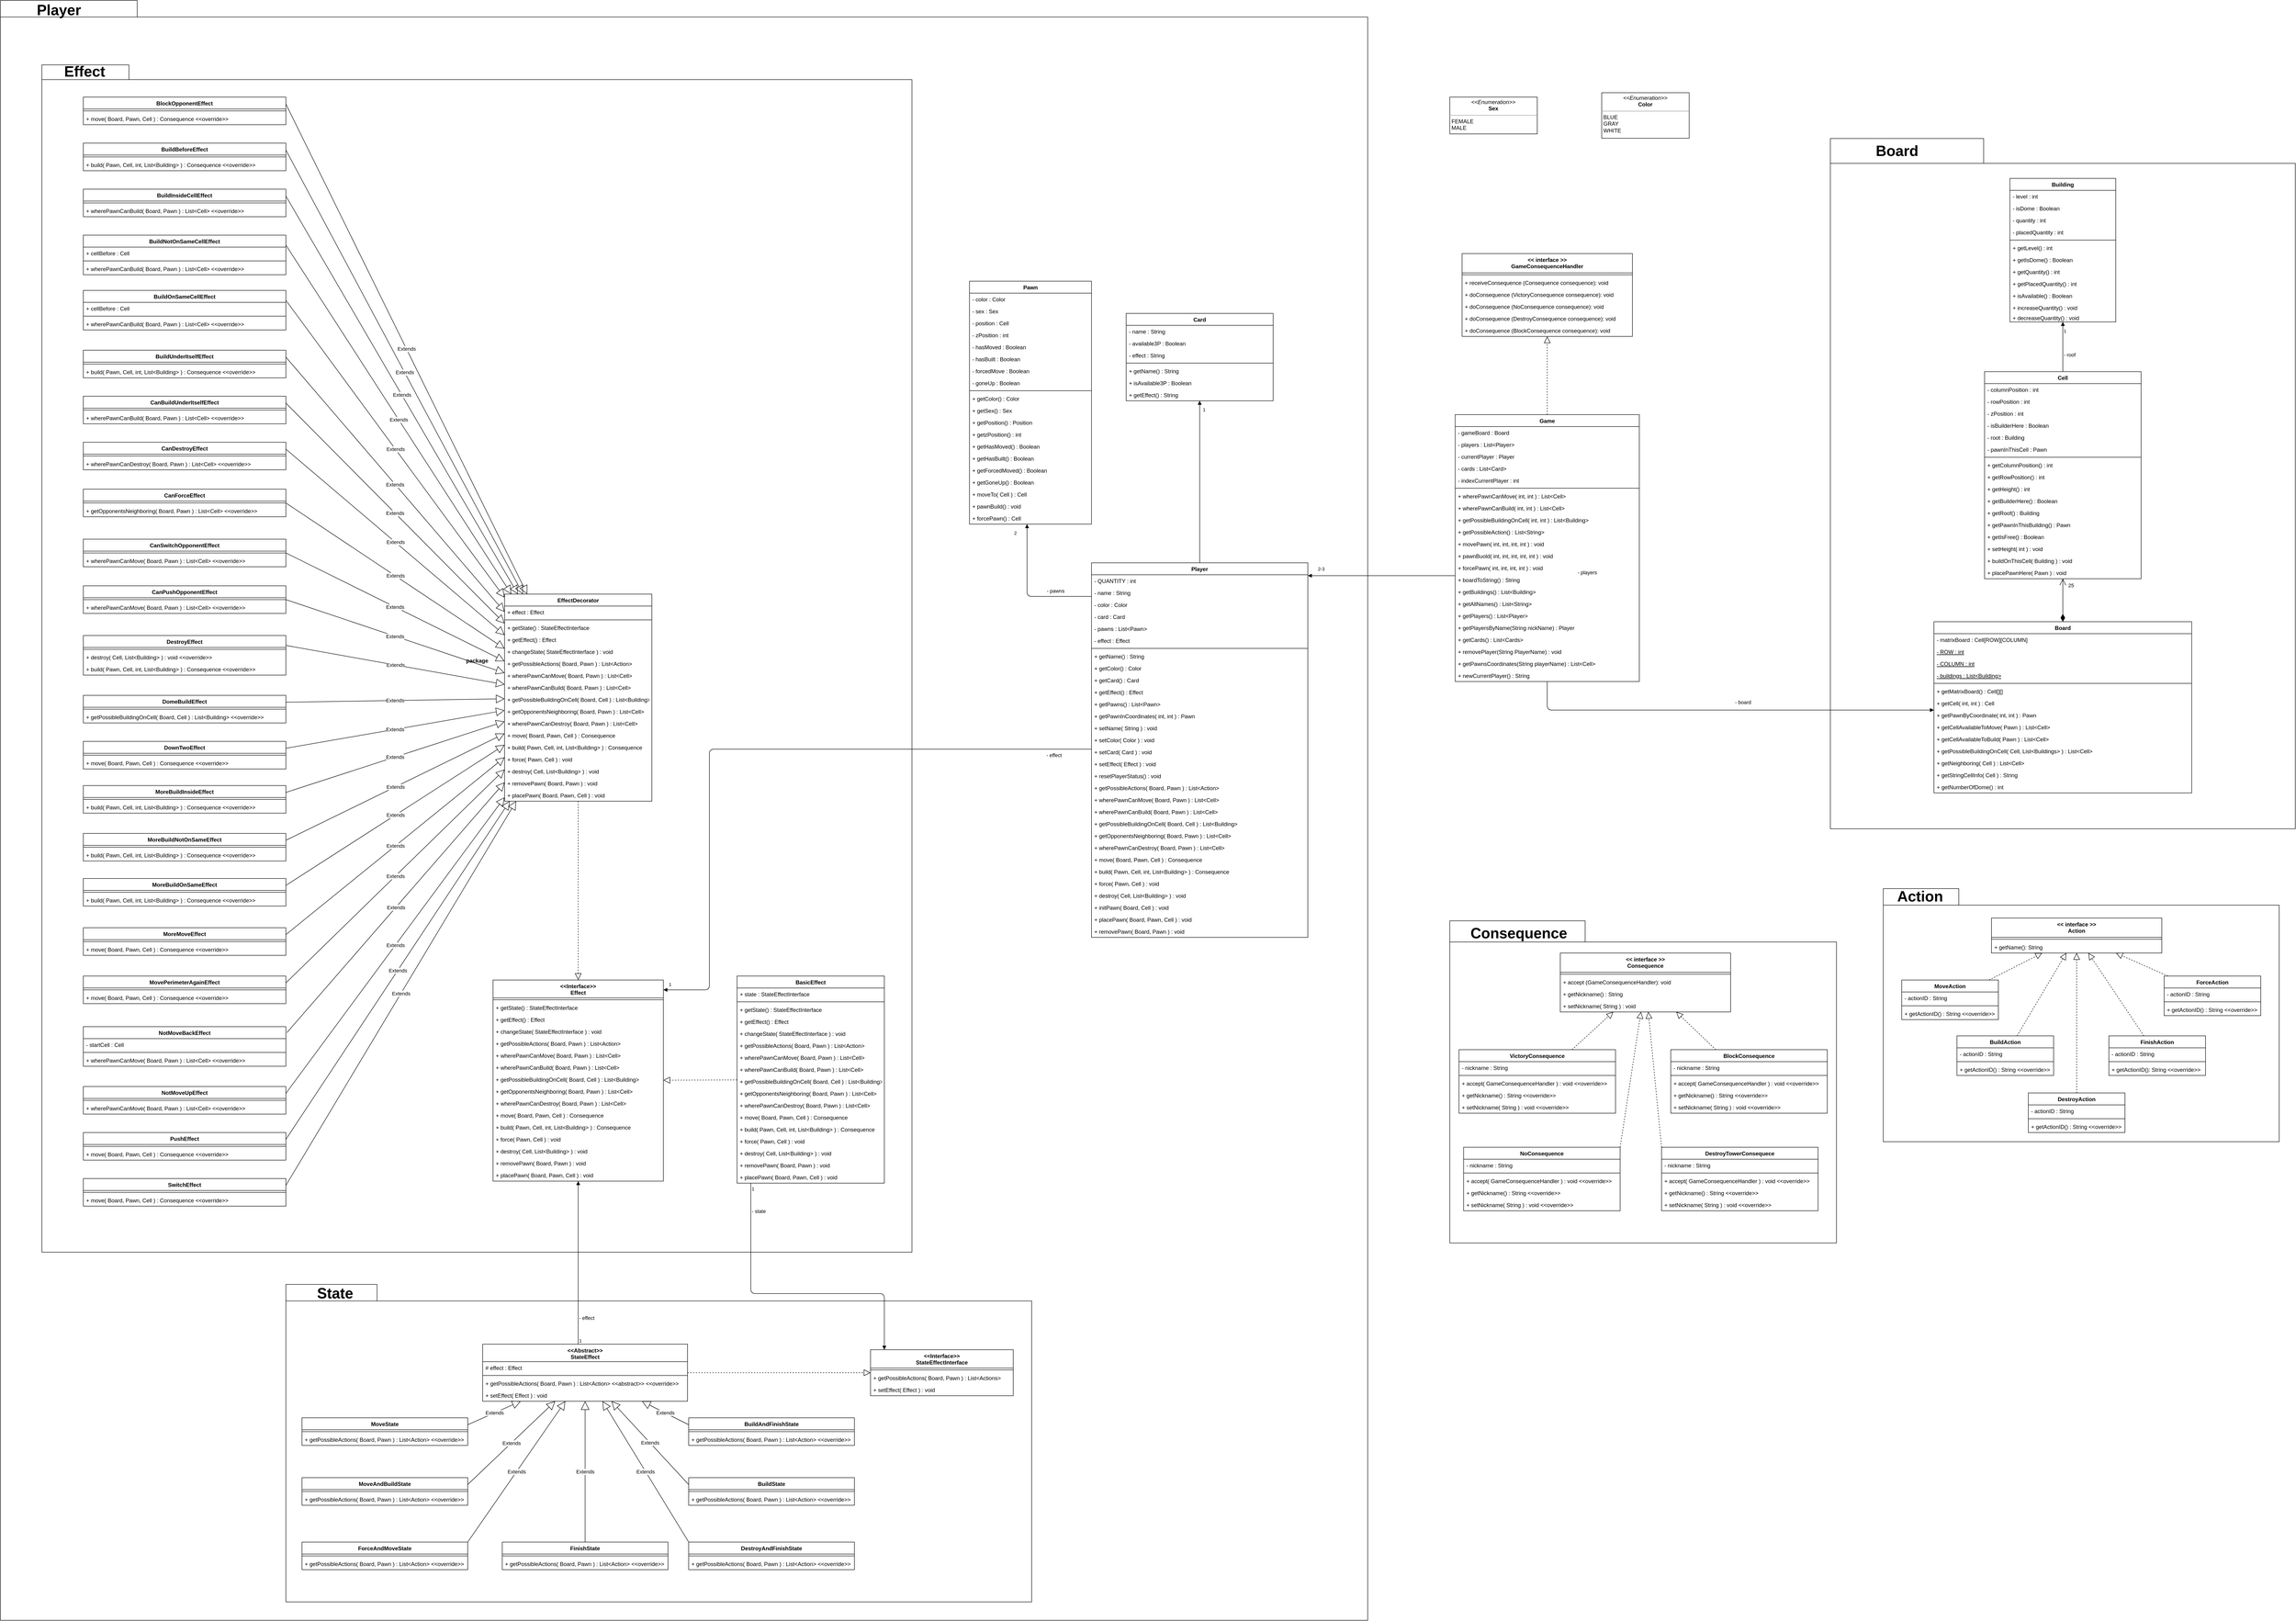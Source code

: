 <mxfile version="12.9.13" type="device"><diagram name="Page-1" id="e7e014a7-5840-1c2e-5031-d8a46d1fe8dd"><mxGraphModel dx="10809" dy="6509" grid="1" gridSize="10" guides="1" tooltips="1" connect="1" arrows="1" fold="1" page="1" pageScale="1" pageWidth="1169" pageHeight="826" background="#ffffff" math="0" shadow="0"><root><mxCell id="0"/><mxCell id="1" parent="0"/><mxCell id="V3Mi55pS8Zv8yaCrDpx2-324" value="" style="shape=folder;fontStyle=1;spacingTop=10;tabWidth=164;tabHeight=36;tabPosition=left;html=1;" parent="1" vertex="1"><mxGeometry x="2110" y="1040" width="860" height="550" as="geometry"/></mxCell><mxCell id="V3Mi55pS8Zv8yaCrDpx2-313" value="" style="shape=folder;fontStyle=1;spacingTop=10;tabWidth=294;tabHeight=46;tabPosition=left;html=1;" parent="1" vertex="1"><mxGeometry x="1168.33" y="1110" width="840" height="700" as="geometry"/></mxCell><mxCell id="V3Mi55pS8Zv8yaCrDpx2-287" value="package" style="shape=folder;fontStyle=1;spacingTop=10;tabWidth=278;tabHeight=36;tabPosition=left;html=1;" parent="1" vertex="1"><mxGeometry x="-1980" y="-890" width="2970" height="3520" as="geometry"/></mxCell><mxCell id="V3Mi55pS8Zv8yaCrDpx2-286" value="package" style="shape=folder;fontStyle=1;spacingTop=10;tabWidth=188;tabHeight=32;tabPosition=left;html=1;" parent="1" vertex="1"><mxGeometry x="-1890" y="-750" width="1890" height="2580" as="geometry"/></mxCell><mxCell id="V3Mi55pS8Zv8yaCrDpx2-284" value="" style="shape=folder;fontStyle=1;spacingTop=10;tabWidth=198;tabHeight=36;tabPosition=left;html=1;" parent="1" vertex="1"><mxGeometry x="-1360" y="1900" width="1620" height="690" as="geometry"/></mxCell><mxCell id="ll0EPHPju9LcO6HNhoyx-111" value="" style="shape=folder;fontStyle=1;spacingTop=10;tabWidth=333;tabHeight=54;tabPosition=left;html=1;" parent="1" vertex="1"><mxGeometry x="1995" y="-590" width="1010" height="1500" as="geometry"/></mxCell><mxCell id="eMD_eEP0unHrpUB7TrF7-49" value="Board" style="swimlane;fontStyle=1;align=center;verticalAlign=top;childLayout=stackLayout;horizontal=1;startSize=26;horizontalStack=0;resizeParent=1;resizeParentMax=0;resizeLast=0;collapsible=1;marginBottom=0;" parent="1" vertex="1"><mxGeometry x="2220" y="460" width="560" height="372" as="geometry"/></mxCell><mxCell id="eMD_eEP0unHrpUB7TrF7-136" value="- matrixBoard : Cell[ROW][COLUMN]" style="text;strokeColor=none;fillColor=none;align=left;verticalAlign=top;spacingLeft=4;spacingRight=4;overflow=hidden;rotatable=0;points=[[0,0.5],[1,0.5]];portConstraint=eastwest;" parent="eMD_eEP0unHrpUB7TrF7-49" vertex="1"><mxGeometry y="26" width="560" height="26" as="geometry"/></mxCell><mxCell id="eMD_eEP0unHrpUB7TrF7-135" value="- ROW : int" style="text;strokeColor=none;fillColor=none;align=left;verticalAlign=top;spacingLeft=4;spacingRight=4;overflow=hidden;rotatable=0;points=[[0,0.5],[1,0.5]];portConstraint=eastwest;fontStyle=4" parent="eMD_eEP0unHrpUB7TrF7-49" vertex="1"><mxGeometry y="52" width="560" height="26" as="geometry"/></mxCell><mxCell id="eMD_eEP0unHrpUB7TrF7-50" value="- COLUMN : int" style="text;strokeColor=none;fillColor=none;align=left;verticalAlign=top;spacingLeft=4;spacingRight=4;overflow=hidden;rotatable=0;points=[[0,0.5],[1,0.5]];portConstraint=eastwest;fontStyle=4" parent="eMD_eEP0unHrpUB7TrF7-49" vertex="1"><mxGeometry y="78" width="560" height="26" as="geometry"/></mxCell><mxCell id="QgOa3NkZzEZhprMO6iWA-104" value="- buildings : List&lt;Building&gt;" style="text;strokeColor=none;fillColor=none;align=left;verticalAlign=top;spacingLeft=4;spacingRight=4;overflow=hidden;rotatable=0;points=[[0,0.5],[1,0.5]];portConstraint=eastwest;fontStyle=4" parent="eMD_eEP0unHrpUB7TrF7-49" vertex="1"><mxGeometry y="104" width="560" height="26" as="geometry"/></mxCell><mxCell id="eMD_eEP0unHrpUB7TrF7-51" value="" style="line;strokeWidth=1;fillColor=none;align=left;verticalAlign=middle;spacingTop=-1;spacingLeft=3;spacingRight=3;rotatable=0;labelPosition=right;points=[];portConstraint=eastwest;" parent="eMD_eEP0unHrpUB7TrF7-49" vertex="1"><mxGeometry y="130" width="560" height="8" as="geometry"/></mxCell><mxCell id="eMD_eEP0unHrpUB7TrF7-52" value="+ getMatrixBoard() : Cell[][]" style="text;strokeColor=none;fillColor=none;align=left;verticalAlign=top;spacingLeft=4;spacingRight=4;overflow=hidden;rotatable=0;points=[[0,0.5],[1,0.5]];portConstraint=eastwest;" parent="eMD_eEP0unHrpUB7TrF7-49" vertex="1"><mxGeometry y="138" width="560" height="26" as="geometry"/></mxCell><mxCell id="eMD_eEP0unHrpUB7TrF7-137" value="+ getCell( int, int ) : Cell" style="text;strokeColor=none;fillColor=none;align=left;verticalAlign=top;spacingLeft=4;spacingRight=4;overflow=hidden;rotatable=0;points=[[0,0.5],[1,0.5]];portConstraint=eastwest;" parent="eMD_eEP0unHrpUB7TrF7-49" vertex="1"><mxGeometry y="164" width="560" height="26" as="geometry"/></mxCell><mxCell id="eMD_eEP0unHrpUB7TrF7-138" value="+ getPawnByCoordinate( int, int ) : Pawn " style="text;strokeColor=none;fillColor=none;align=left;verticalAlign=top;spacingLeft=4;spacingRight=4;overflow=hidden;rotatable=0;points=[[0,0.5],[1,0.5]];portConstraint=eastwest;" parent="eMD_eEP0unHrpUB7TrF7-49" vertex="1"><mxGeometry y="190" width="560" height="26" as="geometry"/></mxCell><mxCell id="eMD_eEP0unHrpUB7TrF7-139" value="+ getCellAvailableToMove( Pawn ) : List&lt;Cell&gt; " style="text;strokeColor=none;fillColor=none;align=left;verticalAlign=top;spacingLeft=4;spacingRight=4;overflow=hidden;rotatable=0;points=[[0,0.5],[1,0.5]];portConstraint=eastwest;" parent="eMD_eEP0unHrpUB7TrF7-49" vertex="1"><mxGeometry y="216" width="560" height="26" as="geometry"/></mxCell><mxCell id="eMD_eEP0unHrpUB7TrF7-140" value="+ getCellAvailableToBuild( Pawn ) : List&lt;Cell&gt; " style="text;strokeColor=none;fillColor=none;align=left;verticalAlign=top;spacingLeft=4;spacingRight=4;overflow=hidden;rotatable=0;points=[[0,0.5],[1,0.5]];portConstraint=eastwest;" parent="eMD_eEP0unHrpUB7TrF7-49" vertex="1"><mxGeometry y="242" width="560" height="26" as="geometry"/></mxCell><mxCell id="eMD_eEP0unHrpUB7TrF7-141" value="+ getPossibleBuildingOnCell( Cell, List&lt;Buildings&gt; ) : List&lt;Cell&gt; " style="text;strokeColor=none;fillColor=none;align=left;verticalAlign=top;spacingLeft=4;spacingRight=4;overflow=hidden;rotatable=0;points=[[0,0.5],[1,0.5]];portConstraint=eastwest;" parent="eMD_eEP0unHrpUB7TrF7-49" vertex="1"><mxGeometry y="268" width="560" height="26" as="geometry"/></mxCell><mxCell id="eMD_eEP0unHrpUB7TrF7-142" value="+ getNeighboring( Cell ) : List&lt;Cell&gt;" style="text;strokeColor=none;fillColor=none;align=left;verticalAlign=top;spacingLeft=4;spacingRight=4;overflow=hidden;rotatable=0;points=[[0,0.5],[1,0.5]];portConstraint=eastwest;" parent="eMD_eEP0unHrpUB7TrF7-49" vertex="1"><mxGeometry y="294" width="560" height="26" as="geometry"/></mxCell><mxCell id="eMD_eEP0unHrpUB7TrF7-143" value="+ getStringCellInfo( Cell ) : String" style="text;strokeColor=none;fillColor=none;align=left;verticalAlign=top;spacingLeft=4;spacingRight=4;overflow=hidden;rotatable=0;points=[[0,0.5],[1,0.5]];portConstraint=eastwest;" parent="eMD_eEP0unHrpUB7TrF7-49" vertex="1"><mxGeometry y="320" width="560" height="26" as="geometry"/></mxCell><mxCell id="eMD_eEP0unHrpUB7TrF7-144" value="+ getNumberOfDome() : int" style="text;strokeColor=none;fillColor=none;align=left;verticalAlign=top;spacingLeft=4;spacingRight=4;overflow=hidden;rotatable=0;points=[[0,0.5],[1,0.5]];portConstraint=eastwest;" parent="eMD_eEP0unHrpUB7TrF7-49" vertex="1"><mxGeometry y="346" width="560" height="26" as="geometry"/></mxCell><mxCell id="eMD_eEP0unHrpUB7TrF7-53" value="Cell" style="swimlane;fontStyle=1;align=center;verticalAlign=top;childLayout=stackLayout;horizontal=1;startSize=26;horizontalStack=0;resizeParent=1;resizeParentMax=0;resizeLast=0;collapsible=1;marginBottom=0;" parent="1" vertex="1"><mxGeometry x="2330" y="-83.43" width="340" height="450" as="geometry"/></mxCell><mxCell id="eMD_eEP0unHrpUB7TrF7-113" value="- columnPosition : int" style="text;strokeColor=none;fillColor=none;align=left;verticalAlign=top;spacingLeft=4;spacingRight=4;overflow=hidden;rotatable=0;points=[[0,0.5],[1,0.5]];portConstraint=eastwest;" parent="eMD_eEP0unHrpUB7TrF7-53" vertex="1"><mxGeometry y="26" width="340" height="26" as="geometry"/></mxCell><mxCell id="eMD_eEP0unHrpUB7TrF7-114" value="- rowPosition : int" style="text;strokeColor=none;fillColor=none;align=left;verticalAlign=top;spacingLeft=4;spacingRight=4;overflow=hidden;rotatable=0;points=[[0,0.5],[1,0.5]];portConstraint=eastwest;" parent="eMD_eEP0unHrpUB7TrF7-53" vertex="1"><mxGeometry y="52" width="340" height="26" as="geometry"/></mxCell><mxCell id="eMD_eEP0unHrpUB7TrF7-115" value="- zPosition : int" style="text;strokeColor=none;fillColor=none;align=left;verticalAlign=top;spacingLeft=4;spacingRight=4;overflow=hidden;rotatable=0;points=[[0,0.5],[1,0.5]];portConstraint=eastwest;" parent="eMD_eEP0unHrpUB7TrF7-53" vertex="1"><mxGeometry y="78" width="340" height="26" as="geometry"/></mxCell><mxCell id="eMD_eEP0unHrpUB7TrF7-116" value="- isBuilderHere : Boolean" style="text;strokeColor=none;fillColor=none;align=left;verticalAlign=top;spacingLeft=4;spacingRight=4;overflow=hidden;rotatable=0;points=[[0,0.5],[1,0.5]];portConstraint=eastwest;" parent="eMD_eEP0unHrpUB7TrF7-53" vertex="1"><mxGeometry y="104" width="340" height="26" as="geometry"/></mxCell><mxCell id="eMD_eEP0unHrpUB7TrF7-117" value="- root : Building" style="text;strokeColor=none;fillColor=none;align=left;verticalAlign=top;spacingLeft=4;spacingRight=4;overflow=hidden;rotatable=0;points=[[0,0.5],[1,0.5]];portConstraint=eastwest;" parent="eMD_eEP0unHrpUB7TrF7-53" vertex="1"><mxGeometry y="130" width="340" height="26" as="geometry"/></mxCell><mxCell id="eMD_eEP0unHrpUB7TrF7-54" value="- pawnInThisCell : Pawn" style="text;strokeColor=none;fillColor=none;align=left;verticalAlign=top;spacingLeft=4;spacingRight=4;overflow=hidden;rotatable=0;points=[[0,0.5],[1,0.5]];portConstraint=eastwest;" parent="eMD_eEP0unHrpUB7TrF7-53" vertex="1"><mxGeometry y="156" width="340" height="26" as="geometry"/></mxCell><mxCell id="eMD_eEP0unHrpUB7TrF7-55" value="" style="line;strokeWidth=1;fillColor=none;align=left;verticalAlign=middle;spacingTop=-1;spacingLeft=3;spacingRight=3;rotatable=0;labelPosition=right;points=[];portConstraint=eastwest;" parent="eMD_eEP0unHrpUB7TrF7-53" vertex="1"><mxGeometry y="182" width="340" height="8" as="geometry"/></mxCell><mxCell id="eMD_eEP0unHrpUB7TrF7-56" value="+ getColumnPosition() : int" style="text;strokeColor=none;fillColor=none;align=left;verticalAlign=top;spacingLeft=4;spacingRight=4;overflow=hidden;rotatable=0;points=[[0,0.5],[1,0.5]];portConstraint=eastwest;" parent="eMD_eEP0unHrpUB7TrF7-53" vertex="1"><mxGeometry y="190" width="340" height="26" as="geometry"/></mxCell><mxCell id="eMD_eEP0unHrpUB7TrF7-124" value="+ getRowPosition() : int" style="text;strokeColor=none;fillColor=none;align=left;verticalAlign=top;spacingLeft=4;spacingRight=4;overflow=hidden;rotatable=0;points=[[0,0.5],[1,0.5]];portConstraint=eastwest;" parent="eMD_eEP0unHrpUB7TrF7-53" vertex="1"><mxGeometry y="216" width="340" height="26" as="geometry"/></mxCell><mxCell id="eMD_eEP0unHrpUB7TrF7-125" value="+ getHeight() : int" style="text;strokeColor=none;fillColor=none;align=left;verticalAlign=top;spacingLeft=4;spacingRight=4;overflow=hidden;rotatable=0;points=[[0,0.5],[1,0.5]];portConstraint=eastwest;" parent="eMD_eEP0unHrpUB7TrF7-53" vertex="1"><mxGeometry y="242" width="340" height="26" as="geometry"/></mxCell><mxCell id="eMD_eEP0unHrpUB7TrF7-126" value="+ getBuilderHere() : Boolean" style="text;strokeColor=none;fillColor=none;align=left;verticalAlign=top;spacingLeft=4;spacingRight=4;overflow=hidden;rotatable=0;points=[[0,0.5],[1,0.5]];portConstraint=eastwest;" parent="eMD_eEP0unHrpUB7TrF7-53" vertex="1"><mxGeometry y="268" width="340" height="26" as="geometry"/></mxCell><mxCell id="eMD_eEP0unHrpUB7TrF7-127" value="+ getRoof() : Building" style="text;strokeColor=none;fillColor=none;align=left;verticalAlign=top;spacingLeft=4;spacingRight=4;overflow=hidden;rotatable=0;points=[[0,0.5],[1,0.5]];portConstraint=eastwest;" parent="eMD_eEP0unHrpUB7TrF7-53" vertex="1"><mxGeometry y="294" width="340" height="26" as="geometry"/></mxCell><mxCell id="eMD_eEP0unHrpUB7TrF7-128" value="+ getPawnInThisBuilding() : Pawn" style="text;strokeColor=none;fillColor=none;align=left;verticalAlign=top;spacingLeft=4;spacingRight=4;overflow=hidden;rotatable=0;points=[[0,0.5],[1,0.5]];portConstraint=eastwest;" parent="eMD_eEP0unHrpUB7TrF7-53" vertex="1"><mxGeometry y="320" width="340" height="26" as="geometry"/></mxCell><mxCell id="eMD_eEP0unHrpUB7TrF7-129" value="+ getIsFree() : Boolean" style="text;strokeColor=none;fillColor=none;align=left;verticalAlign=top;spacingLeft=4;spacingRight=4;overflow=hidden;rotatable=0;points=[[0,0.5],[1,0.5]];portConstraint=eastwest;" parent="eMD_eEP0unHrpUB7TrF7-53" vertex="1"><mxGeometry y="346" width="340" height="26" as="geometry"/></mxCell><mxCell id="eMD_eEP0unHrpUB7TrF7-130" value="+ setHeight( int ) : void" style="text;strokeColor=none;fillColor=none;align=left;verticalAlign=top;spacingLeft=4;spacingRight=4;overflow=hidden;rotatable=0;points=[[0,0.5],[1,0.5]];portConstraint=eastwest;" parent="eMD_eEP0unHrpUB7TrF7-53" vertex="1"><mxGeometry y="372" width="340" height="26" as="geometry"/></mxCell><mxCell id="eMD_eEP0unHrpUB7TrF7-131" value="+ buildOnThisCell( Building ) : void " style="text;strokeColor=none;fillColor=none;align=left;verticalAlign=top;spacingLeft=4;spacingRight=4;overflow=hidden;rotatable=0;points=[[0,0.5],[1,0.5]];portConstraint=eastwest;" parent="eMD_eEP0unHrpUB7TrF7-53" vertex="1"><mxGeometry y="398" width="340" height="26" as="geometry"/></mxCell><mxCell id="eMD_eEP0unHrpUB7TrF7-132" value="+ placePawnHere( Pawn ) : void" style="text;strokeColor=none;fillColor=none;align=left;verticalAlign=top;spacingLeft=4;spacingRight=4;overflow=hidden;rotatable=0;points=[[0,0.5],[1,0.5]];portConstraint=eastwest;" parent="eMD_eEP0unHrpUB7TrF7-53" vertex="1"><mxGeometry y="424" width="340" height="26" as="geometry"/></mxCell><mxCell id="eMD_eEP0unHrpUB7TrF7-57" value="Building" style="swimlane;fontStyle=1;align=center;verticalAlign=top;childLayout=stackLayout;horizontal=1;startSize=26;horizontalStack=0;resizeParent=1;resizeParentMax=0;resizeLast=0;collapsible=1;marginBottom=0;" parent="1" vertex="1"><mxGeometry x="2385" y="-503.43" width="230" height="312" as="geometry"/></mxCell><mxCell id="eMD_eEP0unHrpUB7TrF7-110" value="- level : int" style="text;strokeColor=none;fillColor=none;align=left;verticalAlign=top;spacingLeft=4;spacingRight=4;overflow=hidden;rotatable=0;points=[[0,0.5],[1,0.5]];portConstraint=eastwest;" parent="eMD_eEP0unHrpUB7TrF7-57" vertex="1"><mxGeometry y="26" width="230" height="26" as="geometry"/></mxCell><mxCell id="eMD_eEP0unHrpUB7TrF7-112" value="- isDome : Boolean" style="text;strokeColor=none;fillColor=none;align=left;verticalAlign=top;spacingLeft=4;spacingRight=4;overflow=hidden;rotatable=0;points=[[0,0.5],[1,0.5]];portConstraint=eastwest;" parent="eMD_eEP0unHrpUB7TrF7-57" vertex="1"><mxGeometry y="52" width="230" height="26" as="geometry"/></mxCell><mxCell id="eMD_eEP0unHrpUB7TrF7-111" value="- quantity : int" style="text;strokeColor=none;fillColor=none;align=left;verticalAlign=top;spacingLeft=4;spacingRight=4;overflow=hidden;rotatable=0;points=[[0,0.5],[1,0.5]];portConstraint=eastwest;" parent="eMD_eEP0unHrpUB7TrF7-57" vertex="1"><mxGeometry y="78" width="230" height="26" as="geometry"/></mxCell><mxCell id="eMD_eEP0unHrpUB7TrF7-58" value="- placedQuantity : int" style="text;strokeColor=none;fillColor=none;align=left;verticalAlign=top;spacingLeft=4;spacingRight=4;overflow=hidden;rotatable=0;points=[[0,0.5],[1,0.5]];portConstraint=eastwest;" parent="eMD_eEP0unHrpUB7TrF7-57" vertex="1"><mxGeometry y="104" width="230" height="26" as="geometry"/></mxCell><mxCell id="eMD_eEP0unHrpUB7TrF7-59" value="" style="line;strokeWidth=1;fillColor=none;align=left;verticalAlign=middle;spacingTop=-1;spacingLeft=3;spacingRight=3;rotatable=0;labelPosition=right;points=[];portConstraint=eastwest;" parent="eMD_eEP0unHrpUB7TrF7-57" vertex="1"><mxGeometry y="130" width="230" height="8" as="geometry"/></mxCell><mxCell id="eMD_eEP0unHrpUB7TrF7-60" value="+ getLevel() : int" style="text;strokeColor=none;fillColor=none;align=left;verticalAlign=top;spacingLeft=4;spacingRight=4;overflow=hidden;rotatable=0;points=[[0,0.5],[1,0.5]];portConstraint=eastwest;" parent="eMD_eEP0unHrpUB7TrF7-57" vertex="1"><mxGeometry y="138" width="230" height="26" as="geometry"/></mxCell><mxCell id="eMD_eEP0unHrpUB7TrF7-118" value="+ getIsDome() : Boolean" style="text;strokeColor=none;fillColor=none;align=left;verticalAlign=top;spacingLeft=4;spacingRight=4;overflow=hidden;rotatable=0;points=[[0,0.5],[1,0.5]];portConstraint=eastwest;" parent="eMD_eEP0unHrpUB7TrF7-57" vertex="1"><mxGeometry y="164" width="230" height="26" as="geometry"/></mxCell><mxCell id="eMD_eEP0unHrpUB7TrF7-119" value="+ getQuantity() : int" style="text;strokeColor=none;fillColor=none;align=left;verticalAlign=top;spacingLeft=4;spacingRight=4;overflow=hidden;rotatable=0;points=[[0,0.5],[1,0.5]];portConstraint=eastwest;" parent="eMD_eEP0unHrpUB7TrF7-57" vertex="1"><mxGeometry y="190" width="230" height="26" as="geometry"/></mxCell><mxCell id="eMD_eEP0unHrpUB7TrF7-120" value="+ getPlacedQuantity() : int" style="text;strokeColor=none;fillColor=none;align=left;verticalAlign=top;spacingLeft=4;spacingRight=4;overflow=hidden;rotatable=0;points=[[0,0.5],[1,0.5]];portConstraint=eastwest;" parent="eMD_eEP0unHrpUB7TrF7-57" vertex="1"><mxGeometry y="216" width="230" height="26" as="geometry"/></mxCell><mxCell id="eMD_eEP0unHrpUB7TrF7-121" value="+ isAvailable() : Boolean" style="text;strokeColor=none;fillColor=none;align=left;verticalAlign=top;spacingLeft=4;spacingRight=4;overflow=hidden;rotatable=0;points=[[0,0.5],[1,0.5]];portConstraint=eastwest;" parent="eMD_eEP0unHrpUB7TrF7-57" vertex="1"><mxGeometry y="242" width="230" height="26" as="geometry"/></mxCell><mxCell id="eMD_eEP0unHrpUB7TrF7-122" value="+ increaseQuantity() : void" style="text;strokeColor=none;fillColor=none;align=left;verticalAlign=top;spacingLeft=4;spacingRight=4;overflow=hidden;rotatable=0;points=[[0,0.5],[1,0.5]];portConstraint=eastwest;" parent="eMD_eEP0unHrpUB7TrF7-57" vertex="1"><mxGeometry y="268" width="230" height="22" as="geometry"/></mxCell><mxCell id="eMD_eEP0unHrpUB7TrF7-123" value="+ decreaseQuantity() : void" style="text;strokeColor=none;fillColor=none;align=left;verticalAlign=top;spacingLeft=4;spacingRight=4;overflow=hidden;rotatable=0;points=[[0,0.5],[1,0.5]];portConstraint=eastwest;" parent="eMD_eEP0unHrpUB7TrF7-57" vertex="1"><mxGeometry y="290" width="230" height="22" as="geometry"/></mxCell><mxCell id="eMD_eEP0unHrpUB7TrF7-76" value="Pawn" style="swimlane;fontStyle=1;align=center;verticalAlign=top;childLayout=stackLayout;horizontal=1;startSize=26;horizontalStack=0;resizeParent=1;resizeParentMax=0;resizeLast=0;collapsible=1;marginBottom=0;" parent="1" vertex="1"><mxGeometry x="125" y="-280" width="265" height="528" as="geometry"/></mxCell><mxCell id="eMD_eEP0unHrpUB7TrF7-77" value="- color : Color" style="text;strokeColor=none;fillColor=none;align=left;verticalAlign=top;spacingLeft=4;spacingRight=4;overflow=hidden;rotatable=0;points=[[0,0.5],[1,0.5]];portConstraint=eastwest;" parent="eMD_eEP0unHrpUB7TrF7-76" vertex="1"><mxGeometry y="26" width="265" height="26" as="geometry"/></mxCell><mxCell id="eMD_eEP0unHrpUB7TrF7-81" value="- sex : Sex" style="text;strokeColor=none;fillColor=none;align=left;verticalAlign=top;spacingLeft=4;spacingRight=4;overflow=hidden;rotatable=0;points=[[0,0.5],[1,0.5]];portConstraint=eastwest;" parent="eMD_eEP0unHrpUB7TrF7-76" vertex="1"><mxGeometry y="52" width="265" height="26" as="geometry"/></mxCell><mxCell id="eMD_eEP0unHrpUB7TrF7-82" value="- position : Cell" style="text;strokeColor=none;fillColor=none;align=left;verticalAlign=top;spacingLeft=4;spacingRight=4;overflow=hidden;rotatable=0;points=[[0,0.5],[1,0.5]];portConstraint=eastwest;" parent="eMD_eEP0unHrpUB7TrF7-76" vertex="1"><mxGeometry y="78" width="265" height="26" as="geometry"/></mxCell><mxCell id="eMD_eEP0unHrpUB7TrF7-83" value="- zPosition : int" style="text;strokeColor=none;fillColor=none;align=left;verticalAlign=top;spacingLeft=4;spacingRight=4;overflow=hidden;rotatable=0;points=[[0,0.5],[1,0.5]];portConstraint=eastwest;" parent="eMD_eEP0unHrpUB7TrF7-76" vertex="1"><mxGeometry y="104" width="265" height="26" as="geometry"/></mxCell><mxCell id="eMD_eEP0unHrpUB7TrF7-84" value="- hasMoved : Boolean" style="text;strokeColor=none;fillColor=none;align=left;verticalAlign=top;spacingLeft=4;spacingRight=4;overflow=hidden;rotatable=0;points=[[0,0.5],[1,0.5]];portConstraint=eastwest;" parent="eMD_eEP0unHrpUB7TrF7-76" vertex="1"><mxGeometry y="130" width="265" height="26" as="geometry"/></mxCell><mxCell id="eMD_eEP0unHrpUB7TrF7-85" value="- hasBuilt : Boolean" style="text;strokeColor=none;fillColor=none;align=left;verticalAlign=top;spacingLeft=4;spacingRight=4;overflow=hidden;rotatable=0;points=[[0,0.5],[1,0.5]];portConstraint=eastwest;" parent="eMD_eEP0unHrpUB7TrF7-76" vertex="1"><mxGeometry y="156" width="265" height="26" as="geometry"/></mxCell><mxCell id="eMD_eEP0unHrpUB7TrF7-86" value="- forcedMove : Boolean" style="text;strokeColor=none;fillColor=none;align=left;verticalAlign=top;spacingLeft=4;spacingRight=4;overflow=hidden;rotatable=0;points=[[0,0.5],[1,0.5]];portConstraint=eastwest;" parent="eMD_eEP0unHrpUB7TrF7-76" vertex="1"><mxGeometry y="182" width="265" height="26" as="geometry"/></mxCell><mxCell id="eMD_eEP0unHrpUB7TrF7-87" value="- goneUp : Boolean" style="text;strokeColor=none;fillColor=none;align=left;verticalAlign=top;spacingLeft=4;spacingRight=4;overflow=hidden;rotatable=0;points=[[0,0.5],[1,0.5]];portConstraint=eastwest;" parent="eMD_eEP0unHrpUB7TrF7-76" vertex="1"><mxGeometry y="208" width="265" height="26" as="geometry"/></mxCell><mxCell id="eMD_eEP0unHrpUB7TrF7-78" value="" style="line;strokeWidth=1;fillColor=none;align=left;verticalAlign=middle;spacingTop=-1;spacingLeft=3;spacingRight=3;rotatable=0;labelPosition=right;points=[];portConstraint=eastwest;" parent="eMD_eEP0unHrpUB7TrF7-76" vertex="1"><mxGeometry y="234" width="265" height="8" as="geometry"/></mxCell><mxCell id="eMD_eEP0unHrpUB7TrF7-79" value="+ getColor() : Color" style="text;strokeColor=none;fillColor=none;align=left;verticalAlign=top;spacingLeft=4;spacingRight=4;overflow=hidden;rotatable=0;points=[[0,0.5],[1,0.5]];portConstraint=eastwest;" parent="eMD_eEP0unHrpUB7TrF7-76" vertex="1"><mxGeometry y="242" width="265" height="26" as="geometry"/></mxCell><mxCell id="eMD_eEP0unHrpUB7TrF7-146" value="+ getSex() : Sex" style="text;strokeColor=none;fillColor=none;align=left;verticalAlign=top;spacingLeft=4;spacingRight=4;overflow=hidden;rotatable=0;points=[[0,0.5],[1,0.5]];portConstraint=eastwest;" parent="eMD_eEP0unHrpUB7TrF7-76" vertex="1"><mxGeometry y="268" width="265" height="26" as="geometry"/></mxCell><mxCell id="eMD_eEP0unHrpUB7TrF7-147" value="+ getPosition() : Position" style="text;strokeColor=none;fillColor=none;align=left;verticalAlign=top;spacingLeft=4;spacingRight=4;overflow=hidden;rotatable=0;points=[[0,0.5],[1,0.5]];portConstraint=eastwest;" parent="eMD_eEP0unHrpUB7TrF7-76" vertex="1"><mxGeometry y="294" width="265" height="26" as="geometry"/></mxCell><mxCell id="eMD_eEP0unHrpUB7TrF7-148" value="+ getzPosition() : int" style="text;strokeColor=none;fillColor=none;align=left;verticalAlign=top;spacingLeft=4;spacingRight=4;overflow=hidden;rotatable=0;points=[[0,0.5],[1,0.5]];portConstraint=eastwest;" parent="eMD_eEP0unHrpUB7TrF7-76" vertex="1"><mxGeometry y="320" width="265" height="26" as="geometry"/></mxCell><mxCell id="eMD_eEP0unHrpUB7TrF7-149" value="+ getHasMoved() : Boolean" style="text;strokeColor=none;fillColor=none;align=left;verticalAlign=top;spacingLeft=4;spacingRight=4;overflow=hidden;rotatable=0;points=[[0,0.5],[1,0.5]];portConstraint=eastwest;" parent="eMD_eEP0unHrpUB7TrF7-76" vertex="1"><mxGeometry y="346" width="265" height="26" as="geometry"/></mxCell><mxCell id="eMD_eEP0unHrpUB7TrF7-150" value="+ getHasBuilt() : Boolean" style="text;strokeColor=none;fillColor=none;align=left;verticalAlign=top;spacingLeft=4;spacingRight=4;overflow=hidden;rotatable=0;points=[[0,0.5],[1,0.5]];portConstraint=eastwest;" parent="eMD_eEP0unHrpUB7TrF7-76" vertex="1"><mxGeometry y="372" width="265" height="26" as="geometry"/></mxCell><mxCell id="eMD_eEP0unHrpUB7TrF7-151" value="+ getForcedMoved() : Boolean" style="text;strokeColor=none;fillColor=none;align=left;verticalAlign=top;spacingLeft=4;spacingRight=4;overflow=hidden;rotatable=0;points=[[0,0.5],[1,0.5]];portConstraint=eastwest;" parent="eMD_eEP0unHrpUB7TrF7-76" vertex="1"><mxGeometry y="398" width="265" height="26" as="geometry"/></mxCell><mxCell id="eMD_eEP0unHrpUB7TrF7-152" value="+ getGoneUp() : Boolean" style="text;strokeColor=none;fillColor=none;align=left;verticalAlign=top;spacingLeft=4;spacingRight=4;overflow=hidden;rotatable=0;points=[[0,0.5],[1,0.5]];portConstraint=eastwest;" parent="eMD_eEP0unHrpUB7TrF7-76" vertex="1"><mxGeometry y="424" width="265" height="26" as="geometry"/></mxCell><mxCell id="eMD_eEP0unHrpUB7TrF7-153" value="+ moveTo( Cell ) : Cell" style="text;strokeColor=none;fillColor=none;align=left;verticalAlign=top;spacingLeft=4;spacingRight=4;overflow=hidden;rotatable=0;points=[[0,0.5],[1,0.5]];portConstraint=eastwest;" parent="eMD_eEP0unHrpUB7TrF7-76" vertex="1"><mxGeometry y="450" width="265" height="26" as="geometry"/></mxCell><mxCell id="eMD_eEP0unHrpUB7TrF7-154" value="+ pawnBuild() : void" style="text;strokeColor=none;fillColor=none;align=left;verticalAlign=top;spacingLeft=4;spacingRight=4;overflow=hidden;rotatable=0;points=[[0,0.5],[1,0.5]];portConstraint=eastwest;" parent="eMD_eEP0unHrpUB7TrF7-76" vertex="1"><mxGeometry y="476" width="265" height="26" as="geometry"/></mxCell><mxCell id="eMD_eEP0unHrpUB7TrF7-88" value="+ forcePawn() : Cell" style="text;strokeColor=none;fillColor=none;align=left;verticalAlign=top;spacingLeft=4;spacingRight=4;overflow=hidden;rotatable=0;points=[[0,0.5],[1,0.5]];portConstraint=eastwest;" parent="eMD_eEP0unHrpUB7TrF7-76" vertex="1"><mxGeometry y="502" width="265" height="26" as="geometry"/></mxCell><mxCell id="eMD_eEP0unHrpUB7TrF7-102" value="Card&#10;" style="swimlane;fontStyle=1;align=center;verticalAlign=top;childLayout=stackLayout;horizontal=1;startSize=26;horizontalStack=0;resizeParent=1;resizeParentMax=0;resizeLast=0;collapsible=1;marginBottom=0;" parent="1" vertex="1"><mxGeometry x="465.35" y="-210" width="319.29" height="190" as="geometry"/></mxCell><mxCell id="eMD_eEP0unHrpUB7TrF7-103" value="- name : String" style="text;strokeColor=none;fillColor=none;align=left;verticalAlign=top;spacingLeft=4;spacingRight=4;overflow=hidden;rotatable=0;points=[[0,0.5],[1,0.5]];portConstraint=eastwest;" parent="eMD_eEP0unHrpUB7TrF7-102" vertex="1"><mxGeometry y="26" width="319.29" height="26" as="geometry"/></mxCell><mxCell id="ll0EPHPju9LcO6HNhoyx-114" value="- available3P : Boolean" style="text;strokeColor=none;fillColor=none;align=left;verticalAlign=top;spacingLeft=4;spacingRight=4;overflow=hidden;rotatable=0;points=[[0,0.5],[1,0.5]];portConstraint=eastwest;" parent="eMD_eEP0unHrpUB7TrF7-102" vertex="1"><mxGeometry y="52" width="319.29" height="26" as="geometry"/></mxCell><mxCell id="ll0EPHPju9LcO6HNhoyx-115" value="- effect : String" style="text;strokeColor=none;fillColor=none;align=left;verticalAlign=top;spacingLeft=4;spacingRight=4;overflow=hidden;rotatable=0;points=[[0,0.5],[1,0.5]];portConstraint=eastwest;" parent="eMD_eEP0unHrpUB7TrF7-102" vertex="1"><mxGeometry y="78" width="319.29" height="26" as="geometry"/></mxCell><mxCell id="eMD_eEP0unHrpUB7TrF7-104" value="" style="line;strokeWidth=1;fillColor=none;align=left;verticalAlign=middle;spacingTop=-1;spacingLeft=3;spacingRight=3;rotatable=0;labelPosition=right;points=[];portConstraint=eastwest;" parent="eMD_eEP0unHrpUB7TrF7-102" vertex="1"><mxGeometry y="104" width="319.29" height="8" as="geometry"/></mxCell><mxCell id="eMD_eEP0unHrpUB7TrF7-105" value="+ getName() : String" style="text;strokeColor=none;fillColor=none;align=left;verticalAlign=top;spacingLeft=4;spacingRight=4;overflow=hidden;rotatable=0;points=[[0,0.5],[1,0.5]];portConstraint=eastwest;" parent="eMD_eEP0unHrpUB7TrF7-102" vertex="1"><mxGeometry y="112" width="319.29" height="26" as="geometry"/></mxCell><mxCell id="ll0EPHPju9LcO6HNhoyx-117" value="+ isAvailable3P : Boolean" style="text;strokeColor=none;fillColor=none;align=left;verticalAlign=top;spacingLeft=4;spacingRight=4;overflow=hidden;rotatable=0;points=[[0,0.5],[1,0.5]];portConstraint=eastwest;" parent="eMD_eEP0unHrpUB7TrF7-102" vertex="1"><mxGeometry y="138" width="319.29" height="26" as="geometry"/></mxCell><mxCell id="ll0EPHPju9LcO6HNhoyx-118" value="+ getEffect() : String" style="text;strokeColor=none;fillColor=none;align=left;verticalAlign=top;spacingLeft=4;spacingRight=4;overflow=hidden;rotatable=0;points=[[0,0.5],[1,0.5]];portConstraint=eastwest;" parent="eMD_eEP0unHrpUB7TrF7-102" vertex="1"><mxGeometry y="164" width="319.29" height="26" as="geometry"/></mxCell><mxCell id="eMD_eEP0unHrpUB7TrF7-133" value="- roof" style="endArrow=block;endFill=1;html=1;edgeStyle=orthogonalEdgeStyle;align=left;verticalAlign=top;" parent="1" source="eMD_eEP0unHrpUB7TrF7-53" target="eMD_eEP0unHrpUB7TrF7-57" edge="1"><mxGeometry x="-0.074" relative="1" as="geometry"><mxPoint x="2210" y="-123.43" as="sourcePoint"/><mxPoint x="2370" y="-123.43" as="targetPoint"/><mxPoint as="offset"/></mxGeometry></mxCell><mxCell id="eMD_eEP0unHrpUB7TrF7-134" value="1" style="resizable=0;html=1;align=left;verticalAlign=bottom;labelBackgroundColor=#ffffff;fontSize=10;" parent="eMD_eEP0unHrpUB7TrF7-133" connectable="0" vertex="1"><mxGeometry x="-1" relative="1" as="geometry"><mxPoint y="-80" as="offset"/></mxGeometry></mxCell><mxCell id="eMD_eEP0unHrpUB7TrF7-145" value="25" style="endArrow=open;html=1;endSize=12;startArrow=diamondThin;startSize=14;startFill=1;edgeStyle=orthogonalEdgeStyle;align=left;verticalAlign=bottom;" parent="1" source="eMD_eEP0unHrpUB7TrF7-49" target="eMD_eEP0unHrpUB7TrF7-53" edge="1"><mxGeometry x="0.498" y="-10" relative="1" as="geometry"><mxPoint x="2270" y="426.57" as="sourcePoint"/><mxPoint x="2430" y="426.57" as="targetPoint"/><mxPoint as="offset"/></mxGeometry></mxCell><mxCell id="eMD_eEP0unHrpUB7TrF7-171" value="- players" style="endArrow=block;endFill=1;html=1;edgeStyle=orthogonalEdgeStyle;align=left;verticalAlign=top;" parent="1" source="eMD_eEP0unHrpUB7TrF7-41" target="V3Mi55pS8Zv8yaCrDpx2-6" edge="1"><mxGeometry x="0.289" y="-470" relative="1" as="geometry"><mxPoint x="1040" y="320" as="sourcePoint"/><mxPoint x="890" y="300" as="targetPoint"/><Array as="points"><mxPoint x="920" y="360"/><mxPoint x="920" y="360"/></Array><mxPoint x="470" y="450" as="offset"/></mxGeometry></mxCell><mxCell id="eMD_eEP0unHrpUB7TrF7-172" value="2-3" style="resizable=0;html=1;align=left;verticalAlign=bottom;labelBackgroundColor=#ffffff;fontSize=10;" parent="eMD_eEP0unHrpUB7TrF7-171" connectable="0" vertex="1"><mxGeometry x="-1" relative="1" as="geometry"><mxPoint x="-300" y="-6.49" as="offset"/></mxGeometry></mxCell><mxCell id="eMD_eEP0unHrpUB7TrF7-174" value="- board" style="endArrow=block;endFill=1;html=1;edgeStyle=orthogonalEdgeStyle;align=left;verticalAlign=top;" parent="1" source="eMD_eEP0unHrpUB7TrF7-41" target="eMD_eEP0unHrpUB7TrF7-49" edge="1"><mxGeometry x="0.038" y="30" relative="1" as="geometry"><mxPoint x="610" y="260" as="sourcePoint"/><mxPoint x="770" y="260" as="targetPoint"/><Array as="points"><mxPoint x="1890" y="652"/><mxPoint x="1890" y="652"/></Array><mxPoint as="offset"/></mxGeometry></mxCell><mxCell id="ll0EPHPju9LcO6HNhoyx-58" value="- pawns" style="endArrow=block;endFill=1;html=1;edgeStyle=orthogonalEdgeStyle;align=left;verticalAlign=top;" parent="1" source="V3Mi55pS8Zv8yaCrDpx2-6" target="eMD_eEP0unHrpUB7TrF7-76" edge="1"><mxGeometry x="-0.332" y="-25" relative="1" as="geometry"><mxPoint x="-40" y="405" as="sourcePoint"/><mxPoint x="-130" y="410" as="targetPoint"/><Array as="points"><mxPoint x="250" y="405"/></Array><mxPoint as="offset"/></mxGeometry></mxCell><mxCell id="ll0EPHPju9LcO6HNhoyx-59" value="2" style="resizable=0;html=1;align=left;verticalAlign=bottom;labelBackgroundColor=#ffffff;fontSize=10;" parent="ll0EPHPju9LcO6HNhoyx-58" connectable="0" vertex="1"><mxGeometry x="-1" relative="1" as="geometry"><mxPoint x="-170" y="-129.43" as="offset"/></mxGeometry></mxCell><mxCell id="QgOa3NkZzEZhprMO6iWA-94" value="&lt;&lt; interface &gt;&gt;&#10;GameConsequenceHandler" style="swimlane;fontStyle=1;align=center;verticalAlign=top;childLayout=stackLayout;horizontal=1;startSize=42;horizontalStack=0;resizeParent=1;resizeParentMax=0;resizeLast=0;collapsible=1;marginBottom=0;" parent="1" vertex="1"><mxGeometry x="1195" y="-340" width="370" height="180" as="geometry"/></mxCell><mxCell id="QgOa3NkZzEZhprMO6iWA-95" value="" style="line;strokeWidth=1;fillColor=none;align=left;verticalAlign=middle;spacingTop=-1;spacingLeft=3;spacingRight=3;rotatable=0;labelPosition=right;points=[];portConstraint=eastwest;" parent="QgOa3NkZzEZhprMO6iWA-94" vertex="1"><mxGeometry y="42" width="370" height="8" as="geometry"/></mxCell><mxCell id="QgOa3NkZzEZhprMO6iWA-96" value="+ receiveConsequence (Consequence consequence): void" style="text;strokeColor=none;fillColor=none;align=left;verticalAlign=top;spacingLeft=4;spacingRight=4;overflow=hidden;rotatable=0;points=[[0,0.5],[1,0.5]];portConstraint=eastwest;" parent="QgOa3NkZzEZhprMO6iWA-94" vertex="1"><mxGeometry y="50" width="370" height="26" as="geometry"/></mxCell><mxCell id="QgOa3NkZzEZhprMO6iWA-97" value="+ doConsequence (VictoryConsequence consequence): void" style="text;strokeColor=none;fillColor=none;align=left;verticalAlign=top;spacingLeft=4;spacingRight=4;overflow=hidden;rotatable=0;points=[[0,0.5],[1,0.5]];portConstraint=eastwest;" parent="QgOa3NkZzEZhprMO6iWA-94" vertex="1"><mxGeometry y="76" width="370" height="26" as="geometry"/></mxCell><mxCell id="QgOa3NkZzEZhprMO6iWA-98" value="+ doConsequence (NoConsequence consequence): void" style="text;strokeColor=none;fillColor=none;align=left;verticalAlign=top;spacingLeft=4;spacingRight=4;overflow=hidden;rotatable=0;points=[[0,0.5],[1,0.5]];portConstraint=eastwest;" parent="QgOa3NkZzEZhprMO6iWA-94" vertex="1"><mxGeometry y="102" width="370" height="26" as="geometry"/></mxCell><mxCell id="QgOa3NkZzEZhprMO6iWA-99" value="+ doConsequence (DestroyConsequence consequence): void" style="text;strokeColor=none;fillColor=none;align=left;verticalAlign=top;spacingLeft=4;spacingRight=4;overflow=hidden;rotatable=0;points=[[0,0.5],[1,0.5]];portConstraint=eastwest;" parent="QgOa3NkZzEZhprMO6iWA-94" vertex="1"><mxGeometry y="128" width="370" height="26" as="geometry"/></mxCell><mxCell id="QgOa3NkZzEZhprMO6iWA-100" value="+ doConsequence (BlockConsequence consequence): void" style="text;strokeColor=none;fillColor=none;align=left;verticalAlign=top;spacingLeft=4;spacingRight=4;overflow=hidden;rotatable=0;points=[[0,0.5],[1,0.5]];portConstraint=eastwest;" parent="QgOa3NkZzEZhprMO6iWA-94" vertex="1"><mxGeometry y="154" width="370" height="26" as="geometry"/></mxCell><mxCell id="ll0EPHPju9LcO6HNhoyx-112" value="Board" style="text;align=center;fontStyle=1;verticalAlign=middle;spacingLeft=3;spacingRight=3;strokeColor=none;rotatable=0;points=[[0,0.5],[1,0.5]];portConstraint=eastwest;fontSize=32;" parent="1" vertex="1"><mxGeometry x="2100" y="-580" width="80" height="26" as="geometry"/></mxCell><mxCell id="ll0EPHPju9LcO6HNhoyx-121" value="" style="endArrow=block;endFill=1;html=1;edgeStyle=orthogonalEdgeStyle;align=left;verticalAlign=top;fontSize=42;" parent="1" source="V3Mi55pS8Zv8yaCrDpx2-6" target="eMD_eEP0unHrpUB7TrF7-102" edge="1"><mxGeometry x="-1" relative="1" as="geometry"><mxPoint x="122.5" y="310" as="sourcePoint"/><mxPoint x="150" y="210" as="targetPoint"/><Array as="points"><mxPoint x="625" y="70"/><mxPoint x="625" y="70"/></Array></mxGeometry></mxCell><mxCell id="ll0EPHPju9LcO6HNhoyx-122" value="1" style="resizable=0;html=1;align=left;verticalAlign=bottom;labelBackgroundColor=#ffffff;fontSize=10;" parent="ll0EPHPju9LcO6HNhoyx-121" connectable="0" vertex="1"><mxGeometry x="-1" relative="1" as="geometry"><mxPoint x="5.06" y="-324.43" as="offset"/></mxGeometry></mxCell><mxCell id="ll0EPHPju9LcO6HNhoyx-131" value="&lt;p style=&quot;margin: 0px ; margin-top: 4px ; text-align: center&quot;&gt;&lt;i&gt;&amp;lt;&amp;lt;Enumeration&amp;gt;&amp;gt;&lt;/i&gt;&lt;br&gt;&lt;b&gt;Color&lt;/b&gt;&lt;/p&gt;&lt;hr size=&quot;1&quot;&gt;&lt;p style=&quot;margin: 0px ; margin-left: 4px&quot;&gt;BLUE&lt;/p&gt;&lt;p style=&quot;margin: 0px ; margin-left: 4px&quot;&gt;&lt;span&gt;GRAY&lt;/span&gt;&lt;/p&gt;&lt;p style=&quot;margin: 0px ; margin-left: 4px&quot;&gt;&lt;span&gt;WHITE&lt;/span&gt;&lt;br&gt;&lt;/p&gt;" style="verticalAlign=top;align=left;overflow=fill;fontSize=12;fontFamily=Helvetica;html=1;" parent="1" vertex="1"><mxGeometry x="1498.33" y="-689.5" width="190" height="99" as="geometry"/></mxCell><mxCell id="ll0EPHPju9LcO6HNhoyx-132" value="&lt;p style=&quot;margin: 0px ; margin-top: 4px ; text-align: center&quot;&gt;&lt;i&gt;&amp;lt;&amp;lt;Enumeration&amp;gt;&amp;gt;&lt;/i&gt;&lt;br&gt;&lt;b&gt;Sex&lt;/b&gt;&lt;/p&gt;&lt;hr size=&quot;1&quot;&gt;&lt;p style=&quot;margin: 0px ; margin-left: 4px&quot;&gt;&lt;span&gt;FEMALE&lt;/span&gt;&lt;/p&gt;&lt;p style=&quot;margin: 0px ; margin-left: 4px&quot;&gt;&lt;span&gt;MALE&lt;/span&gt;&lt;br&gt;&lt;/p&gt;&lt;p style=&quot;margin: 0px ; margin-left: 4px&quot;&gt;&lt;br&gt;&lt;/p&gt;" style="verticalAlign=top;align=left;overflow=fill;fontSize=12;fontFamily=Helvetica;html=1;" parent="1" vertex="1"><mxGeometry x="1168.33" y="-680" width="190" height="80" as="geometry"/></mxCell><mxCell id="eMD_eEP0unHrpUB7TrF7-41" value="Game" style="swimlane;fontStyle=1;align=center;verticalAlign=top;childLayout=stackLayout;horizontal=1;startSize=26;horizontalStack=0;resizeParent=1;resizeParentMax=0;resizeLast=0;collapsible=1;marginBottom=0;" parent="1" vertex="1"><mxGeometry x="1180" y="10" width="400" height="580" as="geometry"/></mxCell><mxCell id="eMD_eEP0unHrpUB7TrF7-42" value="- gameBoard : Board" style="text;strokeColor=none;fillColor=none;align=left;verticalAlign=top;spacingLeft=4;spacingRight=4;overflow=hidden;rotatable=0;points=[[0,0.5],[1,0.5]];portConstraint=eastwest;" parent="eMD_eEP0unHrpUB7TrF7-41" vertex="1"><mxGeometry y="26" width="400" height="26" as="geometry"/></mxCell><mxCell id="ll0EPHPju9LcO6HNhoyx-2" value="- players : List&lt;Player&gt;" style="text;strokeColor=none;fillColor=none;align=left;verticalAlign=top;spacingLeft=4;spacingRight=4;overflow=hidden;rotatable=0;points=[[0,0.5],[1,0.5]];portConstraint=eastwest;" parent="eMD_eEP0unHrpUB7TrF7-41" vertex="1"><mxGeometry y="52" width="400" height="26" as="geometry"/></mxCell><mxCell id="ll0EPHPju9LcO6HNhoyx-3" value="- currentPlayer : Player" style="text;strokeColor=none;fillColor=none;align=left;verticalAlign=top;spacingLeft=4;spacingRight=4;overflow=hidden;rotatable=0;points=[[0,0.5],[1,0.5]];portConstraint=eastwest;" parent="eMD_eEP0unHrpUB7TrF7-41" vertex="1"><mxGeometry y="78" width="400" height="26" as="geometry"/></mxCell><mxCell id="ll0EPHPju9LcO6HNhoyx-17" value="- cards : List&lt;Card&gt;" style="text;strokeColor=none;fillColor=none;align=left;verticalAlign=top;spacingLeft=4;spacingRight=4;overflow=hidden;rotatable=0;points=[[0,0.5],[1,0.5]];portConstraint=eastwest;" parent="eMD_eEP0unHrpUB7TrF7-41" vertex="1"><mxGeometry y="104" width="400" height="26" as="geometry"/></mxCell><mxCell id="ll0EPHPju9LcO6HNhoyx-18" value="- indexCurrentPlayer : int" style="text;strokeColor=none;fillColor=none;align=left;verticalAlign=top;spacingLeft=4;spacingRight=4;overflow=hidden;rotatable=0;points=[[0,0.5],[1,0.5]];portConstraint=eastwest;" parent="eMD_eEP0unHrpUB7TrF7-41" vertex="1"><mxGeometry y="130" width="400" height="26" as="geometry"/></mxCell><mxCell id="eMD_eEP0unHrpUB7TrF7-43" value="" style="line;strokeWidth=1;fillColor=none;align=left;verticalAlign=middle;spacingTop=-1;spacingLeft=3;spacingRight=3;rotatable=0;labelPosition=right;points=[];portConstraint=eastwest;" parent="eMD_eEP0unHrpUB7TrF7-41" vertex="1"><mxGeometry y="156" width="400" height="8" as="geometry"/></mxCell><mxCell id="eMD_eEP0unHrpUB7TrF7-44" value="+ wherePawnCanMove( int, int ) : List&lt;Cell&gt;" style="text;strokeColor=none;fillColor=none;align=left;verticalAlign=top;spacingLeft=4;spacingRight=4;overflow=hidden;rotatable=0;points=[[0,0.5],[1,0.5]];portConstraint=eastwest;" parent="eMD_eEP0unHrpUB7TrF7-41" vertex="1"><mxGeometry y="164" width="400" height="26" as="geometry"/></mxCell><mxCell id="ll0EPHPju9LcO6HNhoyx-5" value="+ wherePawnCanBuild( int, int ) : List&lt;Cell&gt;" style="text;strokeColor=none;fillColor=none;align=left;verticalAlign=top;spacingLeft=4;spacingRight=4;overflow=hidden;rotatable=0;points=[[0,0.5],[1,0.5]];portConstraint=eastwest;" parent="eMD_eEP0unHrpUB7TrF7-41" vertex="1"><mxGeometry y="190" width="400" height="26" as="geometry"/></mxCell><mxCell id="ll0EPHPju9LcO6HNhoyx-6" value="+ getPossibleBuildingOnCell( int, int ) : List&lt;Building&gt;" style="text;strokeColor=none;fillColor=none;align=left;verticalAlign=top;spacingLeft=4;spacingRight=4;overflow=hidden;rotatable=0;points=[[0,0.5],[1,0.5]];portConstraint=eastwest;" parent="eMD_eEP0unHrpUB7TrF7-41" vertex="1"><mxGeometry y="216" width="400" height="26" as="geometry"/></mxCell><mxCell id="ll0EPHPju9LcO6HNhoyx-7" value="+ getPossibleAction() : List&lt;String&gt;" style="text;strokeColor=none;fillColor=none;align=left;verticalAlign=top;spacingLeft=4;spacingRight=4;overflow=hidden;rotatable=0;points=[[0,0.5],[1,0.5]];portConstraint=eastwest;" parent="eMD_eEP0unHrpUB7TrF7-41" vertex="1"><mxGeometry y="242" width="400" height="26" as="geometry"/></mxCell><mxCell id="ll0EPHPju9LcO6HNhoyx-8" value="+ movePawn( int, int, int, int ) : void" style="text;strokeColor=none;fillColor=none;align=left;verticalAlign=top;spacingLeft=4;spacingRight=4;overflow=hidden;rotatable=0;points=[[0,0.5],[1,0.5]];portConstraint=eastwest;" parent="eMD_eEP0unHrpUB7TrF7-41" vertex="1"><mxGeometry y="268" width="400" height="26" as="geometry"/></mxCell><mxCell id="ll0EPHPju9LcO6HNhoyx-9" value="+ pawnBuold( int, int, int, int, int ) : void" style="text;strokeColor=none;fillColor=none;align=left;verticalAlign=top;spacingLeft=4;spacingRight=4;overflow=hidden;rotatable=0;points=[[0,0.5],[1,0.5]];portConstraint=eastwest;" parent="eMD_eEP0unHrpUB7TrF7-41" vertex="1"><mxGeometry y="294" width="400" height="26" as="geometry"/></mxCell><mxCell id="ll0EPHPju9LcO6HNhoyx-11" value="+ forcePawn( int, int, int, int ) : void" style="text;strokeColor=none;fillColor=none;align=left;verticalAlign=top;spacingLeft=4;spacingRight=4;overflow=hidden;rotatable=0;points=[[0,0.5],[1,0.5]];portConstraint=eastwest;" parent="eMD_eEP0unHrpUB7TrF7-41" vertex="1"><mxGeometry y="320" width="400" height="26" as="geometry"/></mxCell><mxCell id="ll0EPHPju9LcO6HNhoyx-12" value="+ boardToString() : String" style="text;strokeColor=none;fillColor=none;align=left;verticalAlign=top;spacingLeft=4;spacingRight=4;overflow=hidden;rotatable=0;points=[[0,0.5],[1,0.5]];portConstraint=eastwest;" parent="eMD_eEP0unHrpUB7TrF7-41" vertex="1"><mxGeometry y="346" width="400" height="26" as="geometry"/></mxCell><mxCell id="ll0EPHPju9LcO6HNhoyx-13" value="+ getBuildings() : List&lt;Building&gt;" style="text;strokeColor=none;fillColor=none;align=left;verticalAlign=top;spacingLeft=4;spacingRight=4;overflow=hidden;rotatable=0;points=[[0,0.5],[1,0.5]];portConstraint=eastwest;" parent="eMD_eEP0unHrpUB7TrF7-41" vertex="1"><mxGeometry y="372" width="400" height="26" as="geometry"/></mxCell><mxCell id="ll0EPHPju9LcO6HNhoyx-14" value="+ getAllNames() : List&lt;String&gt;" style="text;strokeColor=none;fillColor=none;align=left;verticalAlign=top;spacingLeft=4;spacingRight=4;overflow=hidden;rotatable=0;points=[[0,0.5],[1,0.5]];portConstraint=eastwest;" parent="eMD_eEP0unHrpUB7TrF7-41" vertex="1"><mxGeometry y="398" width="400" height="26" as="geometry"/></mxCell><mxCell id="ll0EPHPju9LcO6HNhoyx-15" value="+ getPlayers() : List&lt;Player&gt;" style="text;strokeColor=none;fillColor=none;align=left;verticalAlign=top;spacingLeft=4;spacingRight=4;overflow=hidden;rotatable=0;points=[[0,0.5],[1,0.5]];portConstraint=eastwest;" parent="eMD_eEP0unHrpUB7TrF7-41" vertex="1"><mxGeometry y="424" width="400" height="26" as="geometry"/></mxCell><mxCell id="QgOa3NkZzEZhprMO6iWA-105" value="+ getPlayersByName(String nickName) : Player" style="text;strokeColor=none;fillColor=none;align=left;verticalAlign=top;spacingLeft=4;spacingRight=4;overflow=hidden;rotatable=0;points=[[0,0.5],[1,0.5]];portConstraint=eastwest;" parent="eMD_eEP0unHrpUB7TrF7-41" vertex="1"><mxGeometry y="450" width="400" height="26" as="geometry"/></mxCell><mxCell id="ll0EPHPju9LcO6HNhoyx-16" value="+ getCards() : List&lt;Cards&gt;" style="text;strokeColor=none;fillColor=none;align=left;verticalAlign=top;spacingLeft=4;spacingRight=4;overflow=hidden;rotatable=0;points=[[0,0.5],[1,0.5]];portConstraint=eastwest;" parent="eMD_eEP0unHrpUB7TrF7-41" vertex="1"><mxGeometry y="476" width="400" height="26" as="geometry"/></mxCell><mxCell id="ll0EPHPju9LcO6HNhoyx-20" value="+ removePlayer(String PlayerName) : void" style="text;strokeColor=none;fillColor=none;align=left;verticalAlign=top;spacingLeft=4;spacingRight=4;overflow=hidden;rotatable=0;points=[[0,0.5],[1,0.5]];portConstraint=eastwest;" parent="eMD_eEP0unHrpUB7TrF7-41" vertex="1"><mxGeometry y="502" width="400" height="26" as="geometry"/></mxCell><mxCell id="QgOa3NkZzEZhprMO6iWA-102" value="+ getPawnsCoordinates(String playerName) : List&lt;Cell&gt;" style="text;strokeColor=none;fillColor=none;align=left;verticalAlign=top;spacingLeft=4;spacingRight=4;overflow=hidden;rotatable=0;points=[[0,0.5],[1,0.5]];portConstraint=eastwest;" parent="eMD_eEP0unHrpUB7TrF7-41" vertex="1"><mxGeometry y="528" width="400" height="26" as="geometry"/></mxCell><mxCell id="QgOa3NkZzEZhprMO6iWA-103" value="+ newCurrentPlayer() : String" style="text;strokeColor=none;fillColor=none;align=left;verticalAlign=top;spacingLeft=4;spacingRight=4;overflow=hidden;rotatable=0;points=[[0,0.5],[1,0.5]];portConstraint=eastwest;" parent="eMD_eEP0unHrpUB7TrF7-41" vertex="1"><mxGeometry y="554" width="400" height="26" as="geometry"/></mxCell><mxCell id="QgOa3NkZzEZhprMO6iWA-67" value="" style="endArrow=block;dashed=1;endFill=0;endSize=12;html=1;" parent="1" source="QgOa3NkZzEZhprMO6iWA-55" target="QgOa3NkZzEZhprMO6iWA-47" edge="1"><mxGeometry width="160" relative="1" as="geometry"><mxPoint x="2340.002" y="1274" as="sourcePoint"/><mxPoint x="2401.857" y="1197" as="targetPoint"/></mxGeometry></mxCell><mxCell id="QgOa3NkZzEZhprMO6iWA-68" value="" style="endArrow=block;dashed=1;endFill=0;endSize=12;html=1;" parent="1" source="QgOa3NkZzEZhprMO6iWA-59" target="QgOa3NkZzEZhprMO6iWA-47" edge="1"><mxGeometry width="160" relative="1" as="geometry"><mxPoint x="2341.589" y="1297" as="sourcePoint"/><mxPoint x="2481.953" y="1199" as="targetPoint"/></mxGeometry></mxCell><mxCell id="QgOa3NkZzEZhprMO6iWA-69" value="" style="endArrow=block;dashed=1;endFill=0;endSize=12;html=1;" parent="1" source="QgOa3NkZzEZhprMO6iWA-63" target="QgOa3NkZzEZhprMO6iWA-47" edge="1"><mxGeometry width="160" relative="1" as="geometry"><mxPoint x="2351.589" y="1307" as="sourcePoint"/><mxPoint x="2491.953" y="1209" as="targetPoint"/></mxGeometry></mxCell><mxCell id="QgOa3NkZzEZhprMO6iWA-72" value="" style="endArrow=block;dashed=1;endFill=0;endSize=12;html=1;" parent="1" source="QgOa3NkZzEZhprMO6iWA-81" target="QgOa3NkZzEZhprMO6iWA-85" edge="1"><mxGeometry width="160" relative="1" as="geometry"><mxPoint x="1409.919" y="1380" as="sourcePoint"/><mxPoint x="1550.283" y="1282" as="targetPoint"/></mxGeometry></mxCell><mxCell id="QgOa3NkZzEZhprMO6iWA-55" value="BuildAction" style="swimlane;fontStyle=1;align=center;verticalAlign=top;childLayout=stackLayout;horizontal=1;startSize=26;horizontalStack=0;resizeParent=1;resizeParentMax=0;resizeLast=0;collapsible=1;marginBottom=0;" parent="1" vertex="1"><mxGeometry x="2270" y="1360" width="210" height="86" as="geometry"/></mxCell><mxCell id="QgOa3NkZzEZhprMO6iWA-56" value="- actionID : String" style="text;strokeColor=none;fillColor=none;align=left;verticalAlign=top;spacingLeft=4;spacingRight=4;overflow=hidden;rotatable=0;points=[[0,0.5],[1,0.5]];portConstraint=eastwest;" parent="QgOa3NkZzEZhprMO6iWA-55" vertex="1"><mxGeometry y="26" width="210" height="26" as="geometry"/></mxCell><mxCell id="QgOa3NkZzEZhprMO6iWA-57" value="" style="line;strokeWidth=1;fillColor=none;align=left;verticalAlign=middle;spacingTop=-1;spacingLeft=3;spacingRight=3;rotatable=0;labelPosition=right;points=[];portConstraint=eastwest;" parent="QgOa3NkZzEZhprMO6iWA-55" vertex="1"><mxGeometry y="52" width="210" height="8" as="geometry"/></mxCell><mxCell id="QgOa3NkZzEZhprMO6iWA-58" value="+ getActionID() : String &lt;&lt;override&gt;&gt;" style="text;strokeColor=none;fillColor=none;align=left;verticalAlign=top;spacingLeft=4;spacingRight=4;overflow=hidden;rotatable=0;points=[[0,0.5],[1,0.5]];portConstraint=eastwest;" parent="QgOa3NkZzEZhprMO6iWA-55" vertex="1"><mxGeometry y="60" width="210" height="26" as="geometry"/></mxCell><mxCell id="QgOa3NkZzEZhprMO6iWA-59" value="DestroyAction" style="swimlane;fontStyle=1;align=center;verticalAlign=top;childLayout=stackLayout;horizontal=1;startSize=26;horizontalStack=0;resizeParent=1;resizeParentMax=0;resizeLast=0;collapsible=1;marginBottom=0;" parent="1" vertex="1"><mxGeometry x="2425" y="1484" width="210" height="86" as="geometry"/></mxCell><mxCell id="QgOa3NkZzEZhprMO6iWA-60" value="- actionID : String" style="text;strokeColor=none;fillColor=none;align=left;verticalAlign=top;spacingLeft=4;spacingRight=4;overflow=hidden;rotatable=0;points=[[0,0.5],[1,0.5]];portConstraint=eastwest;" parent="QgOa3NkZzEZhprMO6iWA-59" vertex="1"><mxGeometry y="26" width="210" height="26" as="geometry"/></mxCell><mxCell id="QgOa3NkZzEZhprMO6iWA-61" value="" style="line;strokeWidth=1;fillColor=none;align=left;verticalAlign=middle;spacingTop=-1;spacingLeft=3;spacingRight=3;rotatable=0;labelPosition=right;points=[];portConstraint=eastwest;" parent="QgOa3NkZzEZhprMO6iWA-59" vertex="1"><mxGeometry y="52" width="210" height="8" as="geometry"/></mxCell><mxCell id="QgOa3NkZzEZhprMO6iWA-62" value="+ getActionID() : String &lt;&lt;override&gt;&gt;" style="text;strokeColor=none;fillColor=none;align=left;verticalAlign=top;spacingLeft=4;spacingRight=4;overflow=hidden;rotatable=0;points=[[0,0.5],[1,0.5]];portConstraint=eastwest;" parent="QgOa3NkZzEZhprMO6iWA-59" vertex="1"><mxGeometry y="60" width="210" height="26" as="geometry"/></mxCell><mxCell id="QgOa3NkZzEZhprMO6iWA-63" value="FinishAction" style="swimlane;fontStyle=1;align=center;verticalAlign=top;childLayout=stackLayout;horizontal=1;startSize=26;horizontalStack=0;resizeParent=1;resizeParentMax=0;resizeLast=0;collapsible=1;marginBottom=0;" parent="1" vertex="1"><mxGeometry x="2600" y="1360" width="210" height="86" as="geometry"/></mxCell><mxCell id="QgOa3NkZzEZhprMO6iWA-64" value="- actionID : String" style="text;strokeColor=none;fillColor=none;align=left;verticalAlign=top;spacingLeft=4;spacingRight=4;overflow=hidden;rotatable=0;points=[[0,0.5],[1,0.5]];portConstraint=eastwest;" parent="QgOa3NkZzEZhprMO6iWA-63" vertex="1"><mxGeometry y="26" width="210" height="26" as="geometry"/></mxCell><mxCell id="QgOa3NkZzEZhprMO6iWA-65" value="" style="line;strokeWidth=1;fillColor=none;align=left;verticalAlign=middle;spacingTop=-1;spacingLeft=3;spacingRight=3;rotatable=0;labelPosition=right;points=[];portConstraint=eastwest;" parent="QgOa3NkZzEZhprMO6iWA-63" vertex="1"><mxGeometry y="52" width="210" height="8" as="geometry"/></mxCell><mxCell id="QgOa3NkZzEZhprMO6iWA-66" value="+ getActionID(): String &lt;&lt;override&gt;&gt;" style="text;strokeColor=none;fillColor=none;align=left;verticalAlign=top;spacingLeft=4;spacingRight=4;overflow=hidden;rotatable=0;points=[[0,0.5],[1,0.5]];portConstraint=eastwest;" parent="QgOa3NkZzEZhprMO6iWA-63" vertex="1"><mxGeometry y="60" width="210" height="26" as="geometry"/></mxCell><mxCell id="QgOa3NkZzEZhprMO6iWA-101" value="" style="endArrow=block;dashed=1;endFill=0;endSize=12;html=1;" parent="1" source="eMD_eEP0unHrpUB7TrF7-41" target="QgOa3NkZzEZhprMO6iWA-94" edge="1"><mxGeometry width="160" relative="1" as="geometry"><mxPoint x="1514.666" y="-37.43" as="sourcePoint"/><mxPoint x="1360.0" y="-130" as="targetPoint"/></mxGeometry></mxCell><mxCell id="QgOa3NkZzEZhprMO6iWA-47" value="&lt;&lt; interface &gt;&gt;&#10;Action" style="swimlane;fontStyle=1;align=center;verticalAlign=top;childLayout=stackLayout;horizontal=1;startSize=42;horizontalStack=0;resizeParent=1;resizeParentMax=0;resizeLast=0;collapsible=1;marginBottom=0;" parent="1" vertex="1"><mxGeometry x="2345" y="1104" width="370" height="76" as="geometry"/></mxCell><mxCell id="QgOa3NkZzEZhprMO6iWA-49" value="" style="line;strokeWidth=1;fillColor=none;align=left;verticalAlign=middle;spacingTop=-1;spacingLeft=3;spacingRight=3;rotatable=0;labelPosition=right;points=[];portConstraint=eastwest;" parent="QgOa3NkZzEZhprMO6iWA-47" vertex="1"><mxGeometry y="42" width="370" height="8" as="geometry"/></mxCell><mxCell id="QgOa3NkZzEZhprMO6iWA-50" value="+ getName(): String" style="text;strokeColor=none;fillColor=none;align=left;verticalAlign=top;spacingLeft=4;spacingRight=4;overflow=hidden;rotatable=0;points=[[0,0.5],[1,0.5]];portConstraint=eastwest;" parent="QgOa3NkZzEZhprMO6iWA-47" vertex="1"><mxGeometry y="50" width="370" height="26" as="geometry"/></mxCell><mxCell id="QgOa3NkZzEZhprMO6iWA-85" value="&lt;&lt; interface &gt;&gt;&#10;Consequence" style="swimlane;fontStyle=1;align=center;verticalAlign=top;childLayout=stackLayout;horizontal=1;startSize=42;horizontalStack=0;resizeParent=1;resizeParentMax=0;resizeLast=0;collapsible=1;marginBottom=0;" parent="1" vertex="1"><mxGeometry x="1408.33" y="1180" width="370" height="128" as="geometry"/></mxCell><mxCell id="QgOa3NkZzEZhprMO6iWA-87" value="" style="line;strokeWidth=1;fillColor=none;align=left;verticalAlign=middle;spacingTop=-1;spacingLeft=3;spacingRight=3;rotatable=0;labelPosition=right;points=[];portConstraint=eastwest;" parent="QgOa3NkZzEZhprMO6iWA-85" vertex="1"><mxGeometry y="42" width="370" height="8" as="geometry"/></mxCell><mxCell id="V3Mi55pS8Zv8yaCrDpx2-289" value="+ accept (GameConsequenceHandler): void" style="text;strokeColor=none;fillColor=none;align=left;verticalAlign=top;spacingLeft=4;spacingRight=4;overflow=hidden;rotatable=0;points=[[0,0.5],[1,0.5]];portConstraint=eastwest;" parent="QgOa3NkZzEZhprMO6iWA-85" vertex="1"><mxGeometry y="50" width="370" height="26" as="geometry"/></mxCell><mxCell id="V3Mi55pS8Zv8yaCrDpx2-288" value="+ getNickname() : String" style="text;strokeColor=none;fillColor=none;align=left;verticalAlign=top;spacingLeft=4;spacingRight=4;overflow=hidden;rotatable=0;points=[[0,0.5],[1,0.5]];portConstraint=eastwest;" parent="QgOa3NkZzEZhprMO6iWA-85" vertex="1"><mxGeometry y="76" width="370" height="26" as="geometry"/></mxCell><mxCell id="QgOa3NkZzEZhprMO6iWA-88" value="+ setNickname( String ) : void" style="text;strokeColor=none;fillColor=none;align=left;verticalAlign=top;spacingLeft=4;spacingRight=4;overflow=hidden;rotatable=0;points=[[0,0.5],[1,0.5]];portConstraint=eastwest;" parent="QgOa3NkZzEZhprMO6iWA-85" vertex="1"><mxGeometry y="102" width="370" height="26" as="geometry"/></mxCell><mxCell id="QgOa3NkZzEZhprMO6iWA-81" value="BlockConsequence" style="swimlane;fontStyle=1;align=center;verticalAlign=top;childLayout=stackLayout;horizontal=1;startSize=26;horizontalStack=0;resizeParent=1;resizeParentMax=0;resizeLast=0;collapsible=1;marginBottom=0;" parent="1" vertex="1"><mxGeometry x="1648.33" y="1390" width="340" height="138" as="geometry"/></mxCell><mxCell id="QgOa3NkZzEZhprMO6iWA-82" value="- nickname : String" style="text;strokeColor=none;fillColor=none;align=left;verticalAlign=top;spacingLeft=4;spacingRight=4;overflow=hidden;rotatable=0;points=[[0,0.5],[1,0.5]];portConstraint=eastwest;" parent="QgOa3NkZzEZhprMO6iWA-81" vertex="1"><mxGeometry y="26" width="340" height="26" as="geometry"/></mxCell><mxCell id="QgOa3NkZzEZhprMO6iWA-83" value="" style="line;strokeWidth=1;fillColor=none;align=left;verticalAlign=middle;spacingTop=-1;spacingLeft=3;spacingRight=3;rotatable=0;labelPosition=right;points=[];portConstraint=eastwest;" parent="QgOa3NkZzEZhprMO6iWA-81" vertex="1"><mxGeometry y="52" width="340" height="8" as="geometry"/></mxCell><mxCell id="QgOa3NkZzEZhprMO6iWA-84" value="+ accept( GameConsequenceHandler ) : void &lt;&lt;override&gt;&gt;" style="text;strokeColor=none;fillColor=none;align=left;verticalAlign=top;spacingLeft=4;spacingRight=4;overflow=hidden;rotatable=0;points=[[0,0.5],[1,0.5]];portConstraint=eastwest;" parent="QgOa3NkZzEZhprMO6iWA-81" vertex="1"><mxGeometry y="60" width="340" height="26" as="geometry"/></mxCell><mxCell id="V3Mi55pS8Zv8yaCrDpx2-290" value="+ getNickname() : String &lt;&lt;override&gt;&gt;" style="text;strokeColor=none;fillColor=none;align=left;verticalAlign=top;spacingLeft=4;spacingRight=4;overflow=hidden;rotatable=0;points=[[0,0.5],[1,0.5]];portConstraint=eastwest;" parent="QgOa3NkZzEZhprMO6iWA-81" vertex="1"><mxGeometry y="86" width="340" height="26" as="geometry"/></mxCell><mxCell id="V3Mi55pS8Zv8yaCrDpx2-291" value="+ setNickname( String ) : void &lt;&lt;override&gt;&gt;" style="text;strokeColor=none;fillColor=none;align=left;verticalAlign=top;spacingLeft=4;spacingRight=4;overflow=hidden;rotatable=0;points=[[0,0.5],[1,0.5]];portConstraint=eastwest;" parent="QgOa3NkZzEZhprMO6iWA-81" vertex="1"><mxGeometry y="112" width="340" height="26" as="geometry"/></mxCell><mxCell id="V3Mi55pS8Zv8yaCrDpx2-6" value="Player" style="swimlane;fontStyle=1;align=center;verticalAlign=top;childLayout=stackLayout;horizontal=1;startSize=26;horizontalStack=0;resizeParent=1;resizeParentMax=0;resizeLast=0;collapsible=1;marginBottom=0;" parent="1" vertex="1"><mxGeometry x="390" y="332" width="470" height="814" as="geometry"/></mxCell><mxCell id="V3Mi55pS8Zv8yaCrDpx2-37" value="- QUANTITY : int" style="text;strokeColor=none;fillColor=none;align=left;verticalAlign=top;spacingLeft=4;spacingRight=4;overflow=hidden;rotatable=0;points=[[0,0.5],[1,0.5]];portConstraint=eastwest;" parent="V3Mi55pS8Zv8yaCrDpx2-6" vertex="1"><mxGeometry y="26" width="470" height="26" as="geometry"/></mxCell><mxCell id="V3Mi55pS8Zv8yaCrDpx2-10" value="- name : String" style="text;strokeColor=none;fillColor=none;align=left;verticalAlign=top;spacingLeft=4;spacingRight=4;overflow=hidden;rotatable=0;points=[[0,0.5],[1,0.5]];portConstraint=eastwest;" parent="V3Mi55pS8Zv8yaCrDpx2-6" vertex="1"><mxGeometry y="52" width="470" height="26" as="geometry"/></mxCell><mxCell id="V3Mi55pS8Zv8yaCrDpx2-11" value="- color : Color" style="text;strokeColor=none;fillColor=none;align=left;verticalAlign=top;spacingLeft=4;spacingRight=4;overflow=hidden;rotatable=0;points=[[0,0.5],[1,0.5]];portConstraint=eastwest;" parent="V3Mi55pS8Zv8yaCrDpx2-6" vertex="1"><mxGeometry y="78" width="470" height="26" as="geometry"/></mxCell><mxCell id="V3Mi55pS8Zv8yaCrDpx2-12" value="- card : Card" style="text;strokeColor=none;fillColor=none;align=left;verticalAlign=top;spacingLeft=4;spacingRight=4;overflow=hidden;rotatable=0;points=[[0,0.5],[1,0.5]];portConstraint=eastwest;" parent="V3Mi55pS8Zv8yaCrDpx2-6" vertex="1"><mxGeometry y="104" width="470" height="26" as="geometry"/></mxCell><mxCell id="V3Mi55pS8Zv8yaCrDpx2-13" value="- pawns : List&lt;Pawn&gt;" style="text;strokeColor=none;fillColor=none;align=left;verticalAlign=top;spacingLeft=4;spacingRight=4;overflow=hidden;rotatable=0;points=[[0,0.5],[1,0.5]];portConstraint=eastwest;" parent="V3Mi55pS8Zv8yaCrDpx2-6" vertex="1"><mxGeometry y="130" width="470" height="26" as="geometry"/></mxCell><mxCell id="V3Mi55pS8Zv8yaCrDpx2-7" value="- effect : Effect" style="text;strokeColor=none;fillColor=none;align=left;verticalAlign=top;spacingLeft=4;spacingRight=4;overflow=hidden;rotatable=0;points=[[0,0.5],[1,0.5]];portConstraint=eastwest;" parent="V3Mi55pS8Zv8yaCrDpx2-6" vertex="1"><mxGeometry y="156" width="470" height="26" as="geometry"/></mxCell><mxCell id="V3Mi55pS8Zv8yaCrDpx2-8" value="" style="line;strokeWidth=1;fillColor=none;align=left;verticalAlign=middle;spacingTop=-1;spacingLeft=3;spacingRight=3;rotatable=0;labelPosition=right;points=[];portConstraint=eastwest;" parent="V3Mi55pS8Zv8yaCrDpx2-6" vertex="1"><mxGeometry y="182" width="470" height="8" as="geometry"/></mxCell><mxCell id="V3Mi55pS8Zv8yaCrDpx2-14" value="+ getName() : String" style="text;strokeColor=none;fillColor=none;align=left;verticalAlign=top;spacingLeft=4;spacingRight=4;overflow=hidden;rotatable=0;points=[[0,0.5],[1,0.5]];portConstraint=eastwest;" parent="V3Mi55pS8Zv8yaCrDpx2-6" vertex="1"><mxGeometry y="190" width="470" height="26" as="geometry"/></mxCell><mxCell id="V3Mi55pS8Zv8yaCrDpx2-15" value="+ getColor() : Color" style="text;strokeColor=none;fillColor=none;align=left;verticalAlign=top;spacingLeft=4;spacingRight=4;overflow=hidden;rotatable=0;points=[[0,0.5],[1,0.5]];portConstraint=eastwest;" parent="V3Mi55pS8Zv8yaCrDpx2-6" vertex="1"><mxGeometry y="216" width="470" height="26" as="geometry"/></mxCell><mxCell id="V3Mi55pS8Zv8yaCrDpx2-16" value="+ getCard() : Card" style="text;strokeColor=none;fillColor=none;align=left;verticalAlign=top;spacingLeft=4;spacingRight=4;overflow=hidden;rotatable=0;points=[[0,0.5],[1,0.5]];portConstraint=eastwest;" parent="V3Mi55pS8Zv8yaCrDpx2-6" vertex="1"><mxGeometry y="242" width="470" height="26" as="geometry"/></mxCell><mxCell id="V3Mi55pS8Zv8yaCrDpx2-17" value="+ getEffect() : Effect" style="text;strokeColor=none;fillColor=none;align=left;verticalAlign=top;spacingLeft=4;spacingRight=4;overflow=hidden;rotatable=0;points=[[0,0.5],[1,0.5]];portConstraint=eastwest;" parent="V3Mi55pS8Zv8yaCrDpx2-6" vertex="1"><mxGeometry y="268" width="470" height="26" as="geometry"/></mxCell><mxCell id="V3Mi55pS8Zv8yaCrDpx2-18" value="+ getPawns() : List&lt;Pawn&gt;" style="text;strokeColor=none;fillColor=none;align=left;verticalAlign=top;spacingLeft=4;spacingRight=4;overflow=hidden;rotatable=0;points=[[0,0.5],[1,0.5]];portConstraint=eastwest;" parent="V3Mi55pS8Zv8yaCrDpx2-6" vertex="1"><mxGeometry y="294" width="470" height="26" as="geometry"/></mxCell><mxCell id="V3Mi55pS8Zv8yaCrDpx2-19" value="+ getPawnInCoordinates( int, int ) : Pawn" style="text;strokeColor=none;fillColor=none;align=left;verticalAlign=top;spacingLeft=4;spacingRight=4;overflow=hidden;rotatable=0;points=[[0,0.5],[1,0.5]];portConstraint=eastwest;" parent="V3Mi55pS8Zv8yaCrDpx2-6" vertex="1"><mxGeometry y="320" width="470" height="26" as="geometry"/></mxCell><mxCell id="V3Mi55pS8Zv8yaCrDpx2-20" value="+ setName( String ) : void" style="text;strokeColor=none;fillColor=none;align=left;verticalAlign=top;spacingLeft=4;spacingRight=4;overflow=hidden;rotatable=0;points=[[0,0.5],[1,0.5]];portConstraint=eastwest;" parent="V3Mi55pS8Zv8yaCrDpx2-6" vertex="1"><mxGeometry y="346" width="470" height="26" as="geometry"/></mxCell><mxCell id="V3Mi55pS8Zv8yaCrDpx2-24" value="+ setColor( Color ) : void" style="text;strokeColor=none;fillColor=none;align=left;verticalAlign=top;spacingLeft=4;spacingRight=4;overflow=hidden;rotatable=0;points=[[0,0.5],[1,0.5]];portConstraint=eastwest;" parent="V3Mi55pS8Zv8yaCrDpx2-6" vertex="1"><mxGeometry y="372" width="470" height="26" as="geometry"/></mxCell><mxCell id="V3Mi55pS8Zv8yaCrDpx2-23" value="+ setCard( Card ) : void" style="text;strokeColor=none;fillColor=none;align=left;verticalAlign=top;spacingLeft=4;spacingRight=4;overflow=hidden;rotatable=0;points=[[0,0.5],[1,0.5]];portConstraint=eastwest;" parent="V3Mi55pS8Zv8yaCrDpx2-6" vertex="1"><mxGeometry y="398" width="470" height="26" as="geometry"/></mxCell><mxCell id="V3Mi55pS8Zv8yaCrDpx2-22" value="+ setEffect( Effect ) : void" style="text;strokeColor=none;fillColor=none;align=left;verticalAlign=top;spacingLeft=4;spacingRight=4;overflow=hidden;rotatable=0;points=[[0,0.5],[1,0.5]];portConstraint=eastwest;" parent="V3Mi55pS8Zv8yaCrDpx2-6" vertex="1"><mxGeometry y="424" width="470" height="26" as="geometry"/></mxCell><mxCell id="V3Mi55pS8Zv8yaCrDpx2-21" value="+ resetPlayerStatus() : void" style="text;strokeColor=none;fillColor=none;align=left;verticalAlign=top;spacingLeft=4;spacingRight=4;overflow=hidden;rotatable=0;points=[[0,0.5],[1,0.5]];portConstraint=eastwest;" parent="V3Mi55pS8Zv8yaCrDpx2-6" vertex="1"><mxGeometry y="450" width="470" height="26" as="geometry"/></mxCell><mxCell id="V3Mi55pS8Zv8yaCrDpx2-34" value="+ getPossibleActions( Board, Pawn ) : List&lt;Action&gt;" style="text;strokeColor=none;fillColor=none;align=left;verticalAlign=top;spacingLeft=4;spacingRight=4;overflow=hidden;rotatable=0;points=[[0,0.5],[1,0.5]];portConstraint=eastwest;" parent="V3Mi55pS8Zv8yaCrDpx2-6" vertex="1"><mxGeometry y="476" width="470" height="26" as="geometry"/></mxCell><mxCell id="V3Mi55pS8Zv8yaCrDpx2-33" value="+ wherePawnCanMove( Board, Pawn ) : List&lt;Cell&gt;" style="text;strokeColor=none;fillColor=none;align=left;verticalAlign=top;spacingLeft=4;spacingRight=4;overflow=hidden;rotatable=0;points=[[0,0.5],[1,0.5]];portConstraint=eastwest;" parent="V3Mi55pS8Zv8yaCrDpx2-6" vertex="1"><mxGeometry y="502" width="470" height="26" as="geometry"/></mxCell><mxCell id="V3Mi55pS8Zv8yaCrDpx2-32" value="+ wherePawnCanBuild( Board, Pawn ) : List&lt;Cell&gt;" style="text;strokeColor=none;fillColor=none;align=left;verticalAlign=top;spacingLeft=4;spacingRight=4;overflow=hidden;rotatable=0;points=[[0,0.5],[1,0.5]];portConstraint=eastwest;" parent="V3Mi55pS8Zv8yaCrDpx2-6" vertex="1"><mxGeometry y="528" width="470" height="26" as="geometry"/></mxCell><mxCell id="V3Mi55pS8Zv8yaCrDpx2-31" value="+ getPossibleBuildingOnCell( Board, Cell ) : List&lt;Building&gt;" style="text;strokeColor=none;fillColor=none;align=left;verticalAlign=top;spacingLeft=4;spacingRight=4;overflow=hidden;rotatable=0;points=[[0,0.5],[1,0.5]];portConstraint=eastwest;" parent="V3Mi55pS8Zv8yaCrDpx2-6" vertex="1"><mxGeometry y="554" width="470" height="26" as="geometry"/></mxCell><mxCell id="V3Mi55pS8Zv8yaCrDpx2-30" value="+ getOpponentsNeighboring( Board, Pawn ) : List&lt;Cell&gt;" style="text;strokeColor=none;fillColor=none;align=left;verticalAlign=top;spacingLeft=4;spacingRight=4;overflow=hidden;rotatable=0;points=[[0,0.5],[1,0.5]];portConstraint=eastwest;" parent="V3Mi55pS8Zv8yaCrDpx2-6" vertex="1"><mxGeometry y="580" width="470" height="26" as="geometry"/></mxCell><mxCell id="V3Mi55pS8Zv8yaCrDpx2-29" value="+ wherePawnCanDestroy( Board, Pawn ) : List&lt;Cell&gt;" style="text;strokeColor=none;fillColor=none;align=left;verticalAlign=top;spacingLeft=4;spacingRight=4;overflow=hidden;rotatable=0;points=[[0,0.5],[1,0.5]];portConstraint=eastwest;" parent="V3Mi55pS8Zv8yaCrDpx2-6" vertex="1"><mxGeometry y="606" width="470" height="26" as="geometry"/></mxCell><mxCell id="V3Mi55pS8Zv8yaCrDpx2-28" value="+ move( Board, Pawn, Cell ) : Consequence" style="text;strokeColor=none;fillColor=none;align=left;verticalAlign=top;spacingLeft=4;spacingRight=4;overflow=hidden;rotatable=0;points=[[0,0.5],[1,0.5]];portConstraint=eastwest;" parent="V3Mi55pS8Zv8yaCrDpx2-6" vertex="1"><mxGeometry y="632" width="470" height="26" as="geometry"/></mxCell><mxCell id="V3Mi55pS8Zv8yaCrDpx2-27" value="+ build( Pawn, Cell, int, List&lt;Building&gt; ) : Consequence" style="text;strokeColor=none;fillColor=none;align=left;verticalAlign=top;spacingLeft=4;spacingRight=4;overflow=hidden;rotatable=0;points=[[0,0.5],[1,0.5]];portConstraint=eastwest;" parent="V3Mi55pS8Zv8yaCrDpx2-6" vertex="1"><mxGeometry y="658" width="470" height="26" as="geometry"/></mxCell><mxCell id="V3Mi55pS8Zv8yaCrDpx2-26" value="+ force( Pawn, Cell ) : void" style="text;strokeColor=none;fillColor=none;align=left;verticalAlign=top;spacingLeft=4;spacingRight=4;overflow=hidden;rotatable=0;points=[[0,0.5],[1,0.5]];portConstraint=eastwest;" parent="V3Mi55pS8Zv8yaCrDpx2-6" vertex="1"><mxGeometry y="684" width="470" height="26" as="geometry"/></mxCell><mxCell id="V3Mi55pS8Zv8yaCrDpx2-25" value="+ destroy( Cell, List&lt;Building&gt; ) : void" style="text;strokeColor=none;fillColor=none;align=left;verticalAlign=top;spacingLeft=4;spacingRight=4;overflow=hidden;rotatable=0;points=[[0,0.5],[1,0.5]];portConstraint=eastwest;" parent="V3Mi55pS8Zv8yaCrDpx2-6" vertex="1"><mxGeometry y="710" width="470" height="26" as="geometry"/></mxCell><mxCell id="V3Mi55pS8Zv8yaCrDpx2-36" value="+ initPawn( Board, Cell ) : void" style="text;strokeColor=none;fillColor=none;align=left;verticalAlign=top;spacingLeft=4;spacingRight=4;overflow=hidden;rotatable=0;points=[[0,0.5],[1,0.5]];portConstraint=eastwest;" parent="V3Mi55pS8Zv8yaCrDpx2-6" vertex="1"><mxGeometry y="736" width="470" height="26" as="geometry"/></mxCell><mxCell id="V3Mi55pS8Zv8yaCrDpx2-35" value="+ placePawn( Board, Pawn, Cell ) : void" style="text;strokeColor=none;fillColor=none;align=left;verticalAlign=top;spacingLeft=4;spacingRight=4;overflow=hidden;rotatable=0;points=[[0,0.5],[1,0.5]];portConstraint=eastwest;" parent="V3Mi55pS8Zv8yaCrDpx2-6" vertex="1"><mxGeometry y="762" width="470" height="26" as="geometry"/></mxCell><mxCell id="V3Mi55pS8Zv8yaCrDpx2-9" value="+ removePawn( Board, Pawn ) : void" style="text;strokeColor=none;fillColor=none;align=left;verticalAlign=top;spacingLeft=4;spacingRight=4;overflow=hidden;rotatable=0;points=[[0,0.5],[1,0.5]];portConstraint=eastwest;" parent="V3Mi55pS8Zv8yaCrDpx2-6" vertex="1"><mxGeometry y="788" width="470" height="26" as="geometry"/></mxCell><mxCell id="V3Mi55pS8Zv8yaCrDpx2-38" value="&lt;&lt;Interface&gt;&gt;&#10;Effect" style="swimlane;fontStyle=1;align=center;verticalAlign=top;childLayout=stackLayout;horizontal=1;startSize=39;horizontalStack=0;resizeParent=1;resizeParentMax=0;resizeLast=0;collapsible=1;marginBottom=0;" parent="1" vertex="1"><mxGeometry x="-910" y="1238.57" width="370" height="437" as="geometry"><mxRectangle x="-640" y="670" width="100" height="26" as="alternateBounds"/></mxGeometry></mxCell><mxCell id="V3Mi55pS8Zv8yaCrDpx2-40" value="" style="line;strokeWidth=1;fillColor=none;align=left;verticalAlign=middle;spacingTop=-1;spacingLeft=3;spacingRight=3;rotatable=0;labelPosition=right;points=[];portConstraint=eastwest;" parent="V3Mi55pS8Zv8yaCrDpx2-38" vertex="1"><mxGeometry y="39" width="370" height="8" as="geometry"/></mxCell><mxCell id="V3Mi55pS8Zv8yaCrDpx2-51" value="+ getState() : StateEffectInterface" style="text;strokeColor=none;fillColor=none;align=left;verticalAlign=top;spacingLeft=4;spacingRight=4;overflow=hidden;rotatable=0;points=[[0,0.5],[1,0.5]];portConstraint=eastwest;" parent="V3Mi55pS8Zv8yaCrDpx2-38" vertex="1"><mxGeometry y="47" width="370" height="26" as="geometry"/></mxCell><mxCell id="V3Mi55pS8Zv8yaCrDpx2-50" value="+ getEffect() : Effect" style="text;strokeColor=none;fillColor=none;align=left;verticalAlign=top;spacingLeft=4;spacingRight=4;overflow=hidden;rotatable=0;points=[[0,0.5],[1,0.5]];portConstraint=eastwest;" parent="V3Mi55pS8Zv8yaCrDpx2-38" vertex="1"><mxGeometry y="73" width="370" height="26" as="geometry"/></mxCell><mxCell id="V3Mi55pS8Zv8yaCrDpx2-49" value="+ changeState( StateEffectInterface ) : void" style="text;strokeColor=none;fillColor=none;align=left;verticalAlign=top;spacingLeft=4;spacingRight=4;overflow=hidden;rotatable=0;points=[[0,0.5],[1,0.5]];portConstraint=eastwest;" parent="V3Mi55pS8Zv8yaCrDpx2-38" vertex="1"><mxGeometry y="99" width="370" height="26" as="geometry"/></mxCell><mxCell id="V3Mi55pS8Zv8yaCrDpx2-52" value="+ getPossibleActions( Board, Pawn ) : List&lt;Action&gt;" style="text;strokeColor=none;fillColor=none;align=left;verticalAlign=top;spacingLeft=4;spacingRight=4;overflow=hidden;rotatable=0;points=[[0,0.5],[1,0.5]];portConstraint=eastwest;" parent="V3Mi55pS8Zv8yaCrDpx2-38" vertex="1"><mxGeometry y="125" width="370" height="26" as="geometry"/></mxCell><mxCell id="V3Mi55pS8Zv8yaCrDpx2-53" value="+ wherePawnCanMove( Board, Pawn ) : List&lt;Cell&gt;" style="text;strokeColor=none;fillColor=none;align=left;verticalAlign=top;spacingLeft=4;spacingRight=4;overflow=hidden;rotatable=0;points=[[0,0.5],[1,0.5]];portConstraint=eastwest;" parent="V3Mi55pS8Zv8yaCrDpx2-38" vertex="1"><mxGeometry y="151" width="370" height="26" as="geometry"/></mxCell><mxCell id="V3Mi55pS8Zv8yaCrDpx2-54" value="+ wherePawnCanBuild( Board, Pawn ) : List&lt;Cell&gt;" style="text;strokeColor=none;fillColor=none;align=left;verticalAlign=top;spacingLeft=4;spacingRight=4;overflow=hidden;rotatable=0;points=[[0,0.5],[1,0.5]];portConstraint=eastwest;" parent="V3Mi55pS8Zv8yaCrDpx2-38" vertex="1"><mxGeometry y="177" width="370" height="26" as="geometry"/></mxCell><mxCell id="V3Mi55pS8Zv8yaCrDpx2-55" value="+ getPossibleBuildingOnCell( Board, Cell ) : List&lt;Building&gt;" style="text;strokeColor=none;fillColor=none;align=left;verticalAlign=top;spacingLeft=4;spacingRight=4;overflow=hidden;rotatable=0;points=[[0,0.5],[1,0.5]];portConstraint=eastwest;" parent="V3Mi55pS8Zv8yaCrDpx2-38" vertex="1"><mxGeometry y="203" width="370" height="26" as="geometry"/></mxCell><mxCell id="V3Mi55pS8Zv8yaCrDpx2-56" value="+ getOpponentsNeighboring( Board, Pawn ) : List&lt;Cell&gt;" style="text;strokeColor=none;fillColor=none;align=left;verticalAlign=top;spacingLeft=4;spacingRight=4;overflow=hidden;rotatable=0;points=[[0,0.5],[1,0.5]];portConstraint=eastwest;" parent="V3Mi55pS8Zv8yaCrDpx2-38" vertex="1"><mxGeometry y="229" width="370" height="26" as="geometry"/></mxCell><mxCell id="V3Mi55pS8Zv8yaCrDpx2-57" value="+ wherePawnCanDestroy( Board, Pawn ) : List&lt;Cell&gt;" style="text;strokeColor=none;fillColor=none;align=left;verticalAlign=top;spacingLeft=4;spacingRight=4;overflow=hidden;rotatable=0;points=[[0,0.5],[1,0.5]];portConstraint=eastwest;" parent="V3Mi55pS8Zv8yaCrDpx2-38" vertex="1"><mxGeometry y="255" width="370" height="26" as="geometry"/></mxCell><mxCell id="V3Mi55pS8Zv8yaCrDpx2-58" value="+ move( Board, Pawn, Cell ) : Consequence" style="text;strokeColor=none;fillColor=none;align=left;verticalAlign=top;spacingLeft=4;spacingRight=4;overflow=hidden;rotatable=0;points=[[0,0.5],[1,0.5]];portConstraint=eastwest;" parent="V3Mi55pS8Zv8yaCrDpx2-38" vertex="1"><mxGeometry y="281" width="370" height="26" as="geometry"/></mxCell><mxCell id="V3Mi55pS8Zv8yaCrDpx2-59" value="+ build( Pawn, Cell, int, List&lt;Building&gt; ) : Consequence" style="text;strokeColor=none;fillColor=none;align=left;verticalAlign=top;spacingLeft=4;spacingRight=4;overflow=hidden;rotatable=0;points=[[0,0.5],[1,0.5]];portConstraint=eastwest;" parent="V3Mi55pS8Zv8yaCrDpx2-38" vertex="1"><mxGeometry y="307" width="370" height="26" as="geometry"/></mxCell><mxCell id="V3Mi55pS8Zv8yaCrDpx2-60" value="+ force( Pawn, Cell ) : void" style="text;strokeColor=none;fillColor=none;align=left;verticalAlign=top;spacingLeft=4;spacingRight=4;overflow=hidden;rotatable=0;points=[[0,0.5],[1,0.5]];portConstraint=eastwest;" parent="V3Mi55pS8Zv8yaCrDpx2-38" vertex="1"><mxGeometry y="333" width="370" height="26" as="geometry"/></mxCell><mxCell id="V3Mi55pS8Zv8yaCrDpx2-61" value="+ destroy( Cell, List&lt;Building&gt; ) : void" style="text;strokeColor=none;fillColor=none;align=left;verticalAlign=top;spacingLeft=4;spacingRight=4;overflow=hidden;rotatable=0;points=[[0,0.5],[1,0.5]];portConstraint=eastwest;" parent="V3Mi55pS8Zv8yaCrDpx2-38" vertex="1"><mxGeometry y="359" width="370" height="26" as="geometry"/></mxCell><mxCell id="V3Mi55pS8Zv8yaCrDpx2-63" value="+ removePawn( Board, Pawn ) : void" style="text;strokeColor=none;fillColor=none;align=left;verticalAlign=top;spacingLeft=4;spacingRight=4;overflow=hidden;rotatable=0;points=[[0,0.5],[1,0.5]];portConstraint=eastwest;" parent="V3Mi55pS8Zv8yaCrDpx2-38" vertex="1"><mxGeometry y="385" width="370" height="26" as="geometry"/></mxCell><mxCell id="V3Mi55pS8Zv8yaCrDpx2-62" value="+ placePawn( Board, Pawn, Cell ) : void" style="text;strokeColor=none;fillColor=none;align=left;verticalAlign=top;spacingLeft=4;spacingRight=4;overflow=hidden;rotatable=0;points=[[0,0.5],[1,0.5]];portConstraint=eastwest;" parent="V3Mi55pS8Zv8yaCrDpx2-38" vertex="1"><mxGeometry y="411" width="370" height="26" as="geometry"/></mxCell><mxCell id="V3Mi55pS8Zv8yaCrDpx2-65" value="- effect" style="endArrow=block;endFill=1;html=1;edgeStyle=orthogonalEdgeStyle;align=left;verticalAlign=top;" parent="1" source="V3Mi55pS8Zv8yaCrDpx2-6" target="V3Mi55pS8Zv8yaCrDpx2-38" edge="1"><mxGeometry x="-0.862" relative="1" as="geometry"><mxPoint x="-450" y="790" as="sourcePoint"/><mxPoint x="-290" y="790" as="targetPoint"/><Array as="points"><mxPoint x="-440" y="737"/><mxPoint x="-440" y="1260"/></Array><mxPoint as="offset"/></mxGeometry></mxCell><mxCell id="V3Mi55pS8Zv8yaCrDpx2-66" value="1" style="resizable=0;html=1;align=left;verticalAlign=bottom;labelBackgroundColor=#ffffff;fontSize=10;" parent="V3Mi55pS8Zv8yaCrDpx2-65" connectable="0" vertex="1"><mxGeometry x="-1" relative="1" as="geometry"><mxPoint x="-920" y="519" as="offset"/></mxGeometry></mxCell><mxCell id="V3Mi55pS8Zv8yaCrDpx2-67" value="BasicEffect" style="swimlane;fontStyle=1;align=center;verticalAlign=top;childLayout=stackLayout;horizontal=1;startSize=26;horizontalStack=0;resizeParent=1;resizeParentMax=0;resizeLast=0;collapsible=1;marginBottom=0;" parent="1" vertex="1"><mxGeometry x="-380" y="1230" width="320" height="450" as="geometry"/></mxCell><mxCell id="V3Mi55pS8Zv8yaCrDpx2-68" value="+ state : StateEffectInterface" style="text;strokeColor=none;fillColor=none;align=left;verticalAlign=top;spacingLeft=4;spacingRight=4;overflow=hidden;rotatable=0;points=[[0,0.5],[1,0.5]];portConstraint=eastwest;" parent="V3Mi55pS8Zv8yaCrDpx2-67" vertex="1"><mxGeometry y="26" width="320" height="26" as="geometry"/></mxCell><mxCell id="V3Mi55pS8Zv8yaCrDpx2-69" value="" style="line;strokeWidth=1;fillColor=none;align=left;verticalAlign=middle;spacingTop=-1;spacingLeft=3;spacingRight=3;rotatable=0;labelPosition=right;points=[];portConstraint=eastwest;" parent="V3Mi55pS8Zv8yaCrDpx2-67" vertex="1"><mxGeometry y="52" width="320" height="8" as="geometry"/></mxCell><mxCell id="V3Mi55pS8Zv8yaCrDpx2-71" value="+ getState() : StateEffectInterface" style="text;strokeColor=none;fillColor=none;align=left;verticalAlign=top;spacingLeft=4;spacingRight=4;overflow=hidden;rotatable=0;points=[[0,0.5],[1,0.5]];portConstraint=eastwest;" parent="V3Mi55pS8Zv8yaCrDpx2-67" vertex="1"><mxGeometry y="60" width="320" height="26" as="geometry"/></mxCell><mxCell id="V3Mi55pS8Zv8yaCrDpx2-72" value="+ getEffect() : Effect" style="text;strokeColor=none;fillColor=none;align=left;verticalAlign=top;spacingLeft=4;spacingRight=4;overflow=hidden;rotatable=0;points=[[0,0.5],[1,0.5]];portConstraint=eastwest;" parent="V3Mi55pS8Zv8yaCrDpx2-67" vertex="1"><mxGeometry y="86" width="320" height="26" as="geometry"/></mxCell><mxCell id="V3Mi55pS8Zv8yaCrDpx2-73" value="+ changeState( StateEffectInterface ) : void" style="text;strokeColor=none;fillColor=none;align=left;verticalAlign=top;spacingLeft=4;spacingRight=4;overflow=hidden;rotatable=0;points=[[0,0.5],[1,0.5]];portConstraint=eastwest;" parent="V3Mi55pS8Zv8yaCrDpx2-67" vertex="1"><mxGeometry y="112" width="320" height="26" as="geometry"/></mxCell><mxCell id="V3Mi55pS8Zv8yaCrDpx2-74" value="+ getPossibleActions( Board, Pawn ) : List&lt;Action&gt;" style="text;strokeColor=none;fillColor=none;align=left;verticalAlign=top;spacingLeft=4;spacingRight=4;overflow=hidden;rotatable=0;points=[[0,0.5],[1,0.5]];portConstraint=eastwest;" parent="V3Mi55pS8Zv8yaCrDpx2-67" vertex="1"><mxGeometry y="138" width="320" height="26" as="geometry"/></mxCell><mxCell id="V3Mi55pS8Zv8yaCrDpx2-75" value="+ wherePawnCanMove( Board, Pawn ) : List&lt;Cell&gt;" style="text;strokeColor=none;fillColor=none;align=left;verticalAlign=top;spacingLeft=4;spacingRight=4;overflow=hidden;rotatable=0;points=[[0,0.5],[1,0.5]];portConstraint=eastwest;" parent="V3Mi55pS8Zv8yaCrDpx2-67" vertex="1"><mxGeometry y="164" width="320" height="26" as="geometry"/></mxCell><mxCell id="V3Mi55pS8Zv8yaCrDpx2-76" value="+ wherePawnCanBuild( Board, Pawn ) : List&lt;Cell&gt;" style="text;strokeColor=none;fillColor=none;align=left;verticalAlign=top;spacingLeft=4;spacingRight=4;overflow=hidden;rotatable=0;points=[[0,0.5],[1,0.5]];portConstraint=eastwest;" parent="V3Mi55pS8Zv8yaCrDpx2-67" vertex="1"><mxGeometry y="190" width="320" height="26" as="geometry"/></mxCell><mxCell id="V3Mi55pS8Zv8yaCrDpx2-77" value="+ getPossibleBuildingOnCell( Board, Cell ) : List&lt;Building&gt;" style="text;strokeColor=none;fillColor=none;align=left;verticalAlign=top;spacingLeft=4;spacingRight=4;overflow=hidden;rotatable=0;points=[[0,0.5],[1,0.5]];portConstraint=eastwest;" parent="V3Mi55pS8Zv8yaCrDpx2-67" vertex="1"><mxGeometry y="216" width="320" height="26" as="geometry"/></mxCell><mxCell id="V3Mi55pS8Zv8yaCrDpx2-78" value="+ getOpponentsNeighboring( Board, Pawn ) : List&lt;Cell&gt;" style="text;strokeColor=none;fillColor=none;align=left;verticalAlign=top;spacingLeft=4;spacingRight=4;overflow=hidden;rotatable=0;points=[[0,0.5],[1,0.5]];portConstraint=eastwest;" parent="V3Mi55pS8Zv8yaCrDpx2-67" vertex="1"><mxGeometry y="242" width="320" height="26" as="geometry"/></mxCell><mxCell id="V3Mi55pS8Zv8yaCrDpx2-79" value="+ wherePawnCanDestroy( Board, Pawn ) : List&lt;Cell&gt;" style="text;strokeColor=none;fillColor=none;align=left;verticalAlign=top;spacingLeft=4;spacingRight=4;overflow=hidden;rotatable=0;points=[[0,0.5],[1,0.5]];portConstraint=eastwest;" parent="V3Mi55pS8Zv8yaCrDpx2-67" vertex="1"><mxGeometry y="268" width="320" height="26" as="geometry"/></mxCell><mxCell id="V3Mi55pS8Zv8yaCrDpx2-80" value="+ move( Board, Pawn, Cell ) : Consequence" style="text;strokeColor=none;fillColor=none;align=left;verticalAlign=top;spacingLeft=4;spacingRight=4;overflow=hidden;rotatable=0;points=[[0,0.5],[1,0.5]];portConstraint=eastwest;" parent="V3Mi55pS8Zv8yaCrDpx2-67" vertex="1"><mxGeometry y="294" width="320" height="26" as="geometry"/></mxCell><mxCell id="V3Mi55pS8Zv8yaCrDpx2-81" value="+ build( Pawn, Cell, int, List&lt;Building&gt; ) : Consequence" style="text;strokeColor=none;fillColor=none;align=left;verticalAlign=top;spacingLeft=4;spacingRight=4;overflow=hidden;rotatable=0;points=[[0,0.5],[1,0.5]];portConstraint=eastwest;" parent="V3Mi55pS8Zv8yaCrDpx2-67" vertex="1"><mxGeometry y="320" width="320" height="26" as="geometry"/></mxCell><mxCell id="V3Mi55pS8Zv8yaCrDpx2-82" value="+ force( Pawn, Cell ) : void" style="text;strokeColor=none;fillColor=none;align=left;verticalAlign=top;spacingLeft=4;spacingRight=4;overflow=hidden;rotatable=0;points=[[0,0.5],[1,0.5]];portConstraint=eastwest;" parent="V3Mi55pS8Zv8yaCrDpx2-67" vertex="1"><mxGeometry y="346" width="320" height="26" as="geometry"/></mxCell><mxCell id="V3Mi55pS8Zv8yaCrDpx2-83" value="+ destroy( Cell, List&lt;Building&gt; ) : void" style="text;strokeColor=none;fillColor=none;align=left;verticalAlign=top;spacingLeft=4;spacingRight=4;overflow=hidden;rotatable=0;points=[[0,0.5],[1,0.5]];portConstraint=eastwest;" parent="V3Mi55pS8Zv8yaCrDpx2-67" vertex="1"><mxGeometry y="372" width="320" height="26" as="geometry"/></mxCell><mxCell id="V3Mi55pS8Zv8yaCrDpx2-84" value="+ removePawn( Board, Pawn ) : void" style="text;strokeColor=none;fillColor=none;align=left;verticalAlign=top;spacingLeft=4;spacingRight=4;overflow=hidden;rotatable=0;points=[[0,0.5],[1,0.5]];portConstraint=eastwest;" parent="V3Mi55pS8Zv8yaCrDpx2-67" vertex="1"><mxGeometry y="398" width="320" height="26" as="geometry"/></mxCell><mxCell id="V3Mi55pS8Zv8yaCrDpx2-85" value="+ placePawn( Board, Pawn, Cell ) : void" style="text;strokeColor=none;fillColor=none;align=left;verticalAlign=top;spacingLeft=4;spacingRight=4;overflow=hidden;rotatable=0;points=[[0,0.5],[1,0.5]];portConstraint=eastwest;" parent="V3Mi55pS8Zv8yaCrDpx2-67" vertex="1"><mxGeometry y="424" width="320" height="26" as="geometry"/></mxCell><mxCell id="V3Mi55pS8Zv8yaCrDpx2-86" value="" style="endArrow=block;dashed=1;endFill=0;endSize=12;html=1;" parent="1" source="V3Mi55pS8Zv8yaCrDpx2-67" target="V3Mi55pS8Zv8yaCrDpx2-38" edge="1"><mxGeometry width="160" relative="1" as="geometry"><mxPoint x="-1240" y="640" as="sourcePoint"/><mxPoint x="-1080" y="640" as="targetPoint"/></mxGeometry></mxCell><mxCell id="V3Mi55pS8Zv8yaCrDpx2-87" value="EffectDecorator" style="swimlane;fontStyle=1;align=center;verticalAlign=top;childLayout=stackLayout;horizontal=1;startSize=26;horizontalStack=0;resizeParent=1;resizeParentMax=0;resizeLast=0;collapsible=1;marginBottom=0;" parent="1" vertex="1"><mxGeometry x="-885" y="400" width="320" height="450" as="geometry"/></mxCell><mxCell id="V3Mi55pS8Zv8yaCrDpx2-88" value="+ effect : Effect" style="text;strokeColor=none;fillColor=none;align=left;verticalAlign=top;spacingLeft=4;spacingRight=4;overflow=hidden;rotatable=0;points=[[0,0.5],[1,0.5]];portConstraint=eastwest;" parent="V3Mi55pS8Zv8yaCrDpx2-87" vertex="1"><mxGeometry y="26" width="320" height="26" as="geometry"/></mxCell><mxCell id="V3Mi55pS8Zv8yaCrDpx2-89" value="" style="line;strokeWidth=1;fillColor=none;align=left;verticalAlign=middle;spacingTop=-1;spacingLeft=3;spacingRight=3;rotatable=0;labelPosition=right;points=[];portConstraint=eastwest;" parent="V3Mi55pS8Zv8yaCrDpx2-87" vertex="1"><mxGeometry y="52" width="320" height="8" as="geometry"/></mxCell><mxCell id="V3Mi55pS8Zv8yaCrDpx2-90" value="+ getState() : StateEffectInterface" style="text;strokeColor=none;fillColor=none;align=left;verticalAlign=top;spacingLeft=4;spacingRight=4;overflow=hidden;rotatable=0;points=[[0,0.5],[1,0.5]];portConstraint=eastwest;" parent="V3Mi55pS8Zv8yaCrDpx2-87" vertex="1"><mxGeometry y="60" width="320" height="26" as="geometry"/></mxCell><mxCell id="V3Mi55pS8Zv8yaCrDpx2-91" value="+ getEffect() : Effect" style="text;strokeColor=none;fillColor=none;align=left;verticalAlign=top;spacingLeft=4;spacingRight=4;overflow=hidden;rotatable=0;points=[[0,0.5],[1,0.5]];portConstraint=eastwest;" parent="V3Mi55pS8Zv8yaCrDpx2-87" vertex="1"><mxGeometry y="86" width="320" height="26" as="geometry"/></mxCell><mxCell id="V3Mi55pS8Zv8yaCrDpx2-92" value="+ changeState( StateEffectInterface ) : void" style="text;strokeColor=none;fillColor=none;align=left;verticalAlign=top;spacingLeft=4;spacingRight=4;overflow=hidden;rotatable=0;points=[[0,0.5],[1,0.5]];portConstraint=eastwest;" parent="V3Mi55pS8Zv8yaCrDpx2-87" vertex="1"><mxGeometry y="112" width="320" height="26" as="geometry"/></mxCell><mxCell id="V3Mi55pS8Zv8yaCrDpx2-93" value="+ getPossibleActions( Board, Pawn ) : List&lt;Action&gt;" style="text;strokeColor=none;fillColor=none;align=left;verticalAlign=top;spacingLeft=4;spacingRight=4;overflow=hidden;rotatable=0;points=[[0,0.5],[1,0.5]];portConstraint=eastwest;" parent="V3Mi55pS8Zv8yaCrDpx2-87" vertex="1"><mxGeometry y="138" width="320" height="26" as="geometry"/></mxCell><mxCell id="V3Mi55pS8Zv8yaCrDpx2-94" value="+ wherePawnCanMove( Board, Pawn ) : List&lt;Cell&gt;" style="text;strokeColor=none;fillColor=none;align=left;verticalAlign=top;spacingLeft=4;spacingRight=4;overflow=hidden;rotatable=0;points=[[0,0.5],[1,0.5]];portConstraint=eastwest;" parent="V3Mi55pS8Zv8yaCrDpx2-87" vertex="1"><mxGeometry y="164" width="320" height="26" as="geometry"/></mxCell><mxCell id="V3Mi55pS8Zv8yaCrDpx2-95" value="+ wherePawnCanBuild( Board, Pawn ) : List&lt;Cell&gt;" style="text;strokeColor=none;fillColor=none;align=left;verticalAlign=top;spacingLeft=4;spacingRight=4;overflow=hidden;rotatable=0;points=[[0,0.5],[1,0.5]];portConstraint=eastwest;" parent="V3Mi55pS8Zv8yaCrDpx2-87" vertex="1"><mxGeometry y="190" width="320" height="26" as="geometry"/></mxCell><mxCell id="V3Mi55pS8Zv8yaCrDpx2-96" value="+ getPossibleBuildingOnCell( Board, Cell ) : List&lt;Building&gt;" style="text;strokeColor=none;fillColor=none;align=left;verticalAlign=top;spacingLeft=4;spacingRight=4;overflow=hidden;rotatable=0;points=[[0,0.5],[1,0.5]];portConstraint=eastwest;" parent="V3Mi55pS8Zv8yaCrDpx2-87" vertex="1"><mxGeometry y="216" width="320" height="26" as="geometry"/></mxCell><mxCell id="V3Mi55pS8Zv8yaCrDpx2-97" value="+ getOpponentsNeighboring( Board, Pawn ) : List&lt;Cell&gt;" style="text;strokeColor=none;fillColor=none;align=left;verticalAlign=top;spacingLeft=4;spacingRight=4;overflow=hidden;rotatable=0;points=[[0,0.5],[1,0.5]];portConstraint=eastwest;" parent="V3Mi55pS8Zv8yaCrDpx2-87" vertex="1"><mxGeometry y="242" width="320" height="26" as="geometry"/></mxCell><mxCell id="V3Mi55pS8Zv8yaCrDpx2-98" value="+ wherePawnCanDestroy( Board, Pawn ) : List&lt;Cell&gt;" style="text;strokeColor=none;fillColor=none;align=left;verticalAlign=top;spacingLeft=4;spacingRight=4;overflow=hidden;rotatable=0;points=[[0,0.5],[1,0.5]];portConstraint=eastwest;" parent="V3Mi55pS8Zv8yaCrDpx2-87" vertex="1"><mxGeometry y="268" width="320" height="26" as="geometry"/></mxCell><mxCell id="V3Mi55pS8Zv8yaCrDpx2-99" value="+ move( Board, Pawn, Cell ) : Consequence" style="text;strokeColor=none;fillColor=none;align=left;verticalAlign=top;spacingLeft=4;spacingRight=4;overflow=hidden;rotatable=0;points=[[0,0.5],[1,0.5]];portConstraint=eastwest;" parent="V3Mi55pS8Zv8yaCrDpx2-87" vertex="1"><mxGeometry y="294" width="320" height="26" as="geometry"/></mxCell><mxCell id="V3Mi55pS8Zv8yaCrDpx2-100" value="+ build( Pawn, Cell, int, List&lt;Building&gt; ) : Consequence" style="text;strokeColor=none;fillColor=none;align=left;verticalAlign=top;spacingLeft=4;spacingRight=4;overflow=hidden;rotatable=0;points=[[0,0.5],[1,0.5]];portConstraint=eastwest;" parent="V3Mi55pS8Zv8yaCrDpx2-87" vertex="1"><mxGeometry y="320" width="320" height="26" as="geometry"/></mxCell><mxCell id="V3Mi55pS8Zv8yaCrDpx2-101" value="+ force( Pawn, Cell ) : void" style="text;strokeColor=none;fillColor=none;align=left;verticalAlign=top;spacingLeft=4;spacingRight=4;overflow=hidden;rotatable=0;points=[[0,0.5],[1,0.5]];portConstraint=eastwest;" parent="V3Mi55pS8Zv8yaCrDpx2-87" vertex="1"><mxGeometry y="346" width="320" height="26" as="geometry"/></mxCell><mxCell id="V3Mi55pS8Zv8yaCrDpx2-102" value="+ destroy( Cell, List&lt;Building&gt; ) : void" style="text;strokeColor=none;fillColor=none;align=left;verticalAlign=top;spacingLeft=4;spacingRight=4;overflow=hidden;rotatable=0;points=[[0,0.5],[1,0.5]];portConstraint=eastwest;" parent="V3Mi55pS8Zv8yaCrDpx2-87" vertex="1"><mxGeometry y="372" width="320" height="26" as="geometry"/></mxCell><mxCell id="V3Mi55pS8Zv8yaCrDpx2-103" value="+ removePawn( Board, Pawn ) : void" style="text;strokeColor=none;fillColor=none;align=left;verticalAlign=top;spacingLeft=4;spacingRight=4;overflow=hidden;rotatable=0;points=[[0,0.5],[1,0.5]];portConstraint=eastwest;" parent="V3Mi55pS8Zv8yaCrDpx2-87" vertex="1"><mxGeometry y="398" width="320" height="26" as="geometry"/></mxCell><mxCell id="V3Mi55pS8Zv8yaCrDpx2-104" value="+ placePawn( Board, Pawn, Cell ) : void" style="text;strokeColor=none;fillColor=none;align=left;verticalAlign=top;spacingLeft=4;spacingRight=4;overflow=hidden;rotatable=0;points=[[0,0.5],[1,0.5]];portConstraint=eastwest;" parent="V3Mi55pS8Zv8yaCrDpx2-87" vertex="1"><mxGeometry y="424" width="320" height="26" as="geometry"/></mxCell><mxCell id="V3Mi55pS8Zv8yaCrDpx2-105" value="" style="endArrow=block;dashed=1;endFill=0;endSize=12;html=1;" parent="1" source="V3Mi55pS8Zv8yaCrDpx2-87" target="V3Mi55pS8Zv8yaCrDpx2-38" edge="1"><mxGeometry width="160" relative="1" as="geometry"><mxPoint x="-1120" y="360" as="sourcePoint"/><mxPoint x="-960" y="360" as="targetPoint"/></mxGeometry></mxCell><mxCell id="V3Mi55pS8Zv8yaCrDpx2-106" value="BlockOpponentEffect" style="swimlane;fontStyle=1;align=center;verticalAlign=top;childLayout=stackLayout;horizontal=1;startSize=26;horizontalStack=0;resizeParent=1;resizeParentMax=0;resizeLast=0;collapsible=1;marginBottom=0;" parent="1" vertex="1"><mxGeometry x="-1800" y="-680" width="440" height="60" as="geometry"/></mxCell><mxCell id="V3Mi55pS8Zv8yaCrDpx2-108" value="" style="line;strokeWidth=1;fillColor=none;align=left;verticalAlign=middle;spacingTop=-1;spacingLeft=3;spacingRight=3;rotatable=0;labelPosition=right;points=[];portConstraint=eastwest;" parent="V3Mi55pS8Zv8yaCrDpx2-106" vertex="1"><mxGeometry y="26" width="440" height="8" as="geometry"/></mxCell><mxCell id="V3Mi55pS8Zv8yaCrDpx2-109" value="+ move( Board, Pawn, Cell ) : Consequence &lt;&lt;override&gt;&gt;" style="text;strokeColor=none;fillColor=none;align=left;verticalAlign=top;spacingLeft=4;spacingRight=4;overflow=hidden;rotatable=0;points=[[0,0.5],[1,0.5]];portConstraint=eastwest;" parent="V3Mi55pS8Zv8yaCrDpx2-106" vertex="1"><mxGeometry y="34" width="440" height="26" as="geometry"/></mxCell><mxCell id="V3Mi55pS8Zv8yaCrDpx2-110" value="BuildBeforeEffect" style="swimlane;fontStyle=1;align=center;verticalAlign=top;childLayout=stackLayout;horizontal=1;startSize=26;horizontalStack=0;resizeParent=1;resizeParentMax=0;resizeLast=0;collapsible=1;marginBottom=0;" parent="1" vertex="1"><mxGeometry x="-1800" y="-580" width="440" height="60" as="geometry"/></mxCell><mxCell id="V3Mi55pS8Zv8yaCrDpx2-112" value="" style="line;strokeWidth=1;fillColor=none;align=left;verticalAlign=middle;spacingTop=-1;spacingLeft=3;spacingRight=3;rotatable=0;labelPosition=right;points=[];portConstraint=eastwest;" parent="V3Mi55pS8Zv8yaCrDpx2-110" vertex="1"><mxGeometry y="26" width="440" height="8" as="geometry"/></mxCell><mxCell id="V3Mi55pS8Zv8yaCrDpx2-113" value="+ build( Pawn, Cell, int, List&lt;Building&gt; ) : Consequence &lt;&lt;override&gt;&gt;" style="text;strokeColor=none;fillColor=none;align=left;verticalAlign=top;spacingLeft=4;spacingRight=4;overflow=hidden;rotatable=0;points=[[0,0.5],[1,0.5]];portConstraint=eastwest;" parent="V3Mi55pS8Zv8yaCrDpx2-110" vertex="1"><mxGeometry y="34" width="440" height="26" as="geometry"/></mxCell><mxCell id="V3Mi55pS8Zv8yaCrDpx2-114" value="BuildOnSameCellEffect" style="swimlane;fontStyle=1;align=center;verticalAlign=top;childLayout=stackLayout;horizontal=1;startSize=26;horizontalStack=0;resizeParent=1;resizeParentMax=0;resizeLast=0;collapsible=1;marginBottom=0;" parent="1" vertex="1"><mxGeometry x="-1800" y="-260" width="440" height="86" as="geometry"/></mxCell><mxCell id="V3Mi55pS8Zv8yaCrDpx2-115" value="+ cellBefore : Cell" style="text;strokeColor=none;fillColor=none;align=left;verticalAlign=top;spacingLeft=4;spacingRight=4;overflow=hidden;rotatable=0;points=[[0,0.5],[1,0.5]];portConstraint=eastwest;" parent="V3Mi55pS8Zv8yaCrDpx2-114" vertex="1"><mxGeometry y="26" width="440" height="26" as="geometry"/></mxCell><mxCell id="V3Mi55pS8Zv8yaCrDpx2-116" value="" style="line;strokeWidth=1;fillColor=none;align=left;verticalAlign=middle;spacingTop=-1;spacingLeft=3;spacingRight=3;rotatable=0;labelPosition=right;points=[];portConstraint=eastwest;" parent="V3Mi55pS8Zv8yaCrDpx2-114" vertex="1"><mxGeometry y="52" width="440" height="8" as="geometry"/></mxCell><mxCell id="V3Mi55pS8Zv8yaCrDpx2-117" value="+ wherePawnCanBuild( Board, Pawn ) : List&lt;Cell&gt; &lt;&lt;override&gt;&gt;" style="text;strokeColor=none;fillColor=none;align=left;verticalAlign=top;spacingLeft=4;spacingRight=4;overflow=hidden;rotatable=0;points=[[0,0.5],[1,0.5]];portConstraint=eastwest;" parent="V3Mi55pS8Zv8yaCrDpx2-114" vertex="1"><mxGeometry y="60" width="440" height="26" as="geometry"/></mxCell><mxCell id="V3Mi55pS8Zv8yaCrDpx2-118" value="CanBuildUnderItselfEffect" style="swimlane;fontStyle=1;align=center;verticalAlign=top;childLayout=stackLayout;horizontal=1;startSize=26;horizontalStack=0;resizeParent=1;resizeParentMax=0;resizeLast=0;collapsible=1;marginBottom=0;" parent="1" vertex="1"><mxGeometry x="-1800" y="-30" width="440" height="60" as="geometry"/></mxCell><mxCell id="V3Mi55pS8Zv8yaCrDpx2-120" value="" style="line;strokeWidth=1;fillColor=none;align=left;verticalAlign=middle;spacingTop=-1;spacingLeft=3;spacingRight=3;rotatable=0;labelPosition=right;points=[];portConstraint=eastwest;" parent="V3Mi55pS8Zv8yaCrDpx2-118" vertex="1"><mxGeometry y="26" width="440" height="8" as="geometry"/></mxCell><mxCell id="V3Mi55pS8Zv8yaCrDpx2-121" value="+ wherePawnCanBuild( Board, Pawn ) : List&lt;Cell&gt; &lt;&lt;override&gt;&gt;" style="text;strokeColor=none;fillColor=none;align=left;verticalAlign=top;spacingLeft=4;spacingRight=4;overflow=hidden;rotatable=0;points=[[0,0.5],[1,0.5]];portConstraint=eastwest;" parent="V3Mi55pS8Zv8yaCrDpx2-118" vertex="1"><mxGeometry y="34" width="440" height="26" as="geometry"/></mxCell><mxCell id="V3Mi55pS8Zv8yaCrDpx2-122" value="CanDestroyEffect" style="swimlane;fontStyle=1;align=center;verticalAlign=top;childLayout=stackLayout;horizontal=1;startSize=26;horizontalStack=0;resizeParent=1;resizeParentMax=0;resizeLast=0;collapsible=1;marginBottom=0;" parent="1" vertex="1"><mxGeometry x="-1800" y="70" width="440" height="60" as="geometry"/></mxCell><mxCell id="V3Mi55pS8Zv8yaCrDpx2-124" value="" style="line;strokeWidth=1;fillColor=none;align=left;verticalAlign=middle;spacingTop=-1;spacingLeft=3;spacingRight=3;rotatable=0;labelPosition=right;points=[];portConstraint=eastwest;" parent="V3Mi55pS8Zv8yaCrDpx2-122" vertex="1"><mxGeometry y="26" width="440" height="8" as="geometry"/></mxCell><mxCell id="V3Mi55pS8Zv8yaCrDpx2-125" value="+ wherePawnCanDestroy( Board, Pawn ) : List&lt;Cell&gt; &lt;&lt;override&gt;&gt;" style="text;strokeColor=none;fillColor=none;align=left;verticalAlign=top;spacingLeft=4;spacingRight=4;overflow=hidden;rotatable=0;points=[[0,0.5],[1,0.5]];portConstraint=eastwest;" parent="V3Mi55pS8Zv8yaCrDpx2-122" vertex="1"><mxGeometry y="34" width="440" height="26" as="geometry"/></mxCell><mxCell id="V3Mi55pS8Zv8yaCrDpx2-126" value="CanSwitchOpponentEffect" style="swimlane;fontStyle=1;align=center;verticalAlign=top;childLayout=stackLayout;horizontal=1;startSize=26;horizontalStack=0;resizeParent=1;resizeParentMax=0;resizeLast=0;collapsible=1;marginBottom=0;" parent="1" vertex="1"><mxGeometry x="-1800" y="280.57" width="440" height="60" as="geometry"/></mxCell><mxCell id="V3Mi55pS8Zv8yaCrDpx2-128" value="" style="line;strokeWidth=1;fillColor=none;align=left;verticalAlign=middle;spacingTop=-1;spacingLeft=3;spacingRight=3;rotatable=0;labelPosition=right;points=[];portConstraint=eastwest;" parent="V3Mi55pS8Zv8yaCrDpx2-126" vertex="1"><mxGeometry y="26" width="440" height="8" as="geometry"/></mxCell><mxCell id="V3Mi55pS8Zv8yaCrDpx2-129" value="+ wherePawnCanMove( Board, Pawn ) : List&lt;Cell&gt; &lt;&lt;override&gt;&gt;" style="text;strokeColor=none;fillColor=none;align=left;verticalAlign=top;spacingLeft=4;spacingRight=4;overflow=hidden;rotatable=0;points=[[0,0.5],[1,0.5]];portConstraint=eastwest;" parent="V3Mi55pS8Zv8yaCrDpx2-126" vertex="1"><mxGeometry y="34" width="440" height="26" as="geometry"/></mxCell><mxCell id="V3Mi55pS8Zv8yaCrDpx2-130" value="CanPushOpponentEffect" style="swimlane;fontStyle=1;align=center;verticalAlign=top;childLayout=stackLayout;horizontal=1;startSize=26;horizontalStack=0;resizeParent=1;resizeParentMax=0;resizeLast=0;collapsible=1;marginBottom=0;" parent="1" vertex="1"><mxGeometry x="-1800" y="382" width="440" height="60" as="geometry"/></mxCell><mxCell id="V3Mi55pS8Zv8yaCrDpx2-132" value="" style="line;strokeWidth=1;fillColor=none;align=left;verticalAlign=middle;spacingTop=-1;spacingLeft=3;spacingRight=3;rotatable=0;labelPosition=right;points=[];portConstraint=eastwest;" parent="V3Mi55pS8Zv8yaCrDpx2-130" vertex="1"><mxGeometry y="26" width="440" height="8" as="geometry"/></mxCell><mxCell id="V3Mi55pS8Zv8yaCrDpx2-133" value="+ wherePawnCanMove( Board, Pawn ) : List&lt;Cell&gt; &lt;&lt;override&gt;&gt;" style="text;strokeColor=none;fillColor=none;align=left;verticalAlign=top;spacingLeft=4;spacingRight=4;overflow=hidden;rotatable=0;points=[[0,0.5],[1,0.5]];portConstraint=eastwest;" parent="V3Mi55pS8Zv8yaCrDpx2-130" vertex="1"><mxGeometry y="34" width="440" height="26" as="geometry"/></mxCell><mxCell id="V3Mi55pS8Zv8yaCrDpx2-134" value="BuildInsideCellEffect" style="swimlane;fontStyle=1;align=center;verticalAlign=top;childLayout=stackLayout;horizontal=1;startSize=26;horizontalStack=0;resizeParent=1;resizeParentMax=0;resizeLast=0;collapsible=1;marginBottom=0;" parent="1" vertex="1"><mxGeometry x="-1800" y="-480" width="440" height="60" as="geometry"/></mxCell><mxCell id="V3Mi55pS8Zv8yaCrDpx2-136" value="" style="line;strokeWidth=1;fillColor=none;align=left;verticalAlign=middle;spacingTop=-1;spacingLeft=3;spacingRight=3;rotatable=0;labelPosition=right;points=[];portConstraint=eastwest;" parent="V3Mi55pS8Zv8yaCrDpx2-134" vertex="1"><mxGeometry y="26" width="440" height="8" as="geometry"/></mxCell><mxCell id="V3Mi55pS8Zv8yaCrDpx2-137" value="+ wherePawnCanBuild( Board, Pawn ) : List&lt;Cell&gt; &lt;&lt;override&gt;&gt;" style="text;strokeColor=none;fillColor=none;align=left;verticalAlign=top;spacingLeft=4;spacingRight=4;overflow=hidden;rotatable=0;points=[[0,0.5],[1,0.5]];portConstraint=eastwest;" parent="V3Mi55pS8Zv8yaCrDpx2-134" vertex="1"><mxGeometry y="34" width="440" height="26" as="geometry"/></mxCell><mxCell id="V3Mi55pS8Zv8yaCrDpx2-138" value="BuildUnderItselfEffect" style="swimlane;fontStyle=1;align=center;verticalAlign=top;childLayout=stackLayout;horizontal=1;startSize=26;horizontalStack=0;resizeParent=1;resizeParentMax=0;resizeLast=0;collapsible=1;marginBottom=0;" parent="1" vertex="1"><mxGeometry x="-1800" y="-130" width="440" height="60" as="geometry"/></mxCell><mxCell id="V3Mi55pS8Zv8yaCrDpx2-140" value="" style="line;strokeWidth=1;fillColor=none;align=left;verticalAlign=middle;spacingTop=-1;spacingLeft=3;spacingRight=3;rotatable=0;labelPosition=right;points=[];portConstraint=eastwest;" parent="V3Mi55pS8Zv8yaCrDpx2-138" vertex="1"><mxGeometry y="26" width="440" height="8" as="geometry"/></mxCell><mxCell id="V3Mi55pS8Zv8yaCrDpx2-141" value="+ build( Pawn, Cell, int, List&lt;Building&gt; ) : Consequence &lt;&lt;override&gt;&gt;" style="text;strokeColor=none;fillColor=none;align=left;verticalAlign=top;spacingLeft=4;spacingRight=4;overflow=hidden;rotatable=0;points=[[0,0.5],[1,0.5]];portConstraint=eastwest;" parent="V3Mi55pS8Zv8yaCrDpx2-138" vertex="1"><mxGeometry y="34" width="440" height="26" as="geometry"/></mxCell><mxCell id="V3Mi55pS8Zv8yaCrDpx2-142" value="CanForceEffect" style="swimlane;fontStyle=1;align=center;verticalAlign=top;childLayout=stackLayout;horizontal=1;startSize=26;horizontalStack=0;resizeParent=1;resizeParentMax=0;resizeLast=0;collapsible=1;marginBottom=0;" parent="1" vertex="1"><mxGeometry x="-1800" y="172" width="440" height="60" as="geometry"/></mxCell><mxCell id="V3Mi55pS8Zv8yaCrDpx2-144" value="" style="line;strokeWidth=1;fillColor=none;align=left;verticalAlign=middle;spacingTop=-1;spacingLeft=3;spacingRight=3;rotatable=0;labelPosition=right;points=[];portConstraint=eastwest;" parent="V3Mi55pS8Zv8yaCrDpx2-142" vertex="1"><mxGeometry y="26" width="440" height="8" as="geometry"/></mxCell><mxCell id="V3Mi55pS8Zv8yaCrDpx2-145" value="+ getOpponentsNeighboring( Board, Pawn ) : List&lt;Cell&gt; &lt;&lt;override&gt;&gt;" style="text;strokeColor=none;fillColor=none;align=left;verticalAlign=top;spacingLeft=4;spacingRight=4;overflow=hidden;rotatable=0;points=[[0,0.5],[1,0.5]];portConstraint=eastwest;" parent="V3Mi55pS8Zv8yaCrDpx2-142" vertex="1"><mxGeometry y="34" width="440" height="26" as="geometry"/></mxCell><mxCell id="V3Mi55pS8Zv8yaCrDpx2-146" value="DownTwoEffect" style="swimlane;fontStyle=1;align=center;verticalAlign=top;childLayout=stackLayout;horizontal=1;startSize=26;horizontalStack=0;resizeParent=1;resizeParentMax=0;resizeLast=0;collapsible=1;marginBottom=0;" parent="1" vertex="1"><mxGeometry x="-1800" y="720" width="440" height="60" as="geometry"/></mxCell><mxCell id="V3Mi55pS8Zv8yaCrDpx2-148" value="" style="line;strokeWidth=1;fillColor=none;align=left;verticalAlign=middle;spacingTop=-1;spacingLeft=3;spacingRight=3;rotatable=0;labelPosition=right;points=[];portConstraint=eastwest;" parent="V3Mi55pS8Zv8yaCrDpx2-146" vertex="1"><mxGeometry y="26" width="440" height="8" as="geometry"/></mxCell><mxCell id="V3Mi55pS8Zv8yaCrDpx2-149" value="+ move( Board, Pawn, Cell ) : Consequence &lt;&lt;override&gt;&gt;" style="text;strokeColor=none;fillColor=none;align=left;verticalAlign=top;spacingLeft=4;spacingRight=4;overflow=hidden;rotatable=0;points=[[0,0.5],[1,0.5]];portConstraint=eastwest;" parent="V3Mi55pS8Zv8yaCrDpx2-146" vertex="1"><mxGeometry y="34" width="440" height="26" as="geometry"/></mxCell><mxCell id="V3Mi55pS8Zv8yaCrDpx2-150" value="DomeBuildEffect" style="swimlane;fontStyle=1;align=center;verticalAlign=top;childLayout=stackLayout;horizontal=1;startSize=26;horizontalStack=0;resizeParent=1;resizeParentMax=0;resizeLast=0;collapsible=1;marginBottom=0;" parent="1" vertex="1"><mxGeometry x="-1800" y="620" width="440" height="60" as="geometry"/></mxCell><mxCell id="V3Mi55pS8Zv8yaCrDpx2-152" value="" style="line;strokeWidth=1;fillColor=none;align=left;verticalAlign=middle;spacingTop=-1;spacingLeft=3;spacingRight=3;rotatable=0;labelPosition=right;points=[];portConstraint=eastwest;" parent="V3Mi55pS8Zv8yaCrDpx2-150" vertex="1"><mxGeometry y="26" width="440" height="8" as="geometry"/></mxCell><mxCell id="V3Mi55pS8Zv8yaCrDpx2-153" value="+ getPossibleBuildingOnCell( Board, Cell ) : List&lt;Building&gt; &lt;&lt;override&gt;&gt;" style="text;strokeColor=none;fillColor=none;align=left;verticalAlign=top;spacingLeft=4;spacingRight=4;overflow=hidden;rotatable=0;points=[[0,0.5],[1,0.5]];portConstraint=eastwest;" parent="V3Mi55pS8Zv8yaCrDpx2-150" vertex="1"><mxGeometry y="34" width="440" height="26" as="geometry"/></mxCell><mxCell id="V3Mi55pS8Zv8yaCrDpx2-154" value="DestroyEffect" style="swimlane;fontStyle=1;align=center;verticalAlign=top;childLayout=stackLayout;horizontal=1;startSize=26;horizontalStack=0;resizeParent=1;resizeParentMax=0;resizeLast=0;collapsible=1;marginBottom=0;" parent="1" vertex="1"><mxGeometry x="-1800" y="490" width="440" height="86" as="geometry"/></mxCell><mxCell id="V3Mi55pS8Zv8yaCrDpx2-156" value="" style="line;strokeWidth=1;fillColor=none;align=left;verticalAlign=middle;spacingTop=-1;spacingLeft=3;spacingRight=3;rotatable=0;labelPosition=right;points=[];portConstraint=eastwest;" parent="V3Mi55pS8Zv8yaCrDpx2-154" vertex="1"><mxGeometry y="26" width="440" height="8" as="geometry"/></mxCell><mxCell id="V3Mi55pS8Zv8yaCrDpx2-157" value="+ destroy( Cell, List&lt;Building&gt; ) : void &lt;&lt;override&gt;&gt;" style="text;strokeColor=none;fillColor=none;align=left;verticalAlign=top;spacingLeft=4;spacingRight=4;overflow=hidden;rotatable=0;points=[[0,0.5],[1,0.5]];portConstraint=eastwest;" parent="V3Mi55pS8Zv8yaCrDpx2-154" vertex="1"><mxGeometry y="34" width="440" height="26" as="geometry"/></mxCell><mxCell id="V3Mi55pS8Zv8yaCrDpx2-198" value="+ build( Pawn, Cell, int, List&lt;Building&gt; ) : Consequence &lt;&lt;override&gt;&gt;" style="text;strokeColor=none;fillColor=none;align=left;verticalAlign=top;spacingLeft=4;spacingRight=4;overflow=hidden;rotatable=0;points=[[0,0.5],[1,0.5]];portConstraint=eastwest;" parent="V3Mi55pS8Zv8yaCrDpx2-154" vertex="1"><mxGeometry y="60" width="440" height="26" as="geometry"/></mxCell><mxCell id="V3Mi55pS8Zv8yaCrDpx2-158" value="BuildNotOnSameCellEffect" style="swimlane;fontStyle=1;align=center;verticalAlign=top;childLayout=stackLayout;horizontal=1;startSize=26;horizontalStack=0;resizeParent=1;resizeParentMax=0;resizeLast=0;collapsible=1;marginBottom=0;" parent="1" vertex="1"><mxGeometry x="-1800" y="-380" width="440" height="86" as="geometry"/></mxCell><mxCell id="V3Mi55pS8Zv8yaCrDpx2-159" value="+ cellBefore : Cell" style="text;strokeColor=none;fillColor=none;align=left;verticalAlign=top;spacingLeft=4;spacingRight=4;overflow=hidden;rotatable=0;points=[[0,0.5],[1,0.5]];portConstraint=eastwest;" parent="V3Mi55pS8Zv8yaCrDpx2-158" vertex="1"><mxGeometry y="26" width="440" height="26" as="geometry"/></mxCell><mxCell id="V3Mi55pS8Zv8yaCrDpx2-160" value="" style="line;strokeWidth=1;fillColor=none;align=left;verticalAlign=middle;spacingTop=-1;spacingLeft=3;spacingRight=3;rotatable=0;labelPosition=right;points=[];portConstraint=eastwest;" parent="V3Mi55pS8Zv8yaCrDpx2-158" vertex="1"><mxGeometry y="52" width="440" height="8" as="geometry"/></mxCell><mxCell id="V3Mi55pS8Zv8yaCrDpx2-161" value="+ wherePawnCanBuild( Board, Pawn ) : List&lt;Cell&gt; &lt;&lt;override&gt;&gt;" style="text;strokeColor=none;fillColor=none;align=left;verticalAlign=top;spacingLeft=4;spacingRight=4;overflow=hidden;rotatable=0;points=[[0,0.5],[1,0.5]];portConstraint=eastwest;" parent="V3Mi55pS8Zv8yaCrDpx2-158" vertex="1"><mxGeometry y="60" width="440" height="26" as="geometry"/></mxCell><mxCell id="V3Mi55pS8Zv8yaCrDpx2-162" value="MoreMoveEffect" style="swimlane;fontStyle=1;align=center;verticalAlign=top;childLayout=stackLayout;horizontal=1;startSize=26;horizontalStack=0;resizeParent=1;resizeParentMax=0;resizeLast=0;collapsible=1;marginBottom=0;" parent="1" vertex="1"><mxGeometry x="-1800" y="1125" width="440" height="60" as="geometry"/></mxCell><mxCell id="V3Mi55pS8Zv8yaCrDpx2-164" value="" style="line;strokeWidth=1;fillColor=none;align=left;verticalAlign=middle;spacingTop=-1;spacingLeft=3;spacingRight=3;rotatable=0;labelPosition=right;points=[];portConstraint=eastwest;" parent="V3Mi55pS8Zv8yaCrDpx2-162" vertex="1"><mxGeometry y="26" width="440" height="8" as="geometry"/></mxCell><mxCell id="V3Mi55pS8Zv8yaCrDpx2-165" value="+ move( Board, Pawn, Cell ) : Consequence &lt;&lt;override&gt;&gt;" style="text;strokeColor=none;fillColor=none;align=left;verticalAlign=top;spacingLeft=4;spacingRight=4;overflow=hidden;rotatable=0;points=[[0,0.5],[1,0.5]];portConstraint=eastwest;" parent="V3Mi55pS8Zv8yaCrDpx2-162" vertex="1"><mxGeometry y="34" width="440" height="26" as="geometry"/></mxCell><mxCell id="V3Mi55pS8Zv8yaCrDpx2-166" value="NotMoveBackEffect" style="swimlane;fontStyle=1;align=center;verticalAlign=top;childLayout=stackLayout;horizontal=1;startSize=26;horizontalStack=0;resizeParent=1;resizeParentMax=0;resizeLast=0;collapsible=1;marginBottom=0;" parent="1" vertex="1"><mxGeometry x="-1800" y="1340" width="440" height="86" as="geometry"/></mxCell><mxCell id="V3Mi55pS8Zv8yaCrDpx2-167" value="- startCell : Cell" style="text;strokeColor=none;fillColor=none;align=left;verticalAlign=top;spacingLeft=4;spacingRight=4;overflow=hidden;rotatable=0;points=[[0,0.5],[1,0.5]];portConstraint=eastwest;" parent="V3Mi55pS8Zv8yaCrDpx2-166" vertex="1"><mxGeometry y="26" width="440" height="26" as="geometry"/></mxCell><mxCell id="V3Mi55pS8Zv8yaCrDpx2-168" value="" style="line;strokeWidth=1;fillColor=none;align=left;verticalAlign=middle;spacingTop=-1;spacingLeft=3;spacingRight=3;rotatable=0;labelPosition=right;points=[];portConstraint=eastwest;" parent="V3Mi55pS8Zv8yaCrDpx2-166" vertex="1"><mxGeometry y="52" width="440" height="8" as="geometry"/></mxCell><mxCell id="V3Mi55pS8Zv8yaCrDpx2-169" value="+ wherePawnCanMove( Board, Pawn ) : List&lt;Cell&gt; &lt;&lt;override&gt;&gt;" style="text;strokeColor=none;fillColor=none;align=left;verticalAlign=top;spacingLeft=4;spacingRight=4;overflow=hidden;rotatable=0;points=[[0,0.5],[1,0.5]];portConstraint=eastwest;" parent="V3Mi55pS8Zv8yaCrDpx2-166" vertex="1"><mxGeometry y="60" width="440" height="26" as="geometry"/></mxCell><mxCell id="V3Mi55pS8Zv8yaCrDpx2-170" value="MoreBuildNotOnSameEffect" style="swimlane;fontStyle=1;align=center;verticalAlign=top;childLayout=stackLayout;horizontal=1;startSize=26;horizontalStack=0;resizeParent=1;resizeParentMax=0;resizeLast=0;collapsible=1;marginBottom=0;" parent="1" vertex="1"><mxGeometry x="-1800" y="920" width="440" height="60" as="geometry"/></mxCell><mxCell id="V3Mi55pS8Zv8yaCrDpx2-172" value="" style="line;strokeWidth=1;fillColor=none;align=left;verticalAlign=middle;spacingTop=-1;spacingLeft=3;spacingRight=3;rotatable=0;labelPosition=right;points=[];portConstraint=eastwest;" parent="V3Mi55pS8Zv8yaCrDpx2-170" vertex="1"><mxGeometry y="26" width="440" height="8" as="geometry"/></mxCell><mxCell id="V3Mi55pS8Zv8yaCrDpx2-173" value="+ build( Pawn, Cell, int, List&lt;Building&gt; ) : Consequence &lt;&lt;override&gt;&gt;" style="text;strokeColor=none;fillColor=none;align=left;verticalAlign=top;spacingLeft=4;spacingRight=4;overflow=hidden;rotatable=0;points=[[0,0.5],[1,0.5]];portConstraint=eastwest;" parent="V3Mi55pS8Zv8yaCrDpx2-170" vertex="1"><mxGeometry y="34" width="440" height="26" as="geometry"/></mxCell><mxCell id="V3Mi55pS8Zv8yaCrDpx2-174" value="MoreBuildOnSameEffect" style="swimlane;fontStyle=1;align=center;verticalAlign=top;childLayout=stackLayout;horizontal=1;startSize=26;horizontalStack=0;resizeParent=1;resizeParentMax=0;resizeLast=0;collapsible=1;marginBottom=0;" parent="1" vertex="1"><mxGeometry x="-1800" y="1018" width="440" height="60" as="geometry"/></mxCell><mxCell id="V3Mi55pS8Zv8yaCrDpx2-176" value="" style="line;strokeWidth=1;fillColor=none;align=left;verticalAlign=middle;spacingTop=-1;spacingLeft=3;spacingRight=3;rotatable=0;labelPosition=right;points=[];portConstraint=eastwest;" parent="V3Mi55pS8Zv8yaCrDpx2-174" vertex="1"><mxGeometry y="26" width="440" height="8" as="geometry"/></mxCell><mxCell id="V3Mi55pS8Zv8yaCrDpx2-177" value="+ build( Pawn, Cell, int, List&lt;Building&gt; ) : Consequence &lt;&lt;override&gt;&gt;" style="text;strokeColor=none;fillColor=none;align=left;verticalAlign=top;spacingLeft=4;spacingRight=4;overflow=hidden;rotatable=0;points=[[0,0.5],[1,0.5]];portConstraint=eastwest;" parent="V3Mi55pS8Zv8yaCrDpx2-174" vertex="1"><mxGeometry y="34" width="440" height="26" as="geometry"/></mxCell><mxCell id="V3Mi55pS8Zv8yaCrDpx2-178" value="MoreBuildInsideEffect" style="swimlane;fontStyle=1;align=center;verticalAlign=top;childLayout=stackLayout;horizontal=1;startSize=26;horizontalStack=0;resizeParent=1;resizeParentMax=0;resizeLast=0;collapsible=1;marginBottom=0;" parent="1" vertex="1"><mxGeometry x="-1800" y="816" width="440" height="60" as="geometry"/></mxCell><mxCell id="V3Mi55pS8Zv8yaCrDpx2-180" value="" style="line;strokeWidth=1;fillColor=none;align=left;verticalAlign=middle;spacingTop=-1;spacingLeft=3;spacingRight=3;rotatable=0;labelPosition=right;points=[];portConstraint=eastwest;" parent="V3Mi55pS8Zv8yaCrDpx2-178" vertex="1"><mxGeometry y="26" width="440" height="8" as="geometry"/></mxCell><mxCell id="V3Mi55pS8Zv8yaCrDpx2-181" value="+ build( Pawn, Cell, int, List&lt;Building&gt; ) : Consequence &lt;&lt;override&gt;&gt;" style="text;strokeColor=none;fillColor=none;align=left;verticalAlign=top;spacingLeft=4;spacingRight=4;overflow=hidden;rotatable=0;points=[[0,0.5],[1,0.5]];portConstraint=eastwest;" parent="V3Mi55pS8Zv8yaCrDpx2-178" vertex="1"><mxGeometry y="34" width="440" height="26" as="geometry"/></mxCell><mxCell id="V3Mi55pS8Zv8yaCrDpx2-182" value="NotMoveUpEffect" style="swimlane;fontStyle=1;align=center;verticalAlign=top;childLayout=stackLayout;horizontal=1;startSize=26;horizontalStack=0;resizeParent=1;resizeParentMax=0;resizeLast=0;collapsible=1;marginBottom=0;" parent="1" vertex="1"><mxGeometry x="-1800" y="1470" width="440" height="60" as="geometry"/></mxCell><mxCell id="V3Mi55pS8Zv8yaCrDpx2-184" value="" style="line;strokeWidth=1;fillColor=none;align=left;verticalAlign=middle;spacingTop=-1;spacingLeft=3;spacingRight=3;rotatable=0;labelPosition=right;points=[];portConstraint=eastwest;" parent="V3Mi55pS8Zv8yaCrDpx2-182" vertex="1"><mxGeometry y="26" width="440" height="8" as="geometry"/></mxCell><mxCell id="V3Mi55pS8Zv8yaCrDpx2-185" value="+ wherePawnCanMove( Board, Pawn ) : List&lt;Cell&gt; &lt;&lt;override&gt;&gt;" style="text;strokeColor=none;fillColor=none;align=left;verticalAlign=top;spacingLeft=4;spacingRight=4;overflow=hidden;rotatable=0;points=[[0,0.5],[1,0.5]];portConstraint=eastwest;" parent="V3Mi55pS8Zv8yaCrDpx2-182" vertex="1"><mxGeometry y="34" width="440" height="26" as="geometry"/></mxCell><mxCell id="V3Mi55pS8Zv8yaCrDpx2-186" value="PushEffect" style="swimlane;fontStyle=1;align=center;verticalAlign=top;childLayout=stackLayout;horizontal=1;startSize=26;horizontalStack=0;resizeParent=1;resizeParentMax=0;resizeLast=0;collapsible=1;marginBottom=0;" parent="1" vertex="1"><mxGeometry x="-1800" y="1570" width="440" height="60" as="geometry"/></mxCell><mxCell id="V3Mi55pS8Zv8yaCrDpx2-188" value="" style="line;strokeWidth=1;fillColor=none;align=left;verticalAlign=middle;spacingTop=-1;spacingLeft=3;spacingRight=3;rotatable=0;labelPosition=right;points=[];portConstraint=eastwest;" parent="V3Mi55pS8Zv8yaCrDpx2-186" vertex="1"><mxGeometry y="26" width="440" height="8" as="geometry"/></mxCell><mxCell id="V3Mi55pS8Zv8yaCrDpx2-189" value="+ move( Board, Pawn, Cell ) : Consequence &lt;&lt;override&gt;&gt;" style="text;strokeColor=none;fillColor=none;align=left;verticalAlign=top;spacingLeft=4;spacingRight=4;overflow=hidden;rotatable=0;points=[[0,0.5],[1,0.5]];portConstraint=eastwest;" parent="V3Mi55pS8Zv8yaCrDpx2-186" vertex="1"><mxGeometry y="34" width="440" height="26" as="geometry"/></mxCell><mxCell id="V3Mi55pS8Zv8yaCrDpx2-190" value="MovePerimeterAgainEffect" style="swimlane;fontStyle=1;align=center;verticalAlign=top;childLayout=stackLayout;horizontal=1;startSize=26;horizontalStack=0;resizeParent=1;resizeParentMax=0;resizeLast=0;collapsible=1;marginBottom=0;" parent="1" vertex="1"><mxGeometry x="-1800" y="1230" width="440" height="60" as="geometry"/></mxCell><mxCell id="V3Mi55pS8Zv8yaCrDpx2-192" value="" style="line;strokeWidth=1;fillColor=none;align=left;verticalAlign=middle;spacingTop=-1;spacingLeft=3;spacingRight=3;rotatable=0;labelPosition=right;points=[];portConstraint=eastwest;" parent="V3Mi55pS8Zv8yaCrDpx2-190" vertex="1"><mxGeometry y="26" width="440" height="8" as="geometry"/></mxCell><mxCell id="V3Mi55pS8Zv8yaCrDpx2-193" value="+ move( Board, Pawn, Cell ) : Consequence &lt;&lt;override&gt;&gt;" style="text;strokeColor=none;fillColor=none;align=left;verticalAlign=top;spacingLeft=4;spacingRight=4;overflow=hidden;rotatable=0;points=[[0,0.5],[1,0.5]];portConstraint=eastwest;" parent="V3Mi55pS8Zv8yaCrDpx2-190" vertex="1"><mxGeometry y="34" width="440" height="26" as="geometry"/></mxCell><mxCell id="V3Mi55pS8Zv8yaCrDpx2-194" value="SwitchEffect" style="swimlane;fontStyle=1;align=center;verticalAlign=top;childLayout=stackLayout;horizontal=1;startSize=26;horizontalStack=0;resizeParent=1;resizeParentMax=0;resizeLast=0;collapsible=1;marginBottom=0;" parent="1" vertex="1"><mxGeometry x="-1800" y="1670" width="440" height="60" as="geometry"/></mxCell><mxCell id="V3Mi55pS8Zv8yaCrDpx2-196" value="" style="line;strokeWidth=1;fillColor=none;align=left;verticalAlign=middle;spacingTop=-1;spacingLeft=3;spacingRight=3;rotatable=0;labelPosition=right;points=[];portConstraint=eastwest;" parent="V3Mi55pS8Zv8yaCrDpx2-194" vertex="1"><mxGeometry y="26" width="440" height="8" as="geometry"/></mxCell><mxCell id="V3Mi55pS8Zv8yaCrDpx2-197" value="+ move( Board, Pawn, Cell ) : Consequence &lt;&lt;override&gt;&gt;" style="text;strokeColor=none;fillColor=none;align=left;verticalAlign=top;spacingLeft=4;spacingRight=4;overflow=hidden;rotatable=0;points=[[0,0.5],[1,0.5]];portConstraint=eastwest;" parent="V3Mi55pS8Zv8yaCrDpx2-194" vertex="1"><mxGeometry y="34" width="440" height="26" as="geometry"/></mxCell><mxCell id="V3Mi55pS8Zv8yaCrDpx2-200" value="Extends" style="endArrow=block;endSize=16;endFill=0;html=1;exitX=1;exitY=0.25;exitDx=0;exitDy=0;" parent="1" source="V3Mi55pS8Zv8yaCrDpx2-110" target="V3Mi55pS8Zv8yaCrDpx2-87" edge="1"><mxGeometry width="160" relative="1" as="geometry"><mxPoint x="-1300" y="-550.5" as="sourcePoint"/><mxPoint x="-1140" y="-550.5" as="targetPoint"/></mxGeometry></mxCell><mxCell id="V3Mi55pS8Zv8yaCrDpx2-201" value="Extends" style="endArrow=block;endSize=16;endFill=0;html=1;exitX=1;exitY=0.25;exitDx=0;exitDy=0;" parent="1" source="V3Mi55pS8Zv8yaCrDpx2-106" target="V3Mi55pS8Zv8yaCrDpx2-87" edge="1"><mxGeometry width="160" relative="1" as="geometry"><mxPoint x="-1300" y="-620" as="sourcePoint"/><mxPoint x="-1140" y="-620" as="targetPoint"/></mxGeometry></mxCell><mxCell id="V3Mi55pS8Zv8yaCrDpx2-202" value="Extends" style="endArrow=block;endSize=16;endFill=0;html=1;exitX=1;exitY=0.25;exitDx=0;exitDy=0;" parent="1" source="V3Mi55pS8Zv8yaCrDpx2-134" target="V3Mi55pS8Zv8yaCrDpx2-87" edge="1"><mxGeometry width="160" relative="1" as="geometry"><mxPoint x="-1300" y="-470" as="sourcePoint"/><mxPoint x="-1140" y="-470" as="targetPoint"/></mxGeometry></mxCell><mxCell id="V3Mi55pS8Zv8yaCrDpx2-203" value="Extends" style="endArrow=block;endSize=16;endFill=0;html=1;exitX=1;exitY=0.25;exitDx=0;exitDy=0;" parent="1" source="V3Mi55pS8Zv8yaCrDpx2-146" target="V3Mi55pS8Zv8yaCrDpx2-87" edge="1"><mxGeometry width="160" relative="1" as="geometry"><mxPoint x="-1329" y="750" as="sourcePoint"/><mxPoint x="-1169" y="750" as="targetPoint"/></mxGeometry></mxCell><mxCell id="V3Mi55pS8Zv8yaCrDpx2-204" value="Extends" style="endArrow=block;endSize=16;endFill=0;html=1;exitX=1;exitY=0.25;exitDx=0;exitDy=0;" parent="1" source="V3Mi55pS8Zv8yaCrDpx2-194" target="V3Mi55pS8Zv8yaCrDpx2-87" edge="1"><mxGeometry width="160" relative="1" as="geometry"><mxPoint x="-1340" y="1690" as="sourcePoint"/><mxPoint x="-1180" y="1690" as="targetPoint"/></mxGeometry></mxCell><mxCell id="V3Mi55pS8Zv8yaCrDpx2-205" value="Extends" style="endArrow=block;endSize=16;endFill=0;html=1;exitX=1;exitY=0.25;exitDx=0;exitDy=0;" parent="1" source="V3Mi55pS8Zv8yaCrDpx2-150" target="V3Mi55pS8Zv8yaCrDpx2-87" edge="1"><mxGeometry width="160" relative="1" as="geometry"><mxPoint x="-1340" y="649.5" as="sourcePoint"/><mxPoint x="-1180" y="649.5" as="targetPoint"/></mxGeometry></mxCell><mxCell id="V3Mi55pS8Zv8yaCrDpx2-206" value="Extends" style="endArrow=block;endSize=16;endFill=0;html=1;exitX=1;exitY=0.25;exitDx=0;exitDy=0;" parent="1" source="V3Mi55pS8Zv8yaCrDpx2-154" target="V3Mi55pS8Zv8yaCrDpx2-87" edge="1"><mxGeometry width="160" relative="1" as="geometry"><mxPoint x="-1330" y="518.5" as="sourcePoint"/><mxPoint x="-1170" y="518.5" as="targetPoint"/></mxGeometry></mxCell><mxCell id="V3Mi55pS8Zv8yaCrDpx2-207" value="Extends" style="endArrow=block;endSize=16;endFill=0;html=1;exitX=1;exitY=0.5;exitDx=0;exitDy=0;" parent="1" source="V3Mi55pS8Zv8yaCrDpx2-130" target="V3Mi55pS8Zv8yaCrDpx2-87" edge="1"><mxGeometry width="160" relative="1" as="geometry"><mxPoint x="-1360" y="420" as="sourcePoint"/><mxPoint x="-1200" y="420" as="targetPoint"/></mxGeometry></mxCell><mxCell id="V3Mi55pS8Zv8yaCrDpx2-208" value="Extends" style="endArrow=block;endSize=16;endFill=0;html=1;exitX=1;exitY=0.25;exitDx=0;exitDy=0;" parent="1" source="V3Mi55pS8Zv8yaCrDpx2-158" target="V3Mi55pS8Zv8yaCrDpx2-87" edge="1"><mxGeometry width="160" relative="1" as="geometry"><mxPoint x="-1329" y="-337.5" as="sourcePoint"/><mxPoint x="-1169" y="-337.5" as="targetPoint"/></mxGeometry></mxCell><mxCell id="V3Mi55pS8Zv8yaCrDpx2-209" value="Extends" style="endArrow=block;endSize=16;endFill=0;html=1;exitX=1;exitY=0.25;exitDx=0;exitDy=0;" parent="1" source="V3Mi55pS8Zv8yaCrDpx2-114" target="V3Mi55pS8Zv8yaCrDpx2-87" edge="1"><mxGeometry width="160" relative="1" as="geometry"><mxPoint x="-1329" y="-220" as="sourcePoint"/><mxPoint x="-1169" y="-220" as="targetPoint"/></mxGeometry></mxCell><mxCell id="V3Mi55pS8Zv8yaCrDpx2-210" value="Extends" style="endArrow=block;endSize=16;endFill=0;html=1;exitX=1;exitY=0.25;exitDx=0;exitDy=0;" parent="1" source="V3Mi55pS8Zv8yaCrDpx2-138" target="V3Mi55pS8Zv8yaCrDpx2-87" edge="1"><mxGeometry width="160" relative="1" as="geometry"><mxPoint x="-1340" y="-83.43" as="sourcePoint"/><mxPoint x="-1180" y="-83.43" as="targetPoint"/></mxGeometry></mxCell><mxCell id="V3Mi55pS8Zv8yaCrDpx2-211" value="Extends" style="endArrow=block;endSize=16;endFill=0;html=1;exitX=1;exitY=0.25;exitDx=0;exitDy=0;" parent="1" source="V3Mi55pS8Zv8yaCrDpx2-118" target="V3Mi55pS8Zv8yaCrDpx2-87" edge="1"><mxGeometry width="160" relative="1" as="geometry"><mxPoint x="-1329" y="-20" as="sourcePoint"/><mxPoint x="-1169" y="-20" as="targetPoint"/></mxGeometry></mxCell><mxCell id="V3Mi55pS8Zv8yaCrDpx2-212" value="Extends" style="endArrow=block;endSize=16;endFill=0;html=1;exitX=1;exitY=0.25;exitDx=0;exitDy=0;" parent="1" source="V3Mi55pS8Zv8yaCrDpx2-122" target="V3Mi55pS8Zv8yaCrDpx2-87" edge="1"><mxGeometry width="160" relative="1" as="geometry"><mxPoint x="-1300" y="110" as="sourcePoint"/><mxPoint x="-1140" y="110" as="targetPoint"/></mxGeometry></mxCell><mxCell id="V3Mi55pS8Zv8yaCrDpx2-213" value="Extends" style="endArrow=block;endSize=16;endFill=0;html=1;exitX=1;exitY=0.5;exitDx=0;exitDy=0;" parent="1" source="V3Mi55pS8Zv8yaCrDpx2-142" target="V3Mi55pS8Zv8yaCrDpx2-87" edge="1"><mxGeometry width="160" relative="1" as="geometry"><mxPoint x="-1310" y="210" as="sourcePoint"/><mxPoint x="-1150" y="210" as="targetPoint"/></mxGeometry></mxCell><mxCell id="V3Mi55pS8Zv8yaCrDpx2-214" value="Extends" style="endArrow=block;endSize=16;endFill=0;html=1;exitX=1;exitY=0.5;exitDx=0;exitDy=0;" parent="1" source="V3Mi55pS8Zv8yaCrDpx2-126" target="V3Mi55pS8Zv8yaCrDpx2-87" edge="1"><mxGeometry width="160" relative="1" as="geometry"><mxPoint x="-1290" y="310.07" as="sourcePoint"/><mxPoint x="-1130" y="310.07" as="targetPoint"/></mxGeometry></mxCell><mxCell id="V3Mi55pS8Zv8yaCrDpx2-215" value="Extends" style="endArrow=block;endSize=16;endFill=0;html=1;exitX=1.005;exitY=0.151;exitDx=0;exitDy=0;exitPerimeter=0;" parent="1" source="V3Mi55pS8Zv8yaCrDpx2-166" target="V3Mi55pS8Zv8yaCrDpx2-87" edge="1"><mxGeometry width="160" relative="1" as="geometry"><mxPoint x="-1340" y="1373" as="sourcePoint"/><mxPoint x="-1180" y="1373" as="targetPoint"/></mxGeometry></mxCell><mxCell id="V3Mi55pS8Zv8yaCrDpx2-216" value="Extends" style="endArrow=block;endSize=16;endFill=0;html=1;exitX=1;exitY=0.25;exitDx=0;exitDy=0;" parent="1" source="V3Mi55pS8Zv8yaCrDpx2-182" target="V3Mi55pS8Zv8yaCrDpx2-87" edge="1"><mxGeometry width="160" relative="1" as="geometry"><mxPoint x="-1350" y="1499.5" as="sourcePoint"/><mxPoint x="-1190" y="1499.5" as="targetPoint"/></mxGeometry></mxCell><mxCell id="V3Mi55pS8Zv8yaCrDpx2-217" value="Extends" style="endArrow=block;endSize=16;endFill=0;html=1;exitX=1;exitY=0.25;exitDx=0;exitDy=0;" parent="1" source="V3Mi55pS8Zv8yaCrDpx2-186" target="V3Mi55pS8Zv8yaCrDpx2-87" edge="1"><mxGeometry width="160" relative="1" as="geometry"><mxPoint x="-1360" y="1598.5" as="sourcePoint"/><mxPoint x="-1200" y="1598.5" as="targetPoint"/></mxGeometry></mxCell><mxCell id="V3Mi55pS8Zv8yaCrDpx2-218" value="Extends" style="endArrow=block;endSize=16;endFill=0;html=1;exitX=1;exitY=0.25;exitDx=0;exitDy=0;" parent="1" source="V3Mi55pS8Zv8yaCrDpx2-178" target="V3Mi55pS8Zv8yaCrDpx2-87" edge="1"><mxGeometry width="160" relative="1" as="geometry"><mxPoint x="-1329" y="845.5" as="sourcePoint"/><mxPoint x="-1169" y="845.5" as="targetPoint"/></mxGeometry></mxCell><mxCell id="V3Mi55pS8Zv8yaCrDpx2-219" value="Extends" style="endArrow=block;endSize=16;endFill=0;html=1;exitX=1;exitY=0.25;exitDx=0;exitDy=0;" parent="1" source="V3Mi55pS8Zv8yaCrDpx2-162" target="V3Mi55pS8Zv8yaCrDpx2-87" edge="1"><mxGeometry width="160" relative="1" as="geometry"><mxPoint x="-1329" y="1146" as="sourcePoint"/><mxPoint x="-1169" y="1146" as="targetPoint"/></mxGeometry></mxCell><mxCell id="V3Mi55pS8Zv8yaCrDpx2-220" value="Extends" style="endArrow=block;endSize=16;endFill=0;html=1;exitX=1;exitY=0.25;exitDx=0;exitDy=0;" parent="1" source="V3Mi55pS8Zv8yaCrDpx2-190" target="V3Mi55pS8Zv8yaCrDpx2-87" edge="1"><mxGeometry width="160" relative="1" as="geometry"><mxPoint x="-1329" y="1238.57" as="sourcePoint"/><mxPoint x="-1169" y="1238.57" as="targetPoint"/></mxGeometry></mxCell><mxCell id="V3Mi55pS8Zv8yaCrDpx2-221" value="Extends" style="endArrow=block;endSize=16;endFill=0;html=1;exitX=1;exitY=0.25;exitDx=0;exitDy=0;" parent="1" source="V3Mi55pS8Zv8yaCrDpx2-174" target="V3Mi55pS8Zv8yaCrDpx2-87" edge="1"><mxGeometry width="160" relative="1" as="geometry"><mxPoint x="-1329" y="1040" as="sourcePoint"/><mxPoint x="-1169" y="1040" as="targetPoint"/></mxGeometry></mxCell><mxCell id="V3Mi55pS8Zv8yaCrDpx2-222" value="Extends" style="endArrow=block;endSize=16;endFill=0;html=1;exitX=1;exitY=0.25;exitDx=0;exitDy=0;" parent="1" source="V3Mi55pS8Zv8yaCrDpx2-170" target="V3Mi55pS8Zv8yaCrDpx2-87" edge="1"><mxGeometry width="160" relative="1" as="geometry"><mxPoint x="-1340" y="940" as="sourcePoint"/><mxPoint x="-1180" y="940" as="targetPoint"/></mxGeometry></mxCell><mxCell id="V3Mi55pS8Zv8yaCrDpx2-223" value="&lt;&lt;Interface&gt;&gt;&#10;StateEffectInterface" style="swimlane;fontStyle=1;align=center;verticalAlign=top;childLayout=stackLayout;horizontal=1;startSize=40;horizontalStack=0;resizeParent=1;resizeParentMax=0;resizeLast=0;collapsible=1;marginBottom=0;" parent="1" vertex="1"><mxGeometry x="-90" y="2042" width="310" height="100" as="geometry"/></mxCell><mxCell id="V3Mi55pS8Zv8yaCrDpx2-225" value="" style="line;strokeWidth=1;fillColor=none;align=left;verticalAlign=middle;spacingTop=-1;spacingLeft=3;spacingRight=3;rotatable=0;labelPosition=right;points=[];portConstraint=eastwest;" parent="V3Mi55pS8Zv8yaCrDpx2-223" vertex="1"><mxGeometry y="40" width="310" height="8" as="geometry"/></mxCell><mxCell id="V3Mi55pS8Zv8yaCrDpx2-226" value="+ getPossibleActions( Board, Pawn ) : List&lt;Actions&gt;" style="text;strokeColor=none;fillColor=none;align=left;verticalAlign=top;spacingLeft=4;spacingRight=4;overflow=hidden;rotatable=0;points=[[0,0.5],[1,0.5]];portConstraint=eastwest;" parent="V3Mi55pS8Zv8yaCrDpx2-223" vertex="1"><mxGeometry y="48" width="310" height="26" as="geometry"/></mxCell><mxCell id="V3Mi55pS8Zv8yaCrDpx2-255" value="+ setEffect( Effect ) : void" style="text;strokeColor=none;fillColor=none;align=left;verticalAlign=top;spacingLeft=4;spacingRight=4;overflow=hidden;rotatable=0;points=[[0,0.5],[1,0.5]];portConstraint=eastwest;" parent="V3Mi55pS8Zv8yaCrDpx2-223" vertex="1"><mxGeometry y="74" width="310" height="26" as="geometry"/></mxCell><mxCell id="V3Mi55pS8Zv8yaCrDpx2-227" value="MoveAndBuildState" style="swimlane;fontStyle=1;align=center;verticalAlign=top;childLayout=stackLayout;horizontal=1;startSize=26;horizontalStack=0;resizeParent=1;resizeParentMax=0;resizeLast=0;collapsible=1;marginBottom=0;" parent="1" vertex="1"><mxGeometry x="-1325" y="2320" width="360" height="60" as="geometry"/></mxCell><mxCell id="V3Mi55pS8Zv8yaCrDpx2-229" value="" style="line;strokeWidth=1;fillColor=none;align=left;verticalAlign=middle;spacingTop=-1;spacingLeft=3;spacingRight=3;rotatable=0;labelPosition=right;points=[];portConstraint=eastwest;" parent="V3Mi55pS8Zv8yaCrDpx2-227" vertex="1"><mxGeometry y="26" width="360" height="8" as="geometry"/></mxCell><mxCell id="V3Mi55pS8Zv8yaCrDpx2-230" value="+ getPossibleActions( Board, Pawn ) : List&lt;Action&gt; &lt;&lt;override&gt;&gt;" style="text;strokeColor=none;fillColor=none;align=left;verticalAlign=top;spacingLeft=4;spacingRight=4;overflow=hidden;rotatable=0;points=[[0,0.5],[1,0.5]];portConstraint=eastwest;" parent="V3Mi55pS8Zv8yaCrDpx2-227" vertex="1"><mxGeometry y="34" width="360" height="26" as="geometry"/></mxCell><mxCell id="V3Mi55pS8Zv8yaCrDpx2-231" value="ForceAndMoveState" style="swimlane;fontStyle=1;align=center;verticalAlign=top;childLayout=stackLayout;horizontal=1;startSize=26;horizontalStack=0;resizeParent=1;resizeParentMax=0;resizeLast=0;collapsible=1;marginBottom=0;" parent="1" vertex="1"><mxGeometry x="-1325" y="2460" width="360" height="60" as="geometry"/></mxCell><mxCell id="V3Mi55pS8Zv8yaCrDpx2-233" value="" style="line;strokeWidth=1;fillColor=none;align=left;verticalAlign=middle;spacingTop=-1;spacingLeft=3;spacingRight=3;rotatable=0;labelPosition=right;points=[];portConstraint=eastwest;" parent="V3Mi55pS8Zv8yaCrDpx2-231" vertex="1"><mxGeometry y="26" width="360" height="8" as="geometry"/></mxCell><mxCell id="V3Mi55pS8Zv8yaCrDpx2-234" value="+ getPossibleActions( Board, Pawn ) : List&lt;Action&gt; &lt;&lt;override&gt;&gt;" style="text;strokeColor=none;fillColor=none;align=left;verticalAlign=top;spacingLeft=4;spacingRight=4;overflow=hidden;rotatable=0;points=[[0,0.5],[1,0.5]];portConstraint=eastwest;" parent="V3Mi55pS8Zv8yaCrDpx2-231" vertex="1"><mxGeometry y="34" width="360" height="26" as="geometry"/></mxCell><mxCell id="V3Mi55pS8Zv8yaCrDpx2-235" value="MoveState" style="swimlane;fontStyle=1;align=center;verticalAlign=top;childLayout=stackLayout;horizontal=1;startSize=26;horizontalStack=0;resizeParent=1;resizeParentMax=0;resizeLast=0;collapsible=1;marginBottom=0;" parent="1" vertex="1"><mxGeometry x="-1325" y="2190" width="360" height="60" as="geometry"/></mxCell><mxCell id="V3Mi55pS8Zv8yaCrDpx2-237" value="" style="line;strokeWidth=1;fillColor=none;align=left;verticalAlign=middle;spacingTop=-1;spacingLeft=3;spacingRight=3;rotatable=0;labelPosition=right;points=[];portConstraint=eastwest;" parent="V3Mi55pS8Zv8yaCrDpx2-235" vertex="1"><mxGeometry y="26" width="360" height="8" as="geometry"/></mxCell><mxCell id="V3Mi55pS8Zv8yaCrDpx2-238" value="+ getPossibleActions( Board, Pawn ) : List&lt;Action&gt; &lt;&lt;override&gt;&gt;" style="text;strokeColor=none;fillColor=none;align=left;verticalAlign=top;spacingLeft=4;spacingRight=4;overflow=hidden;rotatable=0;points=[[0,0.5],[1,0.5]];portConstraint=eastwest;" parent="V3Mi55pS8Zv8yaCrDpx2-235" vertex="1"><mxGeometry y="34" width="360" height="26" as="geometry"/></mxCell><mxCell id="V3Mi55pS8Zv8yaCrDpx2-239" value="DestroyAndFinishState" style="swimlane;fontStyle=1;align=center;verticalAlign=top;childLayout=stackLayout;horizontal=1;startSize=26;horizontalStack=0;resizeParent=1;resizeParentMax=0;resizeLast=0;collapsible=1;marginBottom=0;" parent="1" vertex="1"><mxGeometry x="-485" y="2460" width="360" height="60" as="geometry"/></mxCell><mxCell id="V3Mi55pS8Zv8yaCrDpx2-241" value="" style="line;strokeWidth=1;fillColor=none;align=left;verticalAlign=middle;spacingTop=-1;spacingLeft=3;spacingRight=3;rotatable=0;labelPosition=right;points=[];portConstraint=eastwest;" parent="V3Mi55pS8Zv8yaCrDpx2-239" vertex="1"><mxGeometry y="26" width="360" height="8" as="geometry"/></mxCell><mxCell id="V3Mi55pS8Zv8yaCrDpx2-242" value="+ getPossibleActions( Board, Pawn ) : List&lt;Action&gt; &lt;&lt;override&gt;&gt;" style="text;strokeColor=none;fillColor=none;align=left;verticalAlign=top;spacingLeft=4;spacingRight=4;overflow=hidden;rotatable=0;points=[[0,0.5],[1,0.5]];portConstraint=eastwest;" parent="V3Mi55pS8Zv8yaCrDpx2-239" vertex="1"><mxGeometry y="34" width="360" height="26" as="geometry"/></mxCell><mxCell id="V3Mi55pS8Zv8yaCrDpx2-243" value="FinishState" style="swimlane;fontStyle=1;align=center;verticalAlign=top;childLayout=stackLayout;horizontal=1;startSize=26;horizontalStack=0;resizeParent=1;resizeParentMax=0;resizeLast=0;collapsible=1;marginBottom=0;" parent="1" vertex="1"><mxGeometry x="-890" y="2460" width="360" height="60" as="geometry"/></mxCell><mxCell id="V3Mi55pS8Zv8yaCrDpx2-245" value="" style="line;strokeWidth=1;fillColor=none;align=left;verticalAlign=middle;spacingTop=-1;spacingLeft=3;spacingRight=3;rotatable=0;labelPosition=right;points=[];portConstraint=eastwest;" parent="V3Mi55pS8Zv8yaCrDpx2-243" vertex="1"><mxGeometry y="26" width="360" height="8" as="geometry"/></mxCell><mxCell id="V3Mi55pS8Zv8yaCrDpx2-259" value="+ getPossibleActions( Board, Pawn ) : List&lt;Action&gt; &lt;&lt;override&gt;&gt;" style="text;strokeColor=none;fillColor=none;align=left;verticalAlign=top;spacingLeft=4;spacingRight=4;overflow=hidden;rotatable=0;points=[[0,0.5],[1,0.5]];portConstraint=eastwest;" parent="V3Mi55pS8Zv8yaCrDpx2-243" vertex="1"><mxGeometry y="34" width="360" height="26" as="geometry"/></mxCell><mxCell id="V3Mi55pS8Zv8yaCrDpx2-247" value="BuildAndFinishState" style="swimlane;fontStyle=1;align=center;verticalAlign=top;childLayout=stackLayout;horizontal=1;startSize=26;horizontalStack=0;resizeParent=1;resizeParentMax=0;resizeLast=0;collapsible=1;marginBottom=0;" parent="1" vertex="1"><mxGeometry x="-485" y="2190" width="360" height="60" as="geometry"/></mxCell><mxCell id="V3Mi55pS8Zv8yaCrDpx2-249" value="" style="line;strokeWidth=1;fillColor=none;align=left;verticalAlign=middle;spacingTop=-1;spacingLeft=3;spacingRight=3;rotatable=0;labelPosition=right;points=[];portConstraint=eastwest;" parent="V3Mi55pS8Zv8yaCrDpx2-247" vertex="1"><mxGeometry y="26" width="360" height="8" as="geometry"/></mxCell><mxCell id="V3Mi55pS8Zv8yaCrDpx2-250" value="+ getPossibleActions( Board, Pawn ) : List&lt;Action&gt; &lt;&lt;override&gt;&gt;" style="text;strokeColor=none;fillColor=none;align=left;verticalAlign=top;spacingLeft=4;spacingRight=4;overflow=hidden;rotatable=0;points=[[0,0.5],[1,0.5]];portConstraint=eastwest;" parent="V3Mi55pS8Zv8yaCrDpx2-247" vertex="1"><mxGeometry y="34" width="360" height="26" as="geometry"/></mxCell><mxCell id="V3Mi55pS8Zv8yaCrDpx2-251" value="BuildState" style="swimlane;fontStyle=1;align=center;verticalAlign=top;childLayout=stackLayout;horizontal=1;startSize=26;horizontalStack=0;resizeParent=1;resizeParentMax=0;resizeLast=0;collapsible=1;marginBottom=0;" parent="1" vertex="1"><mxGeometry x="-485" y="2320" width="360" height="60" as="geometry"/></mxCell><mxCell id="V3Mi55pS8Zv8yaCrDpx2-253" value="" style="line;strokeWidth=1;fillColor=none;align=left;verticalAlign=middle;spacingTop=-1;spacingLeft=3;spacingRight=3;rotatable=0;labelPosition=right;points=[];portConstraint=eastwest;" parent="V3Mi55pS8Zv8yaCrDpx2-251" vertex="1"><mxGeometry y="26" width="360" height="8" as="geometry"/></mxCell><mxCell id="V3Mi55pS8Zv8yaCrDpx2-254" value="+ getPossibleActions( Board, Pawn ) : List&lt;Action&gt; &lt;&lt;override&gt;&gt;" style="text;strokeColor=none;fillColor=none;align=left;verticalAlign=top;spacingLeft=4;spacingRight=4;overflow=hidden;rotatable=0;points=[[0,0.5],[1,0.5]];portConstraint=eastwest;" parent="V3Mi55pS8Zv8yaCrDpx2-251" vertex="1"><mxGeometry y="34" width="360" height="26" as="geometry"/></mxCell><mxCell id="V3Mi55pS8Zv8yaCrDpx2-263" value="&lt;&lt;Abstract&gt;&gt;&#10;StateEffect" style="swimlane;fontStyle=1;align=center;verticalAlign=top;childLayout=stackLayout;horizontal=1;startSize=38;horizontalStack=0;resizeParent=1;resizeParentMax=0;resizeLast=0;collapsible=1;marginBottom=0;" parent="1" vertex="1"><mxGeometry x="-932.5" y="2030" width="445" height="124" as="geometry"/></mxCell><mxCell id="V3Mi55pS8Zv8yaCrDpx2-264" value="# effect : Effect" style="text;strokeColor=none;fillColor=none;align=left;verticalAlign=top;spacingLeft=4;spacingRight=4;overflow=hidden;rotatable=0;points=[[0,0.5],[1,0.5]];portConstraint=eastwest;" parent="V3Mi55pS8Zv8yaCrDpx2-263" vertex="1"><mxGeometry y="38" width="445" height="26" as="geometry"/></mxCell><mxCell id="V3Mi55pS8Zv8yaCrDpx2-265" value="" style="line;strokeWidth=1;fillColor=none;align=left;verticalAlign=middle;spacingTop=-1;spacingLeft=3;spacingRight=3;rotatable=0;labelPosition=right;points=[];portConstraint=eastwest;" parent="V3Mi55pS8Zv8yaCrDpx2-263" vertex="1"><mxGeometry y="64" width="445" height="8" as="geometry"/></mxCell><mxCell id="V3Mi55pS8Zv8yaCrDpx2-267" value="+ getPossibleActions( Board, Pawn ) : List&lt;Action&gt; &lt;&lt;abstract&gt;&gt; &lt;&lt;override&gt;&gt;" style="text;strokeColor=none;fillColor=none;align=left;verticalAlign=top;spacingLeft=4;spacingRight=4;overflow=hidden;rotatable=0;points=[[0,0.5],[1,0.5]];portConstraint=eastwest;" parent="V3Mi55pS8Zv8yaCrDpx2-263" vertex="1"><mxGeometry y="72" width="445" height="26" as="geometry"/></mxCell><mxCell id="V3Mi55pS8Zv8yaCrDpx2-266" value="+ setEffect( Effect ) : void" style="text;strokeColor=none;fillColor=none;align=left;verticalAlign=top;spacingLeft=4;spacingRight=4;overflow=hidden;rotatable=0;points=[[0,0.5],[1,0.5]];portConstraint=eastwest;" parent="V3Mi55pS8Zv8yaCrDpx2-263" vertex="1"><mxGeometry y="98" width="445" height="26" as="geometry"/></mxCell><mxCell id="V3Mi55pS8Zv8yaCrDpx2-268" value="Extends" style="endArrow=block;endSize=16;endFill=0;html=1;exitX=1;exitY=0.25;exitDx=0;exitDy=0;" parent="1" source="V3Mi55pS8Zv8yaCrDpx2-235" target="V3Mi55pS8Zv8yaCrDpx2-263" edge="1"><mxGeometry width="160" relative="1" as="geometry"><mxPoint x="-905" y="2270" as="sourcePoint"/><mxPoint x="-745" y="2270" as="targetPoint"/></mxGeometry></mxCell><mxCell id="V3Mi55pS8Zv8yaCrDpx2-269" value="Extends" style="endArrow=block;endSize=16;endFill=0;html=1;exitX=0;exitY=0;exitDx=0;exitDy=0;" parent="1" source="V3Mi55pS8Zv8yaCrDpx2-239" target="V3Mi55pS8Zv8yaCrDpx2-263" edge="1"><mxGeometry width="160" relative="1" as="geometry"><mxPoint x="-955" y="2215.0" as="sourcePoint"/><mxPoint x="-839.912" y="2164" as="targetPoint"/></mxGeometry></mxCell><mxCell id="V3Mi55pS8Zv8yaCrDpx2-270" value="Extends" style="endArrow=block;endSize=16;endFill=0;html=1;exitX=0;exitY=0.25;exitDx=0;exitDy=0;" parent="1" source="V3Mi55pS8Zv8yaCrDpx2-251" target="V3Mi55pS8Zv8yaCrDpx2-263" edge="1"><mxGeometry width="160" relative="1" as="geometry"><mxPoint x="-945" y="2225.0" as="sourcePoint"/><mxPoint x="-829.912" y="2174" as="targetPoint"/></mxGeometry></mxCell><mxCell id="V3Mi55pS8Zv8yaCrDpx2-271" value="Extends" style="endArrow=block;endSize=16;endFill=0;html=1;exitX=0;exitY=0.25;exitDx=0;exitDy=0;" parent="1" source="V3Mi55pS8Zv8yaCrDpx2-247" target="V3Mi55pS8Zv8yaCrDpx2-263" edge="1"><mxGeometry width="160" relative="1" as="geometry"><mxPoint x="-935" y="2235.0" as="sourcePoint"/><mxPoint x="-819.912" y="2184" as="targetPoint"/></mxGeometry></mxCell><mxCell id="V3Mi55pS8Zv8yaCrDpx2-272" value="Extends" style="endArrow=block;endSize=16;endFill=0;html=1;exitX=0.5;exitY=0;exitDx=0;exitDy=0;" parent="1" source="V3Mi55pS8Zv8yaCrDpx2-243" target="V3Mi55pS8Zv8yaCrDpx2-263" edge="1"><mxGeometry width="160" relative="1" as="geometry"><mxPoint x="-475.0" y="2470" as="sourcePoint"/><mxPoint x="-662.092" y="2164" as="targetPoint"/></mxGeometry></mxCell><mxCell id="V3Mi55pS8Zv8yaCrDpx2-275" value="Extends" style="endArrow=block;endSize=16;endFill=0;html=1;exitX=1;exitY=0.25;exitDx=0;exitDy=0;" parent="1" source="V3Mi55pS8Zv8yaCrDpx2-227" target="V3Mi55pS8Zv8yaCrDpx2-263" edge="1"><mxGeometry width="160" relative="1" as="geometry"><mxPoint x="-955" y="2215.0" as="sourcePoint"/><mxPoint x="-839.912" y="2164" as="targetPoint"/></mxGeometry></mxCell><mxCell id="V3Mi55pS8Zv8yaCrDpx2-276" value="Extends" style="endArrow=block;endSize=16;endFill=0;html=1;exitX=1;exitY=0;exitDx=0;exitDy=0;" parent="1" source="V3Mi55pS8Zv8yaCrDpx2-231" target="V3Mi55pS8Zv8yaCrDpx2-263" edge="1"><mxGeometry width="160" relative="1" as="geometry"><mxPoint x="-945" y="2225.0" as="sourcePoint"/><mxPoint x="-829.912" y="2174" as="targetPoint"/></mxGeometry></mxCell><mxCell id="V3Mi55pS8Zv8yaCrDpx2-277" value="" style="endArrow=block;dashed=1;endFill=0;endSize=12;html=1;" parent="1" source="V3Mi55pS8Zv8yaCrDpx2-263" target="V3Mi55pS8Zv8yaCrDpx2-223" edge="1"><mxGeometry width="160" relative="1" as="geometry"><mxPoint x="-730" y="1950" as="sourcePoint"/><mxPoint x="-570" y="1950" as="targetPoint"/></mxGeometry></mxCell><mxCell id="V3Mi55pS8Zv8yaCrDpx2-280" value="- effect" style="endArrow=block;endFill=1;html=1;edgeStyle=orthogonalEdgeStyle;align=left;verticalAlign=top;" parent="1" source="V3Mi55pS8Zv8yaCrDpx2-263" target="V3Mi55pS8Zv8yaCrDpx2-38" edge="1"><mxGeometry x="-0.605" relative="1" as="geometry"><mxPoint x="-910" y="1810" as="sourcePoint"/><mxPoint x="-750" y="1810" as="targetPoint"/><Array as="points"><mxPoint x="-725" y="1940"/><mxPoint x="-725" y="1940"/></Array><mxPoint as="offset"/></mxGeometry></mxCell><mxCell id="V3Mi55pS8Zv8yaCrDpx2-281" value="1" style="resizable=0;html=1;align=left;verticalAlign=bottom;labelBackgroundColor=#ffffff;fontSize=10;" parent="V3Mi55pS8Zv8yaCrDpx2-280" connectable="0" vertex="1"><mxGeometry x="-1" relative="1" as="geometry"/></mxCell><mxCell id="V3Mi55pS8Zv8yaCrDpx2-282" value="- state" style="endArrow=block;endFill=1;html=1;edgeStyle=orthogonalEdgeStyle;align=left;verticalAlign=top;" parent="1" source="V3Mi55pS8Zv8yaCrDpx2-67" target="V3Mi55pS8Zv8yaCrDpx2-223" edge="1"><mxGeometry x="-0.852" relative="1" as="geometry"><mxPoint x="-520" y="1810" as="sourcePoint"/><mxPoint x="-360" y="1810" as="targetPoint"/><Array as="points"><mxPoint x="-350" y="1920"/><mxPoint x="-60" y="1920"/></Array><mxPoint as="offset"/></mxGeometry></mxCell><mxCell id="V3Mi55pS8Zv8yaCrDpx2-283" value="1" style="resizable=0;html=1;align=left;verticalAlign=bottom;labelBackgroundColor=#ffffff;fontSize=10;" parent="V3Mi55pS8Zv8yaCrDpx2-282" connectable="0" vertex="1"><mxGeometry x="-1" relative="1" as="geometry"><mxPoint y="20" as="offset"/></mxGeometry></mxCell><mxCell id="V3Mi55pS8Zv8yaCrDpx2-292" value="VictoryConsequence" style="swimlane;fontStyle=1;align=center;verticalAlign=top;childLayout=stackLayout;horizontal=1;startSize=26;horizontalStack=0;resizeParent=1;resizeParentMax=0;resizeLast=0;collapsible=1;marginBottom=0;" parent="1" vertex="1"><mxGeometry x="1188.33" y="1390" width="340" height="138" as="geometry"/></mxCell><mxCell id="V3Mi55pS8Zv8yaCrDpx2-293" value="- nickname : String" style="text;strokeColor=none;fillColor=none;align=left;verticalAlign=top;spacingLeft=4;spacingRight=4;overflow=hidden;rotatable=0;points=[[0,0.5],[1,0.5]];portConstraint=eastwest;" parent="V3Mi55pS8Zv8yaCrDpx2-292" vertex="1"><mxGeometry y="26" width="340" height="26" as="geometry"/></mxCell><mxCell id="V3Mi55pS8Zv8yaCrDpx2-294" value="" style="line;strokeWidth=1;fillColor=none;align=left;verticalAlign=middle;spacingTop=-1;spacingLeft=3;spacingRight=3;rotatable=0;labelPosition=right;points=[];portConstraint=eastwest;" parent="V3Mi55pS8Zv8yaCrDpx2-292" vertex="1"><mxGeometry y="52" width="340" height="8" as="geometry"/></mxCell><mxCell id="V3Mi55pS8Zv8yaCrDpx2-295" value="+ accept( GameConsequenceHandler ) : void &lt;&lt;override&gt;&gt;" style="text;strokeColor=none;fillColor=none;align=left;verticalAlign=top;spacingLeft=4;spacingRight=4;overflow=hidden;rotatable=0;points=[[0,0.5],[1,0.5]];portConstraint=eastwest;" parent="V3Mi55pS8Zv8yaCrDpx2-292" vertex="1"><mxGeometry y="60" width="340" height="26" as="geometry"/></mxCell><mxCell id="V3Mi55pS8Zv8yaCrDpx2-296" value="+ getNickname() : String &lt;&lt;override&gt;&gt;" style="text;strokeColor=none;fillColor=none;align=left;verticalAlign=top;spacingLeft=4;spacingRight=4;overflow=hidden;rotatable=0;points=[[0,0.5],[1,0.5]];portConstraint=eastwest;" parent="V3Mi55pS8Zv8yaCrDpx2-292" vertex="1"><mxGeometry y="86" width="340" height="26" as="geometry"/></mxCell><mxCell id="V3Mi55pS8Zv8yaCrDpx2-297" value="+ setNickname( String ) : void &lt;&lt;override&gt;&gt;" style="text;strokeColor=none;fillColor=none;align=left;verticalAlign=top;spacingLeft=4;spacingRight=4;overflow=hidden;rotatable=0;points=[[0,0.5],[1,0.5]];portConstraint=eastwest;" parent="V3Mi55pS8Zv8yaCrDpx2-292" vertex="1"><mxGeometry y="112" width="340" height="26" as="geometry"/></mxCell><mxCell id="V3Mi55pS8Zv8yaCrDpx2-298" value="DestroyTowerConsequece" style="swimlane;fontStyle=1;align=center;verticalAlign=top;childLayout=stackLayout;horizontal=1;startSize=26;horizontalStack=0;resizeParent=1;resizeParentMax=0;resizeLast=0;collapsible=1;marginBottom=0;" parent="1" vertex="1"><mxGeometry x="1628.33" y="1602" width="340" height="138" as="geometry"/></mxCell><mxCell id="V3Mi55pS8Zv8yaCrDpx2-299" value="- nickname : String" style="text;strokeColor=none;fillColor=none;align=left;verticalAlign=top;spacingLeft=4;spacingRight=4;overflow=hidden;rotatable=0;points=[[0,0.5],[1,0.5]];portConstraint=eastwest;" parent="V3Mi55pS8Zv8yaCrDpx2-298" vertex="1"><mxGeometry y="26" width="340" height="26" as="geometry"/></mxCell><mxCell id="V3Mi55pS8Zv8yaCrDpx2-300" value="" style="line;strokeWidth=1;fillColor=none;align=left;verticalAlign=middle;spacingTop=-1;spacingLeft=3;spacingRight=3;rotatable=0;labelPosition=right;points=[];portConstraint=eastwest;" parent="V3Mi55pS8Zv8yaCrDpx2-298" vertex="1"><mxGeometry y="52" width="340" height="8" as="geometry"/></mxCell><mxCell id="V3Mi55pS8Zv8yaCrDpx2-301" value="+ accept( GameConsequenceHandler ) : void &lt;&lt;override&gt;&gt;" style="text;strokeColor=none;fillColor=none;align=left;verticalAlign=top;spacingLeft=4;spacingRight=4;overflow=hidden;rotatable=0;points=[[0,0.5],[1,0.5]];portConstraint=eastwest;" parent="V3Mi55pS8Zv8yaCrDpx2-298" vertex="1"><mxGeometry y="60" width="340" height="26" as="geometry"/></mxCell><mxCell id="V3Mi55pS8Zv8yaCrDpx2-302" value="+ getNickname() : String &lt;&lt;override&gt;&gt;" style="text;strokeColor=none;fillColor=none;align=left;verticalAlign=top;spacingLeft=4;spacingRight=4;overflow=hidden;rotatable=0;points=[[0,0.5],[1,0.5]];portConstraint=eastwest;" parent="V3Mi55pS8Zv8yaCrDpx2-298" vertex="1"><mxGeometry y="86" width="340" height="26" as="geometry"/></mxCell><mxCell id="V3Mi55pS8Zv8yaCrDpx2-303" value="+ setNickname( String ) : void &lt;&lt;override&gt;&gt;" style="text;strokeColor=none;fillColor=none;align=left;verticalAlign=top;spacingLeft=4;spacingRight=4;overflow=hidden;rotatable=0;points=[[0,0.5],[1,0.5]];portConstraint=eastwest;" parent="V3Mi55pS8Zv8yaCrDpx2-298" vertex="1"><mxGeometry y="112" width="340" height="26" as="geometry"/></mxCell><mxCell id="V3Mi55pS8Zv8yaCrDpx2-304" value="NoConsequence" style="swimlane;fontStyle=1;align=center;verticalAlign=top;childLayout=stackLayout;horizontal=1;startSize=26;horizontalStack=0;resizeParent=1;resizeParentMax=0;resizeLast=0;collapsible=1;marginBottom=0;" parent="1" vertex="1"><mxGeometry x="1198.33" y="1602" width="340" height="138" as="geometry"/></mxCell><mxCell id="V3Mi55pS8Zv8yaCrDpx2-305" value="- nickname : String" style="text;strokeColor=none;fillColor=none;align=left;verticalAlign=top;spacingLeft=4;spacingRight=4;overflow=hidden;rotatable=0;points=[[0,0.5],[1,0.5]];portConstraint=eastwest;" parent="V3Mi55pS8Zv8yaCrDpx2-304" vertex="1"><mxGeometry y="26" width="340" height="26" as="geometry"/></mxCell><mxCell id="V3Mi55pS8Zv8yaCrDpx2-306" value="" style="line;strokeWidth=1;fillColor=none;align=left;verticalAlign=middle;spacingTop=-1;spacingLeft=3;spacingRight=3;rotatable=0;labelPosition=right;points=[];portConstraint=eastwest;" parent="V3Mi55pS8Zv8yaCrDpx2-304" vertex="1"><mxGeometry y="52" width="340" height="8" as="geometry"/></mxCell><mxCell id="V3Mi55pS8Zv8yaCrDpx2-307" value="+ accept( GameConsequenceHandler ) : void &lt;&lt;override&gt;&gt;" style="text;strokeColor=none;fillColor=none;align=left;verticalAlign=top;spacingLeft=4;spacingRight=4;overflow=hidden;rotatable=0;points=[[0,0.5],[1,0.5]];portConstraint=eastwest;" parent="V3Mi55pS8Zv8yaCrDpx2-304" vertex="1"><mxGeometry y="60" width="340" height="26" as="geometry"/></mxCell><mxCell id="V3Mi55pS8Zv8yaCrDpx2-308" value="+ getNickname() : String &lt;&lt;override&gt;&gt;" style="text;strokeColor=none;fillColor=none;align=left;verticalAlign=top;spacingLeft=4;spacingRight=4;overflow=hidden;rotatable=0;points=[[0,0.5],[1,0.5]];portConstraint=eastwest;" parent="V3Mi55pS8Zv8yaCrDpx2-304" vertex="1"><mxGeometry y="86" width="340" height="26" as="geometry"/></mxCell><mxCell id="V3Mi55pS8Zv8yaCrDpx2-309" value="+ setNickname( String ) : void &lt;&lt;override&gt;&gt;" style="text;strokeColor=none;fillColor=none;align=left;verticalAlign=top;spacingLeft=4;spacingRight=4;overflow=hidden;rotatable=0;points=[[0,0.5],[1,0.5]];portConstraint=eastwest;" parent="V3Mi55pS8Zv8yaCrDpx2-304" vertex="1"><mxGeometry y="112" width="340" height="26" as="geometry"/></mxCell><mxCell id="V3Mi55pS8Zv8yaCrDpx2-310" value="" style="endArrow=block;dashed=1;endFill=0;endSize=12;html=1;exitX=0;exitY=0;exitDx=0;exitDy=0;" parent="1" source="V3Mi55pS8Zv8yaCrDpx2-298" target="QgOa3NkZzEZhprMO6iWA-85" edge="1"><mxGeometry width="160" relative="1" as="geometry"><mxPoint x="1850.33" y="1426.0" as="sourcePoint"/><mxPoint x="1738.33" y="1314.0" as="targetPoint"/></mxGeometry></mxCell><mxCell id="V3Mi55pS8Zv8yaCrDpx2-311" value="" style="endArrow=block;dashed=1;endFill=0;endSize=12;html=1;exitX=1;exitY=0;exitDx=0;exitDy=0;" parent="1" source="V3Mi55pS8Zv8yaCrDpx2-304" target="QgOa3NkZzEZhprMO6iWA-85" edge="1"><mxGeometry width="160" relative="1" as="geometry"><mxPoint x="1730.33" y="1440.0" as="sourcePoint"/><mxPoint x="1618.33" y="1328.0" as="targetPoint"/></mxGeometry></mxCell><mxCell id="V3Mi55pS8Zv8yaCrDpx2-312" value="" style="endArrow=block;dashed=1;endFill=0;endSize=12;html=1;" parent="1" source="V3Mi55pS8Zv8yaCrDpx2-292" target="QgOa3NkZzEZhprMO6iWA-85" edge="1"><mxGeometry width="160" relative="1" as="geometry"><mxPoint x="1580.33" y="1452.0" as="sourcePoint"/><mxPoint x="1468.33" y="1340.0" as="targetPoint"/></mxGeometry></mxCell><mxCell id="V3Mi55pS8Zv8yaCrDpx2-314" value="ForceAction" style="swimlane;fontStyle=1;align=center;verticalAlign=top;childLayout=stackLayout;horizontal=1;startSize=26;horizontalStack=0;resizeParent=1;resizeParentMax=0;resizeLast=0;collapsible=1;marginBottom=0;" parent="1" vertex="1"><mxGeometry x="2720" y="1230" width="210" height="86" as="geometry"/></mxCell><mxCell id="V3Mi55pS8Zv8yaCrDpx2-315" value="- actionID : String" style="text;strokeColor=none;fillColor=none;align=left;verticalAlign=top;spacingLeft=4;spacingRight=4;overflow=hidden;rotatable=0;points=[[0,0.5],[1,0.5]];portConstraint=eastwest;" parent="V3Mi55pS8Zv8yaCrDpx2-314" vertex="1"><mxGeometry y="26" width="210" height="26" as="geometry"/></mxCell><mxCell id="V3Mi55pS8Zv8yaCrDpx2-316" value="" style="line;strokeWidth=1;fillColor=none;align=left;verticalAlign=middle;spacingTop=-1;spacingLeft=3;spacingRight=3;rotatable=0;labelPosition=right;points=[];portConstraint=eastwest;" parent="V3Mi55pS8Zv8yaCrDpx2-314" vertex="1"><mxGeometry y="52" width="210" height="8" as="geometry"/></mxCell><mxCell id="V3Mi55pS8Zv8yaCrDpx2-317" value="+ getActionID() : String &lt;&lt;override&gt;&gt;" style="text;strokeColor=none;fillColor=none;align=left;verticalAlign=top;spacingLeft=4;spacingRight=4;overflow=hidden;rotatable=0;points=[[0,0.5],[1,0.5]];portConstraint=eastwest;" parent="V3Mi55pS8Zv8yaCrDpx2-314" vertex="1"><mxGeometry y="60" width="210" height="26" as="geometry"/></mxCell><mxCell id="V3Mi55pS8Zv8yaCrDpx2-318" value="MoveAction" style="swimlane;fontStyle=1;align=center;verticalAlign=top;childLayout=stackLayout;horizontal=1;startSize=26;horizontalStack=0;resizeParent=1;resizeParentMax=0;resizeLast=0;collapsible=1;marginBottom=0;" parent="1" vertex="1"><mxGeometry x="2150" y="1238.57" width="210" height="86" as="geometry"/></mxCell><mxCell id="V3Mi55pS8Zv8yaCrDpx2-319" value="- actionID : String" style="text;strokeColor=none;fillColor=none;align=left;verticalAlign=top;spacingLeft=4;spacingRight=4;overflow=hidden;rotatable=0;points=[[0,0.5],[1,0.5]];portConstraint=eastwest;" parent="V3Mi55pS8Zv8yaCrDpx2-318" vertex="1"><mxGeometry y="26" width="210" height="26" as="geometry"/></mxCell><mxCell id="V3Mi55pS8Zv8yaCrDpx2-320" value="" style="line;strokeWidth=1;fillColor=none;align=left;verticalAlign=middle;spacingTop=-1;spacingLeft=3;spacingRight=3;rotatable=0;labelPosition=right;points=[];portConstraint=eastwest;" parent="V3Mi55pS8Zv8yaCrDpx2-318" vertex="1"><mxGeometry y="52" width="210" height="8" as="geometry"/></mxCell><mxCell id="V3Mi55pS8Zv8yaCrDpx2-321" value="+ getActionID() : String &lt;&lt;override&gt;&gt;" style="text;strokeColor=none;fillColor=none;align=left;verticalAlign=top;spacingLeft=4;spacingRight=4;overflow=hidden;rotatable=0;points=[[0,0.5],[1,0.5]];portConstraint=eastwest;" parent="V3Mi55pS8Zv8yaCrDpx2-318" vertex="1"><mxGeometry y="60" width="210" height="26" as="geometry"/></mxCell><mxCell id="V3Mi55pS8Zv8yaCrDpx2-322" value="" style="endArrow=block;dashed=1;endFill=0;endSize=12;html=1;" parent="1" source="V3Mi55pS8Zv8yaCrDpx2-318" target="QgOa3NkZzEZhprMO6iWA-47" edge="1"><mxGeometry width="160" relative="1" as="geometry"><mxPoint x="2410.536" y="1370.0" as="sourcePoint"/><mxPoint x="2517.433" y="1190.0" as="targetPoint"/></mxGeometry></mxCell><mxCell id="V3Mi55pS8Zv8yaCrDpx2-323" value="" style="endArrow=block;dashed=1;endFill=0;endSize=12;html=1;" parent="1" source="V3Mi55pS8Zv8yaCrDpx2-314" target="QgOa3NkZzEZhprMO6iWA-47" edge="1"><mxGeometry width="160" relative="1" as="geometry"><mxPoint x="2349.725" y="1248.57" as="sourcePoint"/><mxPoint x="2465.127" y="1190.0" as="targetPoint"/></mxGeometry></mxCell><mxCell id="25qhpgI_wlEXGGV80et7-1" value="Effect" style="text;align=center;fontStyle=1;verticalAlign=middle;spacingLeft=3;spacingRight=3;strokeColor=none;rotatable=0;points=[[0,0.5],[1,0.5]];portConstraint=eastwest;fontSize=32;" vertex="1" parent="1"><mxGeometry x="-1834" y="-740" width="74" as="geometry"/></mxCell><mxCell id="25qhpgI_wlEXGGV80et7-2" value="Player" style="text;align=center;fontStyle=1;verticalAlign=middle;spacingLeft=3;spacingRight=3;strokeColor=none;rotatable=0;points=[[0,0.5],[1,0.5]];portConstraint=eastwest;fontSize=32;" vertex="1" parent="1"><mxGeometry x="-1890" y="-890" width="74" height="34" as="geometry"/></mxCell><mxCell id="25qhpgI_wlEXGGV80et7-3" value="Consequence" style="text;align=center;fontStyle=1;verticalAlign=middle;spacingLeft=3;spacingRight=3;strokeColor=none;rotatable=0;points=[[0,0.5],[1,0.5]];portConstraint=eastwest;fontSize=32;" vertex="1" parent="1"><mxGeometry x="1278.33" y="1120" width="80" height="26" as="geometry"/></mxCell><mxCell id="25qhpgI_wlEXGGV80et7-7" value="Action" style="text;align=center;fontStyle=1;verticalAlign=middle;spacingLeft=3;spacingRight=3;strokeColor=none;rotatable=0;points=[[0,0.5],[1,0.5]];portConstraint=eastwest;fontSize=32;" vertex="1" parent="1"><mxGeometry x="2150" y="1040" width="80" height="26" as="geometry"/></mxCell><mxCell id="25qhpgI_wlEXGGV80et7-8" value="State" style="text;align=center;fontStyle=1;verticalAlign=middle;spacingLeft=3;spacingRight=3;strokeColor=none;rotatable=0;points=[[0,0.5],[1,0.5]];portConstraint=eastwest;fontSize=32;" vertex="1" parent="1"><mxGeometry x="-1290" y="1900" width="74" height="31.43" as="geometry"/></mxCell></root></mxGraphModel></diagram></mxfile>